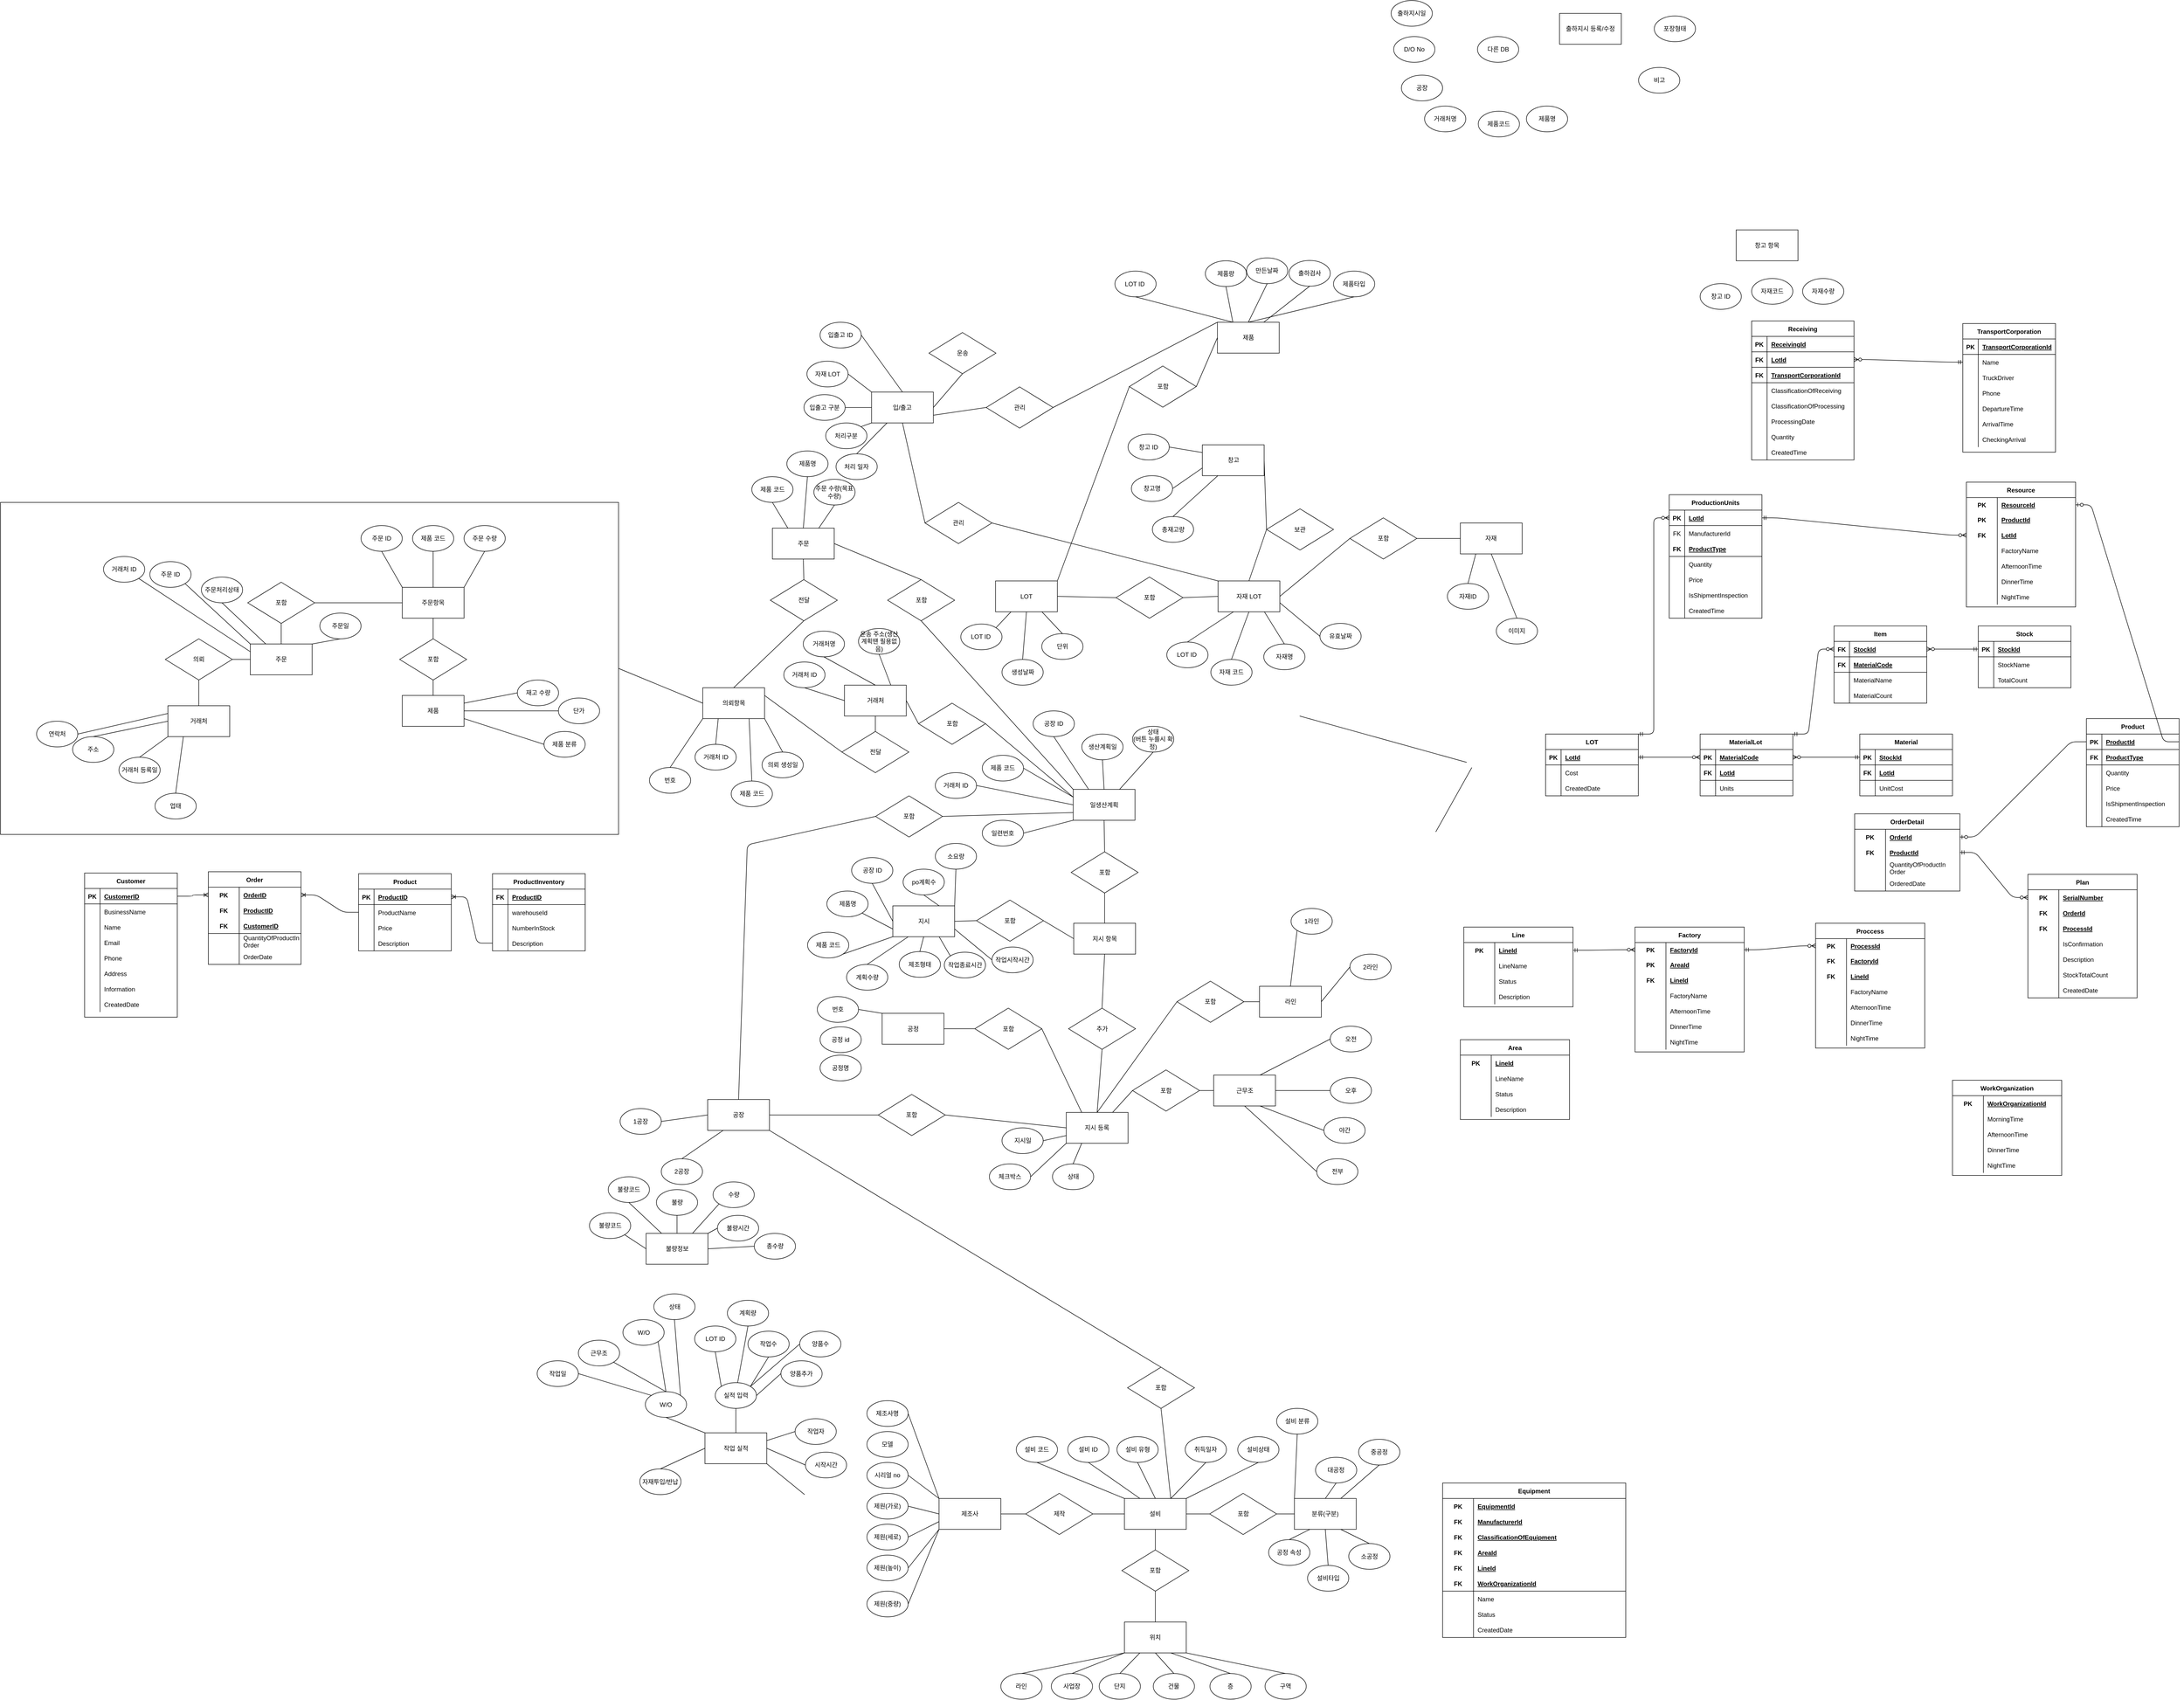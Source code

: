 <mxfile version="13.7.3" type="device"><diagram id="RHQPbxgDC7hqef-pwODt" name="Page-1"><mxGraphModel dx="1826" dy="759" grid="1" gridSize="10" guides="1" tooltips="1" connect="1" arrows="1" fold="1" page="1" pageScale="1" pageWidth="2339" pageHeight="3300" math="0" shadow="0"><root><mxCell id="0"/><mxCell id="1" parent="0"/><mxCell id="I9uWeD4eMwKaIvpezrn_-111" value="" style="rounded=0;whiteSpace=wrap;html=1;" vertex="1" parent="1"><mxGeometry x="200" y="1115" width="1200" height="645" as="geometry"/></mxCell><mxCell id="I9uWeD4eMwKaIvpezrn_-716" value="Stock" style="shape=table;startSize=30;container=1;collapsible=1;childLayout=tableLayout;fixedRows=1;rowLines=0;fontStyle=1;align=center;resizeLast=1;" vertex="1" parent="1"><mxGeometry x="4040" y="1355" width="180" height="120" as="geometry"/></mxCell><mxCell id="I9uWeD4eMwKaIvpezrn_-717" value="" style="shape=partialRectangle;collapsible=0;dropTarget=0;pointerEvents=0;fillColor=none;top=0;left=0;bottom=1;right=0;points=[[0,0.5],[1,0.5]];portConstraint=eastwest;" vertex="1" parent="I9uWeD4eMwKaIvpezrn_-716"><mxGeometry y="30" width="180" height="30" as="geometry"/></mxCell><mxCell id="I9uWeD4eMwKaIvpezrn_-718" value="PK" style="shape=partialRectangle;connectable=0;fillColor=none;top=0;left=0;bottom=0;right=0;fontStyle=1;overflow=hidden;" vertex="1" parent="I9uWeD4eMwKaIvpezrn_-717"><mxGeometry width="30" height="30" as="geometry"/></mxCell><mxCell id="I9uWeD4eMwKaIvpezrn_-719" value="StockId" style="shape=partialRectangle;connectable=0;fillColor=none;top=0;left=0;bottom=0;right=0;align=left;spacingLeft=6;fontStyle=5;overflow=hidden;" vertex="1" parent="I9uWeD4eMwKaIvpezrn_-717"><mxGeometry x="30" width="150" height="30" as="geometry"/></mxCell><mxCell id="I9uWeD4eMwKaIvpezrn_-723" value="" style="shape=partialRectangle;collapsible=0;dropTarget=0;pointerEvents=0;fillColor=none;top=0;left=0;bottom=0;right=0;points=[[0,0.5],[1,0.5]];portConstraint=eastwest;" vertex="1" parent="I9uWeD4eMwKaIvpezrn_-716"><mxGeometry y="60" width="180" height="30" as="geometry"/></mxCell><mxCell id="I9uWeD4eMwKaIvpezrn_-724" value="" style="shape=partialRectangle;connectable=0;fillColor=none;top=0;left=0;bottom=0;right=0;editable=1;overflow=hidden;" vertex="1" parent="I9uWeD4eMwKaIvpezrn_-723"><mxGeometry width="30" height="30" as="geometry"/></mxCell><mxCell id="I9uWeD4eMwKaIvpezrn_-725" value="StockName" style="shape=partialRectangle;connectable=0;fillColor=none;top=0;left=0;bottom=0;right=0;align=left;spacingLeft=6;overflow=hidden;" vertex="1" parent="I9uWeD4eMwKaIvpezrn_-723"><mxGeometry x="30" width="150" height="30" as="geometry"/></mxCell><mxCell id="I9uWeD4eMwKaIvpezrn_-726" value="" style="shape=partialRectangle;collapsible=0;dropTarget=0;pointerEvents=0;fillColor=none;top=0;left=0;bottom=0;right=0;points=[[0,0.5],[1,0.5]];portConstraint=eastwest;" vertex="1" parent="I9uWeD4eMwKaIvpezrn_-716"><mxGeometry y="90" width="180" height="30" as="geometry"/></mxCell><mxCell id="I9uWeD4eMwKaIvpezrn_-727" value="" style="shape=partialRectangle;connectable=0;fillColor=none;top=0;left=0;bottom=0;right=0;editable=1;overflow=hidden;" vertex="1" parent="I9uWeD4eMwKaIvpezrn_-726"><mxGeometry width="30" height="30" as="geometry"/></mxCell><mxCell id="I9uWeD4eMwKaIvpezrn_-728" value="TotalCount" style="shape=partialRectangle;connectable=0;fillColor=none;top=0;left=0;bottom=0;right=0;align=left;spacingLeft=6;overflow=hidden;" vertex="1" parent="I9uWeD4eMwKaIvpezrn_-726"><mxGeometry x="30" width="150" height="30" as="geometry"/></mxCell><mxCell id="I9uWeD4eMwKaIvpezrn_-1" value="Receiving" style="shape=table;startSize=30;container=1;collapsible=1;childLayout=tableLayout;fixedRows=1;rowLines=0;fontStyle=1;align=center;resizeLast=1;" vertex="1" parent="1"><mxGeometry x="3600" y="762.5" width="198.75" height="270" as="geometry"/></mxCell><mxCell id="I9uWeD4eMwKaIvpezrn_-2" value="" style="shape=partialRectangle;collapsible=0;dropTarget=0;pointerEvents=0;fillColor=none;top=0;left=0;bottom=1;right=0;points=[[0,0.5],[1,0.5]];portConstraint=eastwest;" vertex="1" parent="I9uWeD4eMwKaIvpezrn_-1"><mxGeometry y="30" width="198.75" height="30" as="geometry"/></mxCell><mxCell id="I9uWeD4eMwKaIvpezrn_-3" value="PK" style="shape=partialRectangle;connectable=0;fillColor=none;top=0;left=0;bottom=0;right=0;fontStyle=1;overflow=hidden;" vertex="1" parent="I9uWeD4eMwKaIvpezrn_-2"><mxGeometry width="30" height="30" as="geometry"/></mxCell><mxCell id="I9uWeD4eMwKaIvpezrn_-4" value="ReceivingId" style="shape=partialRectangle;connectable=0;fillColor=none;top=0;left=0;bottom=0;right=0;align=left;spacingLeft=6;fontStyle=5;overflow=hidden;" vertex="1" parent="I9uWeD4eMwKaIvpezrn_-2"><mxGeometry x="30" width="168.75" height="30" as="geometry"/></mxCell><mxCell id="I9uWeD4eMwKaIvpezrn_-5" value="" style="shape=partialRectangle;collapsible=0;dropTarget=0;pointerEvents=0;fillColor=none;top=0;left=0;bottom=1;right=0;points=[[0,0.5],[1,0.5]];portConstraint=eastwest;" vertex="1" parent="I9uWeD4eMwKaIvpezrn_-1"><mxGeometry y="60" width="198.75" height="30" as="geometry"/></mxCell><mxCell id="I9uWeD4eMwKaIvpezrn_-6" value="FK" style="shape=partialRectangle;connectable=0;fillColor=none;top=0;left=0;bottom=0;right=0;fontStyle=1;overflow=hidden;" vertex="1" parent="I9uWeD4eMwKaIvpezrn_-5"><mxGeometry width="30" height="30" as="geometry"/></mxCell><mxCell id="I9uWeD4eMwKaIvpezrn_-7" value="LotId" style="shape=partialRectangle;connectable=0;fillColor=none;top=0;left=0;bottom=0;right=0;align=left;spacingLeft=6;fontStyle=5;overflow=hidden;" vertex="1" parent="I9uWeD4eMwKaIvpezrn_-5"><mxGeometry x="30" width="168.75" height="30" as="geometry"/></mxCell><mxCell id="I9uWeD4eMwKaIvpezrn_-8" value="" style="shape=partialRectangle;collapsible=0;dropTarget=0;pointerEvents=0;fillColor=none;top=0;left=0;bottom=1;right=0;points=[[0,0.5],[1,0.5]];portConstraint=eastwest;" vertex="1" parent="I9uWeD4eMwKaIvpezrn_-1"><mxGeometry y="90" width="198.75" height="30" as="geometry"/></mxCell><mxCell id="I9uWeD4eMwKaIvpezrn_-9" value="FK" style="shape=partialRectangle;connectable=0;fillColor=none;top=0;left=0;bottom=0;right=0;fontStyle=1;overflow=hidden;" vertex="1" parent="I9uWeD4eMwKaIvpezrn_-8"><mxGeometry width="30" height="30" as="geometry"/></mxCell><mxCell id="I9uWeD4eMwKaIvpezrn_-10" value="TransportCorporationId" style="shape=partialRectangle;connectable=0;fillColor=none;top=0;left=0;bottom=0;right=0;align=left;spacingLeft=6;fontStyle=5;overflow=hidden;" vertex="1" parent="I9uWeD4eMwKaIvpezrn_-8"><mxGeometry x="30" width="168.75" height="30" as="geometry"/></mxCell><mxCell id="I9uWeD4eMwKaIvpezrn_-11" value="" style="shape=partialRectangle;collapsible=0;dropTarget=0;pointerEvents=0;fillColor=none;top=0;left=0;bottom=0;right=0;points=[[0,0.5],[1,0.5]];portConstraint=eastwest;" vertex="1" parent="I9uWeD4eMwKaIvpezrn_-1"><mxGeometry y="120" width="198.75" height="30" as="geometry"/></mxCell><mxCell id="I9uWeD4eMwKaIvpezrn_-12" value="" style="shape=partialRectangle;connectable=0;fillColor=none;top=0;left=0;bottom=0;right=0;editable=1;overflow=hidden;" vertex="1" parent="I9uWeD4eMwKaIvpezrn_-11"><mxGeometry width="30" height="30" as="geometry"/></mxCell><mxCell id="I9uWeD4eMwKaIvpezrn_-13" value="ClassificationOfReceiving" style="shape=partialRectangle;connectable=0;fillColor=none;top=0;left=0;bottom=0;right=0;align=left;spacingLeft=6;overflow=hidden;" vertex="1" parent="I9uWeD4eMwKaIvpezrn_-11"><mxGeometry x="30" width="168.75" height="30" as="geometry"/></mxCell><mxCell id="I9uWeD4eMwKaIvpezrn_-14" value="" style="shape=partialRectangle;collapsible=0;dropTarget=0;pointerEvents=0;fillColor=none;top=0;left=0;bottom=0;right=0;points=[[0,0.5],[1,0.5]];portConstraint=eastwest;" vertex="1" parent="I9uWeD4eMwKaIvpezrn_-1"><mxGeometry y="150" width="198.75" height="30" as="geometry"/></mxCell><mxCell id="I9uWeD4eMwKaIvpezrn_-15" value="" style="shape=partialRectangle;connectable=0;fillColor=none;top=0;left=0;bottom=0;right=0;editable=1;overflow=hidden;" vertex="1" parent="I9uWeD4eMwKaIvpezrn_-14"><mxGeometry width="30" height="30" as="geometry"/></mxCell><mxCell id="I9uWeD4eMwKaIvpezrn_-16" value="ClassificationOfProcessing" style="shape=partialRectangle;connectable=0;fillColor=none;top=0;left=0;bottom=0;right=0;align=left;spacingLeft=6;overflow=hidden;" vertex="1" parent="I9uWeD4eMwKaIvpezrn_-14"><mxGeometry x="30" width="168.75" height="30" as="geometry"/></mxCell><mxCell id="I9uWeD4eMwKaIvpezrn_-17" value="" style="shape=partialRectangle;collapsible=0;dropTarget=0;pointerEvents=0;fillColor=none;top=0;left=0;bottom=0;right=0;points=[[0,0.5],[1,0.5]];portConstraint=eastwest;" vertex="1" parent="I9uWeD4eMwKaIvpezrn_-1"><mxGeometry y="180" width="198.75" height="30" as="geometry"/></mxCell><mxCell id="I9uWeD4eMwKaIvpezrn_-18" value="" style="shape=partialRectangle;connectable=0;fillColor=none;top=0;left=0;bottom=0;right=0;editable=1;overflow=hidden;" vertex="1" parent="I9uWeD4eMwKaIvpezrn_-17"><mxGeometry width="30" height="30" as="geometry"/></mxCell><mxCell id="I9uWeD4eMwKaIvpezrn_-19" value="ProcessingDate" style="shape=partialRectangle;connectable=0;fillColor=none;top=0;left=0;bottom=0;right=0;align=left;spacingLeft=6;overflow=hidden;" vertex="1" parent="I9uWeD4eMwKaIvpezrn_-17"><mxGeometry x="30" width="168.75" height="30" as="geometry"/></mxCell><mxCell id="I9uWeD4eMwKaIvpezrn_-20" value="" style="shape=partialRectangle;collapsible=0;dropTarget=0;pointerEvents=0;fillColor=none;top=0;left=0;bottom=0;right=0;points=[[0,0.5],[1,0.5]];portConstraint=eastwest;" vertex="1" parent="I9uWeD4eMwKaIvpezrn_-1"><mxGeometry y="210" width="198.75" height="30" as="geometry"/></mxCell><mxCell id="I9uWeD4eMwKaIvpezrn_-21" value="" style="shape=partialRectangle;connectable=0;fillColor=none;top=0;left=0;bottom=0;right=0;editable=1;overflow=hidden;" vertex="1" parent="I9uWeD4eMwKaIvpezrn_-20"><mxGeometry width="30" height="30" as="geometry"/></mxCell><mxCell id="I9uWeD4eMwKaIvpezrn_-22" value="Quantity" style="shape=partialRectangle;connectable=0;fillColor=none;top=0;left=0;bottom=0;right=0;align=left;spacingLeft=6;overflow=hidden;" vertex="1" parent="I9uWeD4eMwKaIvpezrn_-20"><mxGeometry x="30" width="168.75" height="30" as="geometry"/></mxCell><mxCell id="I9uWeD4eMwKaIvpezrn_-23" value="" style="shape=partialRectangle;collapsible=0;dropTarget=0;pointerEvents=0;fillColor=none;top=0;left=0;bottom=0;right=0;points=[[0,0.5],[1,0.5]];portConstraint=eastwest;" vertex="1" parent="I9uWeD4eMwKaIvpezrn_-1"><mxGeometry y="240" width="198.75" height="30" as="geometry"/></mxCell><mxCell id="I9uWeD4eMwKaIvpezrn_-24" value="" style="shape=partialRectangle;connectable=0;fillColor=none;top=0;left=0;bottom=0;right=0;editable=1;overflow=hidden;" vertex="1" parent="I9uWeD4eMwKaIvpezrn_-23"><mxGeometry width="30" height="30" as="geometry"/></mxCell><mxCell id="I9uWeD4eMwKaIvpezrn_-25" value="CreatedTime" style="shape=partialRectangle;connectable=0;fillColor=none;top=0;left=0;bottom=0;right=0;align=left;spacingLeft=6;overflow=hidden;" vertex="1" parent="I9uWeD4eMwKaIvpezrn_-23"><mxGeometry x="30" width="168.75" height="30" as="geometry"/></mxCell><mxCell id="I9uWeD4eMwKaIvpezrn_-73" value="TransportCorporation" style="shape=table;startSize=30;container=1;collapsible=1;childLayout=tableLayout;fixedRows=1;rowLines=0;fontStyle=1;align=center;resizeLast=1;" vertex="1" parent="1"><mxGeometry x="4010" y="767.5" width="180" height="250" as="geometry"/></mxCell><mxCell id="I9uWeD4eMwKaIvpezrn_-74" value="" style="shape=partialRectangle;collapsible=0;dropTarget=0;pointerEvents=0;fillColor=none;top=0;left=0;bottom=1;right=0;points=[[0,0.5],[1,0.5]];portConstraint=eastwest;" vertex="1" parent="I9uWeD4eMwKaIvpezrn_-73"><mxGeometry y="30" width="180" height="30" as="geometry"/></mxCell><mxCell id="I9uWeD4eMwKaIvpezrn_-75" value="PK" style="shape=partialRectangle;connectable=0;fillColor=none;top=0;left=0;bottom=0;right=0;fontStyle=1;overflow=hidden;" vertex="1" parent="I9uWeD4eMwKaIvpezrn_-74"><mxGeometry width="30" height="30" as="geometry"/></mxCell><mxCell id="I9uWeD4eMwKaIvpezrn_-76" value="TransportCorporationId" style="shape=partialRectangle;connectable=0;fillColor=none;top=0;left=0;bottom=0;right=0;align=left;spacingLeft=6;fontStyle=5;overflow=hidden;" vertex="1" parent="I9uWeD4eMwKaIvpezrn_-74"><mxGeometry x="30" width="150" height="30" as="geometry"/></mxCell><mxCell id="I9uWeD4eMwKaIvpezrn_-77" value="" style="shape=partialRectangle;collapsible=0;dropTarget=0;pointerEvents=0;fillColor=none;top=0;left=0;bottom=0;right=0;points=[[0,0.5],[1,0.5]];portConstraint=eastwest;" vertex="1" parent="I9uWeD4eMwKaIvpezrn_-73"><mxGeometry y="60" width="180" height="30" as="geometry"/></mxCell><mxCell id="I9uWeD4eMwKaIvpezrn_-78" value="" style="shape=partialRectangle;connectable=0;fillColor=none;top=0;left=0;bottom=0;right=0;editable=1;overflow=hidden;" vertex="1" parent="I9uWeD4eMwKaIvpezrn_-77"><mxGeometry width="30" height="30" as="geometry"/></mxCell><mxCell id="I9uWeD4eMwKaIvpezrn_-79" value="Name" style="shape=partialRectangle;connectable=0;fillColor=none;top=0;left=0;bottom=0;right=0;align=left;spacingLeft=6;overflow=hidden;" vertex="1" parent="I9uWeD4eMwKaIvpezrn_-77"><mxGeometry x="30" width="150" height="30" as="geometry"/></mxCell><mxCell id="I9uWeD4eMwKaIvpezrn_-80" value="" style="shape=partialRectangle;collapsible=0;dropTarget=0;pointerEvents=0;fillColor=none;top=0;left=0;bottom=0;right=0;points=[[0,0.5],[1,0.5]];portConstraint=eastwest;" vertex="1" parent="I9uWeD4eMwKaIvpezrn_-73"><mxGeometry y="90" width="180" height="30" as="geometry"/></mxCell><mxCell id="I9uWeD4eMwKaIvpezrn_-81" value="" style="shape=partialRectangle;connectable=0;fillColor=none;top=0;left=0;bottom=0;right=0;editable=1;overflow=hidden;" vertex="1" parent="I9uWeD4eMwKaIvpezrn_-80"><mxGeometry width="30" height="30" as="geometry"/></mxCell><mxCell id="I9uWeD4eMwKaIvpezrn_-82" value="TruckDriver" style="shape=partialRectangle;connectable=0;fillColor=none;top=0;left=0;bottom=0;right=0;align=left;spacingLeft=6;overflow=hidden;" vertex="1" parent="I9uWeD4eMwKaIvpezrn_-80"><mxGeometry x="30" width="150" height="30" as="geometry"/></mxCell><mxCell id="I9uWeD4eMwKaIvpezrn_-83" value="" style="shape=partialRectangle;collapsible=0;dropTarget=0;pointerEvents=0;fillColor=none;top=0;left=0;bottom=0;right=0;points=[[0,0.5],[1,0.5]];portConstraint=eastwest;" vertex="1" parent="I9uWeD4eMwKaIvpezrn_-73"><mxGeometry y="120" width="180" height="30" as="geometry"/></mxCell><mxCell id="I9uWeD4eMwKaIvpezrn_-84" value="" style="shape=partialRectangle;connectable=0;fillColor=none;top=0;left=0;bottom=0;right=0;editable=1;overflow=hidden;" vertex="1" parent="I9uWeD4eMwKaIvpezrn_-83"><mxGeometry width="30" height="30" as="geometry"/></mxCell><mxCell id="I9uWeD4eMwKaIvpezrn_-85" value="Phone" style="shape=partialRectangle;connectable=0;fillColor=none;top=0;left=0;bottom=0;right=0;align=left;spacingLeft=6;overflow=hidden;" vertex="1" parent="I9uWeD4eMwKaIvpezrn_-83"><mxGeometry x="30" width="150" height="30" as="geometry"/></mxCell><mxCell id="I9uWeD4eMwKaIvpezrn_-86" value="" style="shape=partialRectangle;collapsible=0;dropTarget=0;pointerEvents=0;fillColor=none;top=0;left=0;bottom=0;right=0;points=[[0,0.5],[1,0.5]];portConstraint=eastwest;" vertex="1" parent="I9uWeD4eMwKaIvpezrn_-73"><mxGeometry y="150" width="180" height="30" as="geometry"/></mxCell><mxCell id="I9uWeD4eMwKaIvpezrn_-87" value="" style="shape=partialRectangle;connectable=0;fillColor=none;top=0;left=0;bottom=0;right=0;editable=1;overflow=hidden;" vertex="1" parent="I9uWeD4eMwKaIvpezrn_-86"><mxGeometry width="30" height="30" as="geometry"/></mxCell><mxCell id="I9uWeD4eMwKaIvpezrn_-88" value="DepartureTime" style="shape=partialRectangle;connectable=0;fillColor=none;top=0;left=0;bottom=0;right=0;align=left;spacingLeft=6;overflow=hidden;" vertex="1" parent="I9uWeD4eMwKaIvpezrn_-86"><mxGeometry x="30" width="150" height="30" as="geometry"/></mxCell><mxCell id="I9uWeD4eMwKaIvpezrn_-89" value="" style="shape=partialRectangle;collapsible=0;dropTarget=0;pointerEvents=0;fillColor=none;top=0;left=0;bottom=0;right=0;points=[[0,0.5],[1,0.5]];portConstraint=eastwest;" vertex="1" parent="I9uWeD4eMwKaIvpezrn_-73"><mxGeometry y="180" width="180" height="30" as="geometry"/></mxCell><mxCell id="I9uWeD4eMwKaIvpezrn_-90" value="" style="shape=partialRectangle;connectable=0;fillColor=none;top=0;left=0;bottom=0;right=0;editable=1;overflow=hidden;" vertex="1" parent="I9uWeD4eMwKaIvpezrn_-89"><mxGeometry width="30" height="30" as="geometry"/></mxCell><mxCell id="I9uWeD4eMwKaIvpezrn_-91" value="ArrivalTime" style="shape=partialRectangle;connectable=0;fillColor=none;top=0;left=0;bottom=0;right=0;align=left;spacingLeft=6;overflow=hidden;" vertex="1" parent="I9uWeD4eMwKaIvpezrn_-89"><mxGeometry x="30" width="150" height="30" as="geometry"/></mxCell><mxCell id="I9uWeD4eMwKaIvpezrn_-92" value="" style="shape=partialRectangle;collapsible=0;dropTarget=0;pointerEvents=0;fillColor=none;top=0;left=0;bottom=0;right=0;points=[[0,0.5],[1,0.5]];portConstraint=eastwest;" vertex="1" parent="I9uWeD4eMwKaIvpezrn_-73"><mxGeometry y="210" width="180" height="30" as="geometry"/></mxCell><mxCell id="I9uWeD4eMwKaIvpezrn_-93" value="" style="shape=partialRectangle;connectable=0;fillColor=none;top=0;left=0;bottom=0;right=0;editable=1;overflow=hidden;" vertex="1" parent="I9uWeD4eMwKaIvpezrn_-92"><mxGeometry width="30" height="30" as="geometry"/></mxCell><mxCell id="I9uWeD4eMwKaIvpezrn_-94" value="CheckingArrival" style="shape=partialRectangle;connectable=0;fillColor=none;top=0;left=0;bottom=0;right=0;align=left;spacingLeft=6;overflow=hidden;" vertex="1" parent="I9uWeD4eMwKaIvpezrn_-92"><mxGeometry x="30" width="150" height="30" as="geometry"/></mxCell><mxCell id="I9uWeD4eMwKaIvpezrn_-112" value="일생산계획" style="rounded=0;whiteSpace=wrap;html=1;" vertex="1" parent="1"><mxGeometry x="2282.75" y="1672.5" width="120" height="60" as="geometry"/></mxCell><mxCell id="I9uWeD4eMwKaIvpezrn_-113" value="주문" style="rounded=0;whiteSpace=wrap;html=1;" vertex="1" parent="1"><mxGeometry x="685" y="1390" width="120" height="60" as="geometry"/></mxCell><mxCell id="I9uWeD4eMwKaIvpezrn_-114" value="창고" style="rounded=0;whiteSpace=wrap;html=1;" vertex="1" parent="1"><mxGeometry x="2533.5" y="1003.13" width="120" height="60" as="geometry"/></mxCell><mxCell id="I9uWeD4eMwKaIvpezrn_-115" value="거래처" style="rounded=0;whiteSpace=wrap;html=1;" vertex="1" parent="1"><mxGeometry x="525" y="1510" width="120" height="60" as="geometry"/></mxCell><mxCell id="I9uWeD4eMwKaIvpezrn_-116" value="의뢰" style="rhombus;whiteSpace=wrap;html=1;" vertex="1" parent="1"><mxGeometry x="520" y="1380" width="130" height="80" as="geometry"/></mxCell><mxCell id="I9uWeD4eMwKaIvpezrn_-117" value="" style="endArrow=none;html=1;entryX=0;entryY=0.5;entryDx=0;entryDy=0;exitX=1;exitY=0.5;exitDx=0;exitDy=0;" edge="1" parent="1" source="I9uWeD4eMwKaIvpezrn_-116" target="I9uWeD4eMwKaIvpezrn_-113"><mxGeometry width="50" height="50" relative="1" as="geometry"><mxPoint x="1105" y="1608" as="sourcePoint"/><mxPoint x="1175" y="1608" as="targetPoint"/></mxGeometry></mxCell><mxCell id="I9uWeD4eMwKaIvpezrn_-118" value="주문항목" style="rounded=0;whiteSpace=wrap;html=1;" vertex="1" parent="1"><mxGeometry x="980" y="1280" width="120" height="60" as="geometry"/></mxCell><mxCell id="I9uWeD4eMwKaIvpezrn_-119" value="포함" style="rhombus;whiteSpace=wrap;html=1;" vertex="1" parent="1"><mxGeometry x="680" y="1270" width="130" height="80" as="geometry"/></mxCell><mxCell id="I9uWeD4eMwKaIvpezrn_-120" value="" style="endArrow=none;html=1;entryX=0;entryY=0.5;entryDx=0;entryDy=0;exitX=1;exitY=0.5;exitDx=0;exitDy=0;" edge="1" parent="1" source="I9uWeD4eMwKaIvpezrn_-119" target="I9uWeD4eMwKaIvpezrn_-118"><mxGeometry width="50" height="50" relative="1" as="geometry"><mxPoint x="460" y="1430.0" as="sourcePoint"/><mxPoint x="550" y="1440.0" as="targetPoint"/></mxGeometry></mxCell><mxCell id="I9uWeD4eMwKaIvpezrn_-121" value="" style="endArrow=none;html=1;entryX=0.5;entryY=1;entryDx=0;entryDy=0;exitX=0.5;exitY=0;exitDx=0;exitDy=0;" edge="1" parent="1" source="I9uWeD4eMwKaIvpezrn_-113" target="I9uWeD4eMwKaIvpezrn_-119"><mxGeometry width="50" height="50" relative="1" as="geometry"><mxPoint x="672.5" y="1140.0" as="sourcePoint"/><mxPoint x="762.5" y="1150.0" as="targetPoint"/></mxGeometry></mxCell><mxCell id="I9uWeD4eMwKaIvpezrn_-122" value="포함" style="rhombus;whiteSpace=wrap;html=1;" vertex="1" parent="1"><mxGeometry x="975" y="1380" width="130" height="80" as="geometry"/></mxCell><mxCell id="I9uWeD4eMwKaIvpezrn_-123" value="제품" style="rounded=0;whiteSpace=wrap;html=1;" vertex="1" parent="1"><mxGeometry x="980" y="1490" width="120" height="60" as="geometry"/></mxCell><mxCell id="I9uWeD4eMwKaIvpezrn_-124" value="" style="endArrow=none;html=1;entryX=0.5;entryY=1;entryDx=0;entryDy=0;exitX=0.5;exitY=0;exitDx=0;exitDy=0;" edge="1" parent="1" source="I9uWeD4eMwKaIvpezrn_-122" target="I9uWeD4eMwKaIvpezrn_-118"><mxGeometry width="50" height="50" relative="1" as="geometry"><mxPoint x="950" y="1500" as="sourcePoint"/><mxPoint x="1000" y="1450" as="targetPoint"/></mxGeometry></mxCell><mxCell id="I9uWeD4eMwKaIvpezrn_-125" value="" style="endArrow=none;html=1;entryX=0.5;entryY=0;entryDx=0;entryDy=0;exitX=0.5;exitY=1;exitDx=0;exitDy=0;" edge="1" parent="1" source="I9uWeD4eMwKaIvpezrn_-122" target="I9uWeD4eMwKaIvpezrn_-123"><mxGeometry width="50" height="50" relative="1" as="geometry"><mxPoint x="1055" y="1470" as="sourcePoint"/><mxPoint x="1110" y="1320" as="targetPoint"/></mxGeometry></mxCell><mxCell id="I9uWeD4eMwKaIvpezrn_-126" value="운송" style="rhombus;whiteSpace=wrap;html=1;" vertex="1" parent="1"><mxGeometry x="2002.75" y="785" width="130" height="80" as="geometry"/></mxCell><mxCell id="I9uWeD4eMwKaIvpezrn_-127" value="" style="endArrow=none;html=1;entryX=0.5;entryY=1;entryDx=0;entryDy=0;exitX=1;exitY=0.5;exitDx=0;exitDy=0;" edge="1" parent="1" source="I9uWeD4eMwKaIvpezrn_-145" target="I9uWeD4eMwKaIvpezrn_-126"><mxGeometry width="50" height="50" relative="1" as="geometry"><mxPoint x="2332.75" y="915" as="sourcePoint"/><mxPoint x="2155.25" y="301" as="targetPoint"/></mxGeometry></mxCell><mxCell id="I9uWeD4eMwKaIvpezrn_-128" value="관리" style="rhombus;whiteSpace=wrap;html=1;" vertex="1" parent="1"><mxGeometry x="1995" y="1115" width="130" height="80" as="geometry"/></mxCell><mxCell id="I9uWeD4eMwKaIvpezrn_-129" value="" style="endArrow=none;html=1;entryX=1;entryY=0.5;entryDx=0;entryDy=0;exitX=0;exitY=0;exitDx=0;exitDy=0;" edge="1" parent="1" source="I9uWeD4eMwKaIvpezrn_-155" target="I9uWeD4eMwKaIvpezrn_-128"><mxGeometry width="50" height="50" relative="1" as="geometry"><mxPoint x="2075.25" y="1151" as="sourcePoint"/><mxPoint x="2082.75" y="1231" as="targetPoint"/></mxGeometry></mxCell><mxCell id="I9uWeD4eMwKaIvpezrn_-130" value="LOT" style="rounded=0;whiteSpace=wrap;html=1;" vertex="1" parent="1"><mxGeometry x="2132" y="1267.5" width="120" height="60" as="geometry"/></mxCell><mxCell id="I9uWeD4eMwKaIvpezrn_-131" value="보관" style="rhombus;whiteSpace=wrap;html=1;" vertex="1" parent="1"><mxGeometry x="2658.18" y="1127.5" width="130" height="80" as="geometry"/></mxCell><mxCell id="I9uWeD4eMwKaIvpezrn_-132" value="" style="endArrow=none;html=1;entryX=0.5;entryY=1;entryDx=0;entryDy=0;exitX=0.5;exitY=0;exitDx=0;exitDy=0;" edge="1" parent="1" source="I9uWeD4eMwKaIvpezrn_-115" target="I9uWeD4eMwKaIvpezrn_-116"><mxGeometry width="50" height="50" relative="1" as="geometry"><mxPoint x="660" y="1670" as="sourcePoint"/><mxPoint x="975" y="1670" as="targetPoint"/></mxGeometry></mxCell><mxCell id="I9uWeD4eMwKaIvpezrn_-133" value="연락처" style="ellipse;whiteSpace=wrap;html=1;" vertex="1" parent="1"><mxGeometry x="270" y="1540" width="80" height="50" as="geometry"/></mxCell><mxCell id="I9uWeD4eMwKaIvpezrn_-134" value="주소" style="ellipse;whiteSpace=wrap;html=1;" vertex="1" parent="1"><mxGeometry x="340" y="1570" width="80" height="50" as="geometry"/></mxCell><mxCell id="I9uWeD4eMwKaIvpezrn_-135" value="주문 ID" style="ellipse;whiteSpace=wrap;html=1;" vertex="1" parent="1"><mxGeometry x="900" y="1160" width="80" height="50" as="geometry"/></mxCell><mxCell id="I9uWeD4eMwKaIvpezrn_-136" value="제품 코드" style="ellipse;whiteSpace=wrap;html=1;" vertex="1" parent="1"><mxGeometry x="1000" y="1160" width="80" height="50" as="geometry"/></mxCell><mxCell id="I9uWeD4eMwKaIvpezrn_-137" value="주문 수량" style="ellipse;whiteSpace=wrap;html=1;" vertex="1" parent="1"><mxGeometry x="1100" y="1160" width="80" height="50" as="geometry"/></mxCell><mxCell id="I9uWeD4eMwKaIvpezrn_-138" value="주문일" style="ellipse;whiteSpace=wrap;html=1;" vertex="1" parent="1"><mxGeometry x="820" y="1330" width="80" height="50" as="geometry"/></mxCell><mxCell id="I9uWeD4eMwKaIvpezrn_-139" value="주문 ID" style="ellipse;whiteSpace=wrap;html=1;" vertex="1" parent="1"><mxGeometry x="490" y="1230" width="80" height="50" as="geometry"/></mxCell><mxCell id="I9uWeD4eMwKaIvpezrn_-140" value="재고 수량" style="ellipse;whiteSpace=wrap;html=1;" vertex="1" parent="1"><mxGeometry x="1203.5" y="1460" width="80" height="50" as="geometry"/></mxCell><mxCell id="I9uWeD4eMwKaIvpezrn_-141" value="단가" style="ellipse;whiteSpace=wrap;html=1;" vertex="1" parent="1"><mxGeometry x="1283.25" y="1495" width="80" height="50" as="geometry"/></mxCell><mxCell id="I9uWeD4eMwKaIvpezrn_-142" value="제품 분류" style="ellipse;whiteSpace=wrap;html=1;" vertex="1" parent="1"><mxGeometry x="1255.25" y="1560" width="80" height="50" as="geometry"/></mxCell><mxCell id="I9uWeD4eMwKaIvpezrn_-143" value="입출고 ID" style="ellipse;whiteSpace=wrap;html=1;" vertex="1" parent="1"><mxGeometry x="1791.25" y="765" width="80" height="50" as="geometry"/></mxCell><mxCell id="I9uWeD4eMwKaIvpezrn_-144" value="거래처 등록일" style="ellipse;whiteSpace=wrap;html=1;" vertex="1" parent="1"><mxGeometry x="430" y="1610" width="80" height="50" as="geometry"/></mxCell><mxCell id="I9uWeD4eMwKaIvpezrn_-145" value="입/출고" style="rounded=0;whiteSpace=wrap;html=1;" vertex="1" parent="1"><mxGeometry x="1891.25" y="900.63" width="120" height="60" as="geometry"/></mxCell><mxCell id="I9uWeD4eMwKaIvpezrn_-146" value="" style="endArrow=none;html=1;entryX=0.5;entryY=1;entryDx=0;entryDy=0;exitX=0;exitY=0.5;exitDx=0;exitDy=0;" edge="1" parent="1" source="I9uWeD4eMwKaIvpezrn_-128" target="I9uWeD4eMwKaIvpezrn_-145"><mxGeometry width="50" height="50" relative="1" as="geometry"><mxPoint x="1862.75" y="885" as="sourcePoint"/><mxPoint x="1812.75" y="885" as="targetPoint"/></mxGeometry></mxCell><mxCell id="I9uWeD4eMwKaIvpezrn_-147" value="" style="endArrow=none;html=1;entryX=1;entryY=0.5;entryDx=0;entryDy=0;exitX=0;exitY=0.5;exitDx=0;exitDy=0;" edge="1" parent="1" source="I9uWeD4eMwKaIvpezrn_-131" target="I9uWeD4eMwKaIvpezrn_-114"><mxGeometry width="50" height="50" relative="1" as="geometry"><mxPoint x="2671.68" y="1092.5" as="sourcePoint"/><mxPoint x="2781.68" y="1082.5" as="targetPoint"/></mxGeometry></mxCell><mxCell id="I9uWeD4eMwKaIvpezrn_-148" value="입출고 구분" style="ellipse;whiteSpace=wrap;html=1;" vertex="1" parent="1"><mxGeometry x="1760" y="905.63" width="80" height="50" as="geometry"/></mxCell><mxCell id="I9uWeD4eMwKaIvpezrn_-149" value="처리 일자" style="ellipse;whiteSpace=wrap;html=1;" vertex="1" parent="1"><mxGeometry x="1822.25" y="1020.63" width="80" height="50" as="geometry"/></mxCell><mxCell id="I9uWeD4eMwKaIvpezrn_-150" value="처리구분" style="ellipse;whiteSpace=wrap;html=1;" vertex="1" parent="1"><mxGeometry x="1802.25" y="960.63" width="80" height="50" as="geometry"/></mxCell><mxCell id="I9uWeD4eMwKaIvpezrn_-151" value="포함" style="rhombus;whiteSpace=wrap;html=1;" vertex="1" parent="1"><mxGeometry x="2365.91" y="1260" width="130" height="80" as="geometry"/></mxCell><mxCell id="I9uWeD4eMwKaIvpezrn_-152" value="LOT ID&amp;nbsp;" style="ellipse;whiteSpace=wrap;html=1;" vertex="1" parent="1"><mxGeometry x="2064.5" y="1351.25" width="80" height="50" as="geometry"/></mxCell><mxCell id="I9uWeD4eMwKaIvpezrn_-153" value="" style="endArrow=none;html=1;entryX=1;entryY=0.5;entryDx=0;entryDy=0;exitX=0;exitY=0.5;exitDx=0;exitDy=0;" edge="1" parent="1" source="I9uWeD4eMwKaIvpezrn_-151" target="I9uWeD4eMwKaIvpezrn_-130"><mxGeometry width="50" height="50" relative="1" as="geometry"><mxPoint x="2261.25" y="1275" as="sourcePoint"/><mxPoint x="2091.25" y="915" as="targetPoint"/></mxGeometry></mxCell><mxCell id="I9uWeD4eMwKaIvpezrn_-154" value="" style="endArrow=none;html=1;entryX=0;entryY=0.5;entryDx=0;entryDy=0;exitX=1;exitY=0.5;exitDx=0;exitDy=0;" edge="1" parent="1" source="I9uWeD4eMwKaIvpezrn_-151" target="I9uWeD4eMwKaIvpezrn_-155"><mxGeometry width="50" height="50" relative="1" as="geometry"><mxPoint x="2388.98" y="1267.5" as="sourcePoint"/><mxPoint x="2558.98" y="1297.5" as="targetPoint"/></mxGeometry></mxCell><mxCell id="I9uWeD4eMwKaIvpezrn_-155" value="자재 LOT" style="rounded=0;whiteSpace=wrap;html=1;" vertex="1" parent="1"><mxGeometry x="2563.98" y="1267.5" width="120" height="60" as="geometry"/></mxCell><mxCell id="I9uWeD4eMwKaIvpezrn_-156" value="" style="endArrow=none;html=1;entryX=0.25;entryY=1;entryDx=0;entryDy=0;exitX=1;exitY=0;exitDx=0;exitDy=0;" edge="1" parent="1" source="I9uWeD4eMwKaIvpezrn_-152" target="I9uWeD4eMwKaIvpezrn_-130"><mxGeometry width="50" height="50" relative="1" as="geometry"><mxPoint x="2094.5" y="1407.5" as="sourcePoint"/><mxPoint x="2172" y="1337.5" as="targetPoint"/></mxGeometry></mxCell><mxCell id="I9uWeD4eMwKaIvpezrn_-157" value="" style="endArrow=none;html=1;entryX=0.5;entryY=0;entryDx=0;entryDy=0;exitX=1;exitY=0.5;exitDx=0;exitDy=0;" edge="1" parent="1" source="I9uWeD4eMwKaIvpezrn_-143" target="I9uWeD4eMwKaIvpezrn_-145"><mxGeometry width="50" height="50" relative="1" as="geometry"><mxPoint x="1782.89" y="864.63" as="sourcePoint"/><mxPoint x="1901.25" y="910.63" as="targetPoint"/></mxGeometry></mxCell><mxCell id="I9uWeD4eMwKaIvpezrn_-158" value="" style="endArrow=none;html=1;entryX=0;entryY=0.5;entryDx=0;entryDy=0;exitX=1;exitY=0.5;exitDx=0;exitDy=0;" edge="1" parent="1" source="I9uWeD4eMwKaIvpezrn_-148" target="I9uWeD4eMwKaIvpezrn_-145"><mxGeometry width="50" height="50" relative="1" as="geometry"><mxPoint x="1871.25" y="925.63" as="sourcePoint"/><mxPoint x="1901.25" y="925.63" as="targetPoint"/></mxGeometry></mxCell><mxCell id="I9uWeD4eMwKaIvpezrn_-159" value="" style="endArrow=none;html=1;entryX=0.25;entryY=1;entryDx=0;entryDy=0;exitX=0.5;exitY=0;exitDx=0;exitDy=0;" edge="1" parent="1" source="I9uWeD4eMwKaIvpezrn_-149" target="I9uWeD4eMwKaIvpezrn_-145"><mxGeometry width="50" height="50" relative="1" as="geometry"><mxPoint x="1871.25" y="985.63" as="sourcePoint"/><mxPoint x="1901.25" y="970.63" as="targetPoint"/></mxGeometry></mxCell><mxCell id="I9uWeD4eMwKaIvpezrn_-160" value="" style="endArrow=none;html=1;exitX=1;exitY=0;exitDx=0;exitDy=0;entryX=0;entryY=1;entryDx=0;entryDy=0;" edge="1" parent="1" source="I9uWeD4eMwKaIvpezrn_-150" target="I9uWeD4eMwKaIvpezrn_-145"><mxGeometry width="50" height="50" relative="1" as="geometry"><mxPoint x="1861.25" y="1065.63" as="sourcePoint"/><mxPoint x="1906.25" y="960.63" as="targetPoint"/></mxGeometry></mxCell><mxCell id="I9uWeD4eMwKaIvpezrn_-161" value="총재고량" style="ellipse;whiteSpace=wrap;html=1;" vertex="1" parent="1"><mxGeometry x="2436.5" y="1142.5" width="80" height="50" as="geometry"/></mxCell><mxCell id="I9uWeD4eMwKaIvpezrn_-162" value="" style="endArrow=none;html=1;entryX=0.5;entryY=0;entryDx=0;entryDy=0;exitX=0.25;exitY=1;exitDx=0;exitDy=0;" edge="1" parent="1" source="I9uWeD4eMwKaIvpezrn_-114" target="I9uWeD4eMwKaIvpezrn_-161"><mxGeometry width="50" height="50" relative="1" as="geometry"><mxPoint x="2557.43" y="1213.75" as="sourcePoint"/><mxPoint x="2518.458" y="1246.226" as="targetPoint"/></mxGeometry></mxCell><mxCell id="I9uWeD4eMwKaIvpezrn_-163" value="" style="endArrow=none;html=1;exitX=0.5;exitY=1;exitDx=0;exitDy=0;" edge="1" parent="1" source="I9uWeD4eMwKaIvpezrn_-138"><mxGeometry width="50" height="50" relative="1" as="geometry"><mxPoint x="820" y="1320" as="sourcePoint"/><mxPoint x="805" y="1390" as="targetPoint"/></mxGeometry></mxCell><mxCell id="I9uWeD4eMwKaIvpezrn_-164" value="" style="endArrow=none;html=1;entryX=0;entryY=0;entryDx=0;entryDy=0;exitX=1;exitY=1;exitDx=0;exitDy=0;" edge="1" parent="1" source="I9uWeD4eMwKaIvpezrn_-139" target="I9uWeD4eMwKaIvpezrn_-113"><mxGeometry width="50" height="50" relative="1" as="geometry"><mxPoint x="830" y="1330" as="sourcePoint"/><mxPoint x="1000" y="1330" as="targetPoint"/></mxGeometry></mxCell><mxCell id="I9uWeD4eMwKaIvpezrn_-165" value="" style="endArrow=none;html=1;entryX=0;entryY=0.25;entryDx=0;entryDy=0;exitX=1;exitY=0.5;exitDx=0;exitDy=0;" edge="1" parent="1" source="I9uWeD4eMwKaIvpezrn_-133" target="I9uWeD4eMwKaIvpezrn_-115"><mxGeometry width="50" height="50" relative="1" as="geometry"><mxPoint x="290" y="1545" as="sourcePoint"/><mxPoint x="535" y="1535" as="targetPoint"/></mxGeometry></mxCell><mxCell id="I9uWeD4eMwKaIvpezrn_-166" value="" style="endArrow=none;html=1;exitX=0.5;exitY=0;exitDx=0;exitDy=0;entryX=0;entryY=0.5;entryDx=0;entryDy=0;" edge="1" parent="1" source="I9uWeD4eMwKaIvpezrn_-134" target="I9uWeD4eMwKaIvpezrn_-115"><mxGeometry width="50" height="50" relative="1" as="geometry"><mxPoint x="360" y="1575" as="sourcePoint"/><mxPoint x="490" y="1570" as="targetPoint"/></mxGeometry></mxCell><mxCell id="I9uWeD4eMwKaIvpezrn_-167" value="" style="endArrow=none;html=1;exitX=0.5;exitY=0;exitDx=0;exitDy=0;entryX=0;entryY=1;entryDx=0;entryDy=0;" edge="1" parent="1" source="I9uWeD4eMwKaIvpezrn_-144" target="I9uWeD4eMwKaIvpezrn_-115"><mxGeometry width="50" height="50" relative="1" as="geometry"><mxPoint x="400" y="1590" as="sourcePoint"/><mxPoint x="545" y="1560" as="targetPoint"/></mxGeometry></mxCell><mxCell id="I9uWeD4eMwKaIvpezrn_-168" value="거래처 ID" style="ellipse;whiteSpace=wrap;html=1;" vertex="1" parent="1"><mxGeometry x="400" y="1220" width="80" height="50" as="geometry"/></mxCell><mxCell id="I9uWeD4eMwKaIvpezrn_-169" value="" style="endArrow=none;html=1;entryX=0;entryY=0.25;entryDx=0;entryDy=0;exitX=1;exitY=1;exitDx=0;exitDy=0;" edge="1" parent="1" source="I9uWeD4eMwKaIvpezrn_-168" target="I9uWeD4eMwKaIvpezrn_-113"><mxGeometry width="50" height="50" relative="1" as="geometry"><mxPoint x="643.284" y="1312.678" as="sourcePoint"/><mxPoint x="695" y="1400" as="targetPoint"/></mxGeometry></mxCell><mxCell id="I9uWeD4eMwKaIvpezrn_-170" value="주문처리상태" style="ellipse;whiteSpace=wrap;html=1;" vertex="1" parent="1"><mxGeometry x="590" y="1260" width="80" height="50" as="geometry"/></mxCell><mxCell id="I9uWeD4eMwKaIvpezrn_-171" value="" style="endArrow=none;html=1;entryX=0.25;entryY=0;entryDx=0;entryDy=0;exitX=0.5;exitY=1;exitDx=0;exitDy=0;" edge="1" parent="1" source="I9uWeD4eMwKaIvpezrn_-170" target="I9uWeD4eMwKaIvpezrn_-113"><mxGeometry width="50" height="50" relative="1" as="geometry"><mxPoint x="523.284" y="1252.678" as="sourcePoint"/><mxPoint x="695" y="1400" as="targetPoint"/></mxGeometry></mxCell><mxCell id="I9uWeD4eMwKaIvpezrn_-172" value="" style="endArrow=none;html=1;entryX=0.5;entryY=1;entryDx=0;entryDy=0;exitX=0;exitY=0;exitDx=0;exitDy=0;" edge="1" parent="1" source="I9uWeD4eMwKaIvpezrn_-118" target="I9uWeD4eMwKaIvpezrn_-135"><mxGeometry width="50" height="50" relative="1" as="geometry"><mxPoint x="448.451" y="1262.573" as="sourcePoint"/><mxPoint x="695" y="1415" as="targetPoint"/></mxGeometry></mxCell><mxCell id="I9uWeD4eMwKaIvpezrn_-173" value="" style="endArrow=none;html=1;entryX=0.5;entryY=1;entryDx=0;entryDy=0;exitX=0.5;exitY=0;exitDx=0;exitDy=0;" edge="1" parent="1" source="I9uWeD4eMwKaIvpezrn_-118" target="I9uWeD4eMwKaIvpezrn_-136"><mxGeometry width="50" height="50" relative="1" as="geometry"><mxPoint x="990" y="1290" as="sourcePoint"/><mxPoint x="950" y="1220" as="targetPoint"/></mxGeometry></mxCell><mxCell id="I9uWeD4eMwKaIvpezrn_-174" value="" style="endArrow=none;html=1;exitX=1;exitY=0;exitDx=0;exitDy=0;entryX=0.5;entryY=1;entryDx=0;entryDy=0;" edge="1" parent="1" source="I9uWeD4eMwKaIvpezrn_-118" target="I9uWeD4eMwKaIvpezrn_-137"><mxGeometry width="50" height="50" relative="1" as="geometry"><mxPoint x="1050" y="1290" as="sourcePoint"/><mxPoint x="1140" y="1220" as="targetPoint"/></mxGeometry></mxCell><mxCell id="I9uWeD4eMwKaIvpezrn_-175" value="" style="endArrow=none;html=1;exitX=1;exitY=0.25;exitDx=0;exitDy=0;entryX=0;entryY=0.5;entryDx=0;entryDy=0;" edge="1" parent="1" source="I9uWeD4eMwKaIvpezrn_-123" target="I9uWeD4eMwKaIvpezrn_-140"><mxGeometry width="50" height="50" relative="1" as="geometry"><mxPoint x="1110" y="1500" as="sourcePoint"/><mxPoint x="1237" y="1440" as="targetPoint"/></mxGeometry></mxCell><mxCell id="I9uWeD4eMwKaIvpezrn_-176" value="" style="endArrow=none;html=1;exitX=1;exitY=0.5;exitDx=0;exitDy=0;entryX=0;entryY=0.5;entryDx=0;entryDy=0;" edge="1" parent="1" source="I9uWeD4eMwKaIvpezrn_-123" target="I9uWeD4eMwKaIvpezrn_-141"><mxGeometry width="50" height="50" relative="1" as="geometry"><mxPoint x="1110" y="1515" as="sourcePoint"/><mxPoint x="1180" y="1495" as="targetPoint"/></mxGeometry></mxCell><mxCell id="I9uWeD4eMwKaIvpezrn_-177" value="" style="endArrow=none;html=1;exitX=1;exitY=0.75;exitDx=0;exitDy=0;entryX=0;entryY=0.5;entryDx=0;entryDy=0;" edge="1" parent="1" source="I9uWeD4eMwKaIvpezrn_-123" target="I9uWeD4eMwKaIvpezrn_-142"><mxGeometry width="50" height="50" relative="1" as="geometry"><mxPoint x="1110" y="1530" as="sourcePoint"/><mxPoint x="1253" y="1530" as="targetPoint"/></mxGeometry></mxCell><mxCell id="I9uWeD4eMwKaIvpezrn_-178" value="이미지" style="ellipse;whiteSpace=wrap;html=1;" vertex="1" parent="1"><mxGeometry x="3104.25" y="1340" width="80" height="50" as="geometry"/></mxCell><mxCell id="I9uWeD4eMwKaIvpezrn_-179" value="" style="endArrow=none;html=1;entryX=0.5;entryY=1;entryDx=0;entryDy=0;exitX=0.5;exitY=0;exitDx=0;exitDy=0;" edge="1" parent="1" source="I9uWeD4eMwKaIvpezrn_-178" target="I9uWeD4eMwKaIvpezrn_-539"><mxGeometry width="50" height="50" relative="1" as="geometry"><mxPoint x="3206.25" y="1517.5" as="sourcePoint"/><mxPoint x="3166.25" y="1427.5" as="targetPoint"/></mxGeometry></mxCell><mxCell id="I9uWeD4eMwKaIvpezrn_-180" value="자재 LOT" style="ellipse;whiteSpace=wrap;html=1;" vertex="1" parent="1"><mxGeometry x="1765.75" y="840.63" width="80" height="50" as="geometry"/></mxCell><mxCell id="I9uWeD4eMwKaIvpezrn_-181" value="" style="endArrow=none;html=1;exitX=1;exitY=0.5;exitDx=0;exitDy=0;entryX=0;entryY=0;entryDx=0;entryDy=0;" edge="1" parent="1" source="I9uWeD4eMwKaIvpezrn_-180" target="I9uWeD4eMwKaIvpezrn_-145"><mxGeometry width="50" height="50" relative="1" as="geometry"><mxPoint x="1841.25" y="960.63" as="sourcePoint"/><mxPoint x="1911.25" y="980.63" as="targetPoint"/></mxGeometry></mxCell><mxCell id="I9uWeD4eMwKaIvpezrn_-182" value="일련번호" style="ellipse;whiteSpace=wrap;html=1;" vertex="1" parent="1"><mxGeometry x="2106.25" y="1732.5" width="80" height="50" as="geometry"/></mxCell><mxCell id="I9uWeD4eMwKaIvpezrn_-183" value="업태" style="ellipse;whiteSpace=wrap;html=1;" vertex="1" parent="1"><mxGeometry x="500" y="1680" width="80" height="50" as="geometry"/></mxCell><mxCell id="I9uWeD4eMwKaIvpezrn_-741" value="MaterialLot " style="shape=table;startSize=30;container=1;collapsible=1;childLayout=tableLayout;fixedRows=1;rowLines=0;fontStyle=1;align=center;resizeLast=1;" vertex="1" parent="1"><mxGeometry x="3500" y="1565" width="180" height="120" as="geometry"/></mxCell><mxCell id="I9uWeD4eMwKaIvpezrn_-742" value="" style="shape=partialRectangle;collapsible=0;dropTarget=0;pointerEvents=0;fillColor=none;top=0;left=0;bottom=1;right=0;points=[[0,0.5],[1,0.5]];portConstraint=eastwest;" vertex="1" parent="I9uWeD4eMwKaIvpezrn_-741"><mxGeometry y="30" width="180" height="30" as="geometry"/></mxCell><mxCell id="I9uWeD4eMwKaIvpezrn_-743" value="PK" style="shape=partialRectangle;connectable=0;fillColor=none;top=0;left=0;bottom=0;right=0;fontStyle=1;overflow=hidden;" vertex="1" parent="I9uWeD4eMwKaIvpezrn_-742"><mxGeometry width="30" height="30" as="geometry"/></mxCell><mxCell id="I9uWeD4eMwKaIvpezrn_-744" value="MaterialCode" style="shape=partialRectangle;connectable=0;fillColor=none;top=0;left=0;bottom=0;right=0;align=left;spacingLeft=6;fontStyle=5;overflow=hidden;" vertex="1" parent="I9uWeD4eMwKaIvpezrn_-742"><mxGeometry x="30" width="150" height="30" as="geometry"/></mxCell><mxCell id="I9uWeD4eMwKaIvpezrn_-745" value="" style="shape=partialRectangle;collapsible=0;dropTarget=0;pointerEvents=0;fillColor=none;top=0;left=0;bottom=1;right=0;points=[[0,0.5],[1,0.5]];portConstraint=eastwest;" vertex="1" parent="I9uWeD4eMwKaIvpezrn_-741"><mxGeometry y="60" width="180" height="30" as="geometry"/></mxCell><mxCell id="I9uWeD4eMwKaIvpezrn_-746" value="FK" style="shape=partialRectangle;connectable=0;fillColor=none;top=0;left=0;bottom=0;right=0;fontStyle=1;overflow=hidden;" vertex="1" parent="I9uWeD4eMwKaIvpezrn_-745"><mxGeometry width="30" height="30" as="geometry"/></mxCell><mxCell id="I9uWeD4eMwKaIvpezrn_-747" value="LotId" style="shape=partialRectangle;connectable=0;fillColor=none;top=0;left=0;bottom=0;right=0;align=left;spacingLeft=6;fontStyle=5;overflow=hidden;" vertex="1" parent="I9uWeD4eMwKaIvpezrn_-745"><mxGeometry x="30" width="150" height="30" as="geometry"/></mxCell><mxCell id="I9uWeD4eMwKaIvpezrn_-761" value="" style="shape=partialRectangle;collapsible=0;dropTarget=0;pointerEvents=0;fillColor=none;top=0;left=0;bottom=0;right=0;points=[[0,0.5],[1,0.5]];portConstraint=eastwest;" vertex="1" parent="I9uWeD4eMwKaIvpezrn_-741"><mxGeometry y="90" width="180" height="30" as="geometry"/></mxCell><mxCell id="I9uWeD4eMwKaIvpezrn_-762" value="" style="shape=partialRectangle;connectable=0;fillColor=none;top=0;left=0;bottom=0;right=0;editable=1;overflow=hidden;" vertex="1" parent="I9uWeD4eMwKaIvpezrn_-761"><mxGeometry width="30" height="30" as="geometry"/></mxCell><mxCell id="I9uWeD4eMwKaIvpezrn_-763" value="Units" style="shape=partialRectangle;connectable=0;fillColor=none;top=0;left=0;bottom=0;right=0;align=left;spacingLeft=6;overflow=hidden;" vertex="1" parent="I9uWeD4eMwKaIvpezrn_-761"><mxGeometry x="30" width="150" height="30" as="geometry"/></mxCell><mxCell id="I9uWeD4eMwKaIvpezrn_-751" value="Material" style="shape=table;startSize=30;container=1;collapsible=1;childLayout=tableLayout;fixedRows=1;rowLines=0;fontStyle=1;align=center;resizeLast=1;" vertex="1" parent="1"><mxGeometry x="3810" y="1565" width="180" height="120" as="geometry"/></mxCell><mxCell id="I9uWeD4eMwKaIvpezrn_-752" value="" style="shape=partialRectangle;collapsible=0;dropTarget=0;pointerEvents=0;fillColor=none;top=0;left=0;bottom=1;right=0;points=[[0,0.5],[1,0.5]];portConstraint=eastwest;" vertex="1" parent="I9uWeD4eMwKaIvpezrn_-751"><mxGeometry y="30" width="180" height="30" as="geometry"/></mxCell><mxCell id="I9uWeD4eMwKaIvpezrn_-753" value="PK" style="shape=partialRectangle;connectable=0;fillColor=none;top=0;left=0;bottom=0;right=0;fontStyle=1;overflow=hidden;" vertex="1" parent="I9uWeD4eMwKaIvpezrn_-752"><mxGeometry width="30" height="30" as="geometry"/></mxCell><mxCell id="I9uWeD4eMwKaIvpezrn_-754" value="StockId" style="shape=partialRectangle;connectable=0;fillColor=none;top=0;left=0;bottom=0;right=0;align=left;spacingLeft=6;fontStyle=5;overflow=hidden;" vertex="1" parent="I9uWeD4eMwKaIvpezrn_-752"><mxGeometry x="30" width="150" height="30" as="geometry"/></mxCell><mxCell id="I9uWeD4eMwKaIvpezrn_-755" value="" style="shape=partialRectangle;collapsible=0;dropTarget=0;pointerEvents=0;fillColor=none;top=0;left=0;bottom=1;right=0;points=[[0,0.5],[1,0.5]];portConstraint=eastwest;" vertex="1" parent="I9uWeD4eMwKaIvpezrn_-751"><mxGeometry y="60" width="180" height="30" as="geometry"/></mxCell><mxCell id="I9uWeD4eMwKaIvpezrn_-756" value="FK" style="shape=partialRectangle;connectable=0;fillColor=none;top=0;left=0;bottom=0;right=0;fontStyle=1;overflow=hidden;" vertex="1" parent="I9uWeD4eMwKaIvpezrn_-755"><mxGeometry width="30" height="30" as="geometry"/></mxCell><mxCell id="I9uWeD4eMwKaIvpezrn_-757" value="LotId" style="shape=partialRectangle;connectable=0;fillColor=none;top=0;left=0;bottom=0;right=0;align=left;spacingLeft=6;fontStyle=5;overflow=hidden;" vertex="1" parent="I9uWeD4eMwKaIvpezrn_-755"><mxGeometry x="30" width="150" height="30" as="geometry"/></mxCell><mxCell id="I9uWeD4eMwKaIvpezrn_-758" value="" style="shape=partialRectangle;collapsible=0;dropTarget=0;pointerEvents=0;fillColor=none;top=0;left=0;bottom=0;right=0;points=[[0,0.5],[1,0.5]];portConstraint=eastwest;" vertex="1" parent="I9uWeD4eMwKaIvpezrn_-751"><mxGeometry y="90" width="180" height="30" as="geometry"/></mxCell><mxCell id="I9uWeD4eMwKaIvpezrn_-759" value="" style="shape=partialRectangle;connectable=0;fillColor=none;top=0;left=0;bottom=0;right=0;editable=1;overflow=hidden;" vertex="1" parent="I9uWeD4eMwKaIvpezrn_-758"><mxGeometry width="30" height="30" as="geometry"/></mxCell><mxCell id="I9uWeD4eMwKaIvpezrn_-760" value="UnitCost" style="shape=partialRectangle;connectable=0;fillColor=none;top=0;left=0;bottom=0;right=0;align=left;spacingLeft=6;overflow=hidden;" vertex="1" parent="I9uWeD4eMwKaIvpezrn_-758"><mxGeometry x="30" width="150" height="30" as="geometry"/></mxCell><mxCell id="I9uWeD4eMwKaIvpezrn_-777" value="LOT" style="shape=table;startSize=30;container=1;collapsible=1;childLayout=tableLayout;fixedRows=1;rowLines=0;fontStyle=1;align=center;resizeLast=1;" vertex="1" parent="1"><mxGeometry x="3200" y="1565" width="180" height="120" as="geometry"/></mxCell><mxCell id="I9uWeD4eMwKaIvpezrn_-778" value="" style="shape=partialRectangle;collapsible=0;dropTarget=0;pointerEvents=0;fillColor=none;top=0;left=0;bottom=1;right=0;points=[[0,0.5],[1,0.5]];portConstraint=eastwest;" vertex="1" parent="I9uWeD4eMwKaIvpezrn_-777"><mxGeometry y="30" width="180" height="30" as="geometry"/></mxCell><mxCell id="I9uWeD4eMwKaIvpezrn_-779" value="PK" style="shape=partialRectangle;connectable=0;fillColor=none;top=0;left=0;bottom=0;right=0;fontStyle=1;overflow=hidden;" vertex="1" parent="I9uWeD4eMwKaIvpezrn_-778"><mxGeometry width="30" height="30" as="geometry"/></mxCell><mxCell id="I9uWeD4eMwKaIvpezrn_-780" value="LotId" style="shape=partialRectangle;connectable=0;fillColor=none;top=0;left=0;bottom=0;right=0;align=left;spacingLeft=6;fontStyle=5;overflow=hidden;" vertex="1" parent="I9uWeD4eMwKaIvpezrn_-778"><mxGeometry x="30" width="150" height="30" as="geometry"/></mxCell><mxCell id="I9uWeD4eMwKaIvpezrn_-784" value="" style="shape=partialRectangle;collapsible=0;dropTarget=0;pointerEvents=0;fillColor=none;top=0;left=0;bottom=0;right=0;points=[[0,0.5],[1,0.5]];portConstraint=eastwest;" vertex="1" parent="I9uWeD4eMwKaIvpezrn_-777"><mxGeometry y="60" width="180" height="30" as="geometry"/></mxCell><mxCell id="I9uWeD4eMwKaIvpezrn_-785" value="" style="shape=partialRectangle;connectable=0;fillColor=none;top=0;left=0;bottom=0;right=0;editable=1;overflow=hidden;" vertex="1" parent="I9uWeD4eMwKaIvpezrn_-784"><mxGeometry width="30" height="30" as="geometry"/></mxCell><mxCell id="I9uWeD4eMwKaIvpezrn_-786" value="Cost" style="shape=partialRectangle;connectable=0;fillColor=none;top=0;left=0;bottom=0;right=0;align=left;spacingLeft=6;overflow=hidden;" vertex="1" parent="I9uWeD4eMwKaIvpezrn_-784"><mxGeometry x="30" width="150" height="30" as="geometry"/></mxCell><mxCell id="I9uWeD4eMwKaIvpezrn_-787" value="" style="shape=partialRectangle;collapsible=0;dropTarget=0;pointerEvents=0;fillColor=none;top=0;left=0;bottom=0;right=0;points=[[0,0.5],[1,0.5]];portConstraint=eastwest;" vertex="1" parent="I9uWeD4eMwKaIvpezrn_-777"><mxGeometry y="90" width="180" height="30" as="geometry"/></mxCell><mxCell id="I9uWeD4eMwKaIvpezrn_-788" value="" style="shape=partialRectangle;connectable=0;fillColor=none;top=0;left=0;bottom=0;right=0;editable=1;overflow=hidden;" vertex="1" parent="I9uWeD4eMwKaIvpezrn_-787"><mxGeometry width="30" height="30" as="geometry"/></mxCell><mxCell id="I9uWeD4eMwKaIvpezrn_-789" value="CreatedDate" style="shape=partialRectangle;connectable=0;fillColor=none;top=0;left=0;bottom=0;right=0;align=left;spacingLeft=6;overflow=hidden;" vertex="1" parent="I9uWeD4eMwKaIvpezrn_-787"><mxGeometry x="30" width="150" height="30" as="geometry"/></mxCell><mxCell id="I9uWeD4eMwKaIvpezrn_-48" value="Item" style="shape=table;startSize=30;container=1;collapsible=1;childLayout=tableLayout;fixedRows=1;rowLines=0;fontStyle=1;align=center;resizeLast=1;" vertex="1" parent="1"><mxGeometry x="3760" y="1355" width="180" height="150" as="geometry"/></mxCell><mxCell id="I9uWeD4eMwKaIvpezrn_-49" value="" style="shape=partialRectangle;collapsible=0;dropTarget=0;pointerEvents=0;fillColor=none;top=0;left=0;bottom=1;right=0;points=[[0,0.5],[1,0.5]];portConstraint=eastwest;" vertex="1" parent="I9uWeD4eMwKaIvpezrn_-48"><mxGeometry y="30" width="180" height="30" as="geometry"/></mxCell><mxCell id="I9uWeD4eMwKaIvpezrn_-50" value="FK" style="shape=partialRectangle;connectable=0;fillColor=none;top=0;left=0;bottom=0;right=0;fontStyle=1;overflow=hidden;" vertex="1" parent="I9uWeD4eMwKaIvpezrn_-49"><mxGeometry width="30" height="30" as="geometry"/></mxCell><mxCell id="I9uWeD4eMwKaIvpezrn_-51" value="StockId" style="shape=partialRectangle;connectable=0;fillColor=none;top=0;left=0;bottom=0;right=0;align=left;spacingLeft=6;fontStyle=5;overflow=hidden;" vertex="1" parent="I9uWeD4eMwKaIvpezrn_-49"><mxGeometry x="30" width="150" height="30" as="geometry"/></mxCell><mxCell id="I9uWeD4eMwKaIvpezrn_-52" value="" style="shape=partialRectangle;collapsible=0;dropTarget=0;pointerEvents=0;fillColor=none;top=0;left=0;bottom=1;right=0;points=[[0,0.5],[1,0.5]];portConstraint=eastwest;" vertex="1" parent="I9uWeD4eMwKaIvpezrn_-48"><mxGeometry y="60" width="180" height="30" as="geometry"/></mxCell><mxCell id="I9uWeD4eMwKaIvpezrn_-53" value="FK" style="shape=partialRectangle;connectable=0;fillColor=none;top=0;left=0;bottom=0;right=0;fontStyle=1;overflow=hidden;" vertex="1" parent="I9uWeD4eMwKaIvpezrn_-52"><mxGeometry width="30" height="30" as="geometry"/></mxCell><mxCell id="I9uWeD4eMwKaIvpezrn_-54" value="MaterialCode" style="shape=partialRectangle;connectable=0;fillColor=none;top=0;left=0;bottom=0;right=0;align=left;spacingLeft=6;fontStyle=5;overflow=hidden;" vertex="1" parent="I9uWeD4eMwKaIvpezrn_-52"><mxGeometry x="30" width="150" height="30" as="geometry"/></mxCell><mxCell id="I9uWeD4eMwKaIvpezrn_-55" value="" style="shape=partialRectangle;collapsible=0;dropTarget=0;pointerEvents=0;fillColor=none;top=0;left=0;bottom=0;right=0;points=[[0,0.5],[1,0.5]];portConstraint=eastwest;" vertex="1" parent="I9uWeD4eMwKaIvpezrn_-48"><mxGeometry y="90" width="180" height="30" as="geometry"/></mxCell><mxCell id="I9uWeD4eMwKaIvpezrn_-56" value="" style="shape=partialRectangle;connectable=0;fillColor=none;top=0;left=0;bottom=0;right=0;editable=1;overflow=hidden;" vertex="1" parent="I9uWeD4eMwKaIvpezrn_-55"><mxGeometry width="30" height="30" as="geometry"/></mxCell><mxCell id="I9uWeD4eMwKaIvpezrn_-57" value="MaterialName" style="shape=partialRectangle;connectable=0;fillColor=none;top=0;left=0;bottom=0;right=0;align=left;spacingLeft=6;overflow=hidden;" vertex="1" parent="I9uWeD4eMwKaIvpezrn_-55"><mxGeometry x="30" width="150" height="30" as="geometry"/></mxCell><mxCell id="I9uWeD4eMwKaIvpezrn_-817" value="" style="shape=partialRectangle;collapsible=0;dropTarget=0;pointerEvents=0;fillColor=none;top=0;left=0;bottom=0;right=0;points=[[0,0.5],[1,0.5]];portConstraint=eastwest;" vertex="1" parent="I9uWeD4eMwKaIvpezrn_-48"><mxGeometry y="120" width="180" height="30" as="geometry"/></mxCell><mxCell id="I9uWeD4eMwKaIvpezrn_-818" value="" style="shape=partialRectangle;connectable=0;fillColor=none;top=0;left=0;bottom=0;right=0;editable=1;overflow=hidden;" vertex="1" parent="I9uWeD4eMwKaIvpezrn_-817"><mxGeometry width="30" height="30" as="geometry"/></mxCell><mxCell id="I9uWeD4eMwKaIvpezrn_-819" value="MaterialCount" style="shape=partialRectangle;connectable=0;fillColor=none;top=0;left=0;bottom=0;right=0;align=left;spacingLeft=6;overflow=hidden;" vertex="1" parent="I9uWeD4eMwKaIvpezrn_-817"><mxGeometry x="30" width="150" height="30" as="geometry"/></mxCell><mxCell id="I9uWeD4eMwKaIvpezrn_-26" value="ProductionUnits" style="shape=table;startSize=30;container=1;collapsible=1;childLayout=tableLayout;fixedRows=1;rowLines=0;fontStyle=1;align=center;resizeLast=1;" vertex="1" parent="1"><mxGeometry x="3440" y="1100" width="180" height="240" as="geometry"/></mxCell><mxCell id="I9uWeD4eMwKaIvpezrn_-27" value="" style="shape=partialRectangle;collapsible=0;dropTarget=0;pointerEvents=0;fillColor=none;top=0;left=0;bottom=1;right=0;points=[[0,0.5],[1,0.5]];portConstraint=eastwest;" vertex="1" parent="I9uWeD4eMwKaIvpezrn_-26"><mxGeometry y="30" width="180" height="30" as="geometry"/></mxCell><mxCell id="I9uWeD4eMwKaIvpezrn_-28" value="PK" style="shape=partialRectangle;connectable=0;fillColor=none;top=0;left=0;bottom=0;right=0;fontStyle=1;overflow=hidden;" vertex="1" parent="I9uWeD4eMwKaIvpezrn_-27"><mxGeometry width="30" height="30" as="geometry"/></mxCell><mxCell id="I9uWeD4eMwKaIvpezrn_-29" value="LotId" style="shape=partialRectangle;connectable=0;fillColor=none;top=0;left=0;bottom=0;right=0;align=left;spacingLeft=6;fontStyle=5;overflow=hidden;" vertex="1" parent="I9uWeD4eMwKaIvpezrn_-27"><mxGeometry x="30" width="150" height="30" as="geometry"/></mxCell><mxCell id="I9uWeD4eMwKaIvpezrn_-814" value="" style="shape=partialRectangle;collapsible=0;dropTarget=0;pointerEvents=0;fillColor=none;top=0;left=0;bottom=0;right=0;points=[[0,0.5],[1,0.5]];portConstraint=eastwest;" vertex="1" parent="I9uWeD4eMwKaIvpezrn_-26"><mxGeometry y="60" width="180" height="30" as="geometry"/></mxCell><mxCell id="I9uWeD4eMwKaIvpezrn_-815" value="FK" style="shape=partialRectangle;connectable=0;fillColor=none;top=0;left=0;bottom=0;right=0;editable=1;overflow=hidden;" vertex="1" parent="I9uWeD4eMwKaIvpezrn_-814"><mxGeometry width="30" height="30" as="geometry"/></mxCell><mxCell id="I9uWeD4eMwKaIvpezrn_-816" value="ManufacturerId" style="shape=partialRectangle;connectable=0;fillColor=none;top=0;left=0;bottom=0;right=0;align=left;spacingLeft=6;overflow=hidden;" vertex="1" parent="I9uWeD4eMwKaIvpezrn_-814"><mxGeometry x="30" width="150" height="30" as="geometry"/></mxCell><mxCell id="I9uWeD4eMwKaIvpezrn_-33" value="" style="shape=partialRectangle;collapsible=0;dropTarget=0;pointerEvents=0;fillColor=none;top=0;left=0;bottom=1;right=0;points=[[0,0.5],[1,0.5]];portConstraint=eastwest;" vertex="1" parent="I9uWeD4eMwKaIvpezrn_-26"><mxGeometry y="90" width="180" height="30" as="geometry"/></mxCell><mxCell id="I9uWeD4eMwKaIvpezrn_-34" value="FK" style="shape=partialRectangle;connectable=0;fillColor=none;top=0;left=0;bottom=0;right=0;fontStyle=1;overflow=hidden;" vertex="1" parent="I9uWeD4eMwKaIvpezrn_-33"><mxGeometry width="30" height="30" as="geometry"/></mxCell><mxCell id="I9uWeD4eMwKaIvpezrn_-35" value="ProductType" style="shape=partialRectangle;connectable=0;fillColor=none;top=0;left=0;bottom=0;right=0;align=left;spacingLeft=6;fontStyle=5;overflow=hidden;" vertex="1" parent="I9uWeD4eMwKaIvpezrn_-33"><mxGeometry x="30" width="150" height="30" as="geometry"/></mxCell><mxCell id="I9uWeD4eMwKaIvpezrn_-36" value="" style="shape=partialRectangle;collapsible=0;dropTarget=0;pointerEvents=0;fillColor=none;top=0;left=0;bottom=0;right=0;points=[[0,0.5],[1,0.5]];portConstraint=eastwest;" vertex="1" parent="I9uWeD4eMwKaIvpezrn_-26"><mxGeometry y="120" width="180" height="30" as="geometry"/></mxCell><mxCell id="I9uWeD4eMwKaIvpezrn_-37" value="" style="shape=partialRectangle;connectable=0;fillColor=none;top=0;left=0;bottom=0;right=0;editable=1;overflow=hidden;" vertex="1" parent="I9uWeD4eMwKaIvpezrn_-36"><mxGeometry width="30" height="30" as="geometry"/></mxCell><mxCell id="I9uWeD4eMwKaIvpezrn_-38" value="Quantity" style="shape=partialRectangle;connectable=0;fillColor=none;top=0;left=0;bottom=0;right=0;align=left;spacingLeft=6;overflow=hidden;" vertex="1" parent="I9uWeD4eMwKaIvpezrn_-36"><mxGeometry x="30" width="150" height="30" as="geometry"/></mxCell><mxCell id="I9uWeD4eMwKaIvpezrn_-39" value="" style="shape=partialRectangle;collapsible=0;dropTarget=0;pointerEvents=0;fillColor=none;top=0;left=0;bottom=0;right=0;points=[[0,0.5],[1,0.5]];portConstraint=eastwest;" vertex="1" parent="I9uWeD4eMwKaIvpezrn_-26"><mxGeometry y="150" width="180" height="30" as="geometry"/></mxCell><mxCell id="I9uWeD4eMwKaIvpezrn_-40" value="" style="shape=partialRectangle;connectable=0;fillColor=none;top=0;left=0;bottom=0;right=0;editable=1;overflow=hidden;" vertex="1" parent="I9uWeD4eMwKaIvpezrn_-39"><mxGeometry width="30" height="30" as="geometry"/></mxCell><mxCell id="I9uWeD4eMwKaIvpezrn_-41" value="Price" style="shape=partialRectangle;connectable=0;fillColor=none;top=0;left=0;bottom=0;right=0;align=left;spacingLeft=6;overflow=hidden;" vertex="1" parent="I9uWeD4eMwKaIvpezrn_-39"><mxGeometry x="30" width="150" height="30" as="geometry"/></mxCell><mxCell id="I9uWeD4eMwKaIvpezrn_-42" value="" style="shape=partialRectangle;collapsible=0;dropTarget=0;pointerEvents=0;fillColor=none;top=0;left=0;bottom=0;right=0;points=[[0,0.5],[1,0.5]];portConstraint=eastwest;" vertex="1" parent="I9uWeD4eMwKaIvpezrn_-26"><mxGeometry y="180" width="180" height="30" as="geometry"/></mxCell><mxCell id="I9uWeD4eMwKaIvpezrn_-43" value="" style="shape=partialRectangle;connectable=0;fillColor=none;top=0;left=0;bottom=0;right=0;editable=1;overflow=hidden;" vertex="1" parent="I9uWeD4eMwKaIvpezrn_-42"><mxGeometry width="30" height="30" as="geometry"/></mxCell><mxCell id="I9uWeD4eMwKaIvpezrn_-44" value="IsShipmentInspection" style="shape=partialRectangle;connectable=0;fillColor=none;top=0;left=0;bottom=0;right=0;align=left;spacingLeft=6;overflow=hidden;" vertex="1" parent="I9uWeD4eMwKaIvpezrn_-42"><mxGeometry x="30" width="150" height="30" as="geometry"/></mxCell><mxCell id="I9uWeD4eMwKaIvpezrn_-45" value="" style="shape=partialRectangle;collapsible=0;dropTarget=0;pointerEvents=0;fillColor=none;top=0;left=0;bottom=0;right=0;points=[[0,0.5],[1,0.5]];portConstraint=eastwest;" vertex="1" parent="I9uWeD4eMwKaIvpezrn_-26"><mxGeometry y="210" width="180" height="30" as="geometry"/></mxCell><mxCell id="I9uWeD4eMwKaIvpezrn_-46" value="" style="shape=partialRectangle;connectable=0;fillColor=none;top=0;left=0;bottom=0;right=0;editable=1;overflow=hidden;" vertex="1" parent="I9uWeD4eMwKaIvpezrn_-45"><mxGeometry width="30" height="30" as="geometry"/></mxCell><mxCell id="I9uWeD4eMwKaIvpezrn_-47" value="CreatedTime" style="shape=partialRectangle;connectable=0;fillColor=none;top=0;left=0;bottom=0;right=0;align=left;spacingLeft=6;overflow=hidden;" vertex="1" parent="I9uWeD4eMwKaIvpezrn_-45"><mxGeometry x="30" width="150" height="30" as="geometry"/></mxCell><mxCell id="I9uWeD4eMwKaIvpezrn_-688" value="OrderDetail" style="shape=table;startSize=30;container=1;collapsible=1;childLayout=tableLayout;fixedRows=1;rowLines=0;fontStyle=1;align=center;resizeLast=1;" vertex="1" parent="1"><mxGeometry x="3800" y="1720" width="204.43" height="150" as="geometry"/></mxCell><mxCell id="I9uWeD4eMwKaIvpezrn_-689" value="" style="shape=partialRectangle;collapsible=0;dropTarget=0;pointerEvents=0;fillColor=none;top=0;left=0;bottom=0;right=0;points=[[0,0.5],[1,0.5]];portConstraint=eastwest;" vertex="1" parent="I9uWeD4eMwKaIvpezrn_-688"><mxGeometry y="30" width="204.43" height="30" as="geometry"/></mxCell><mxCell id="I9uWeD4eMwKaIvpezrn_-690" value="PK" style="shape=partialRectangle;connectable=0;fillColor=none;top=0;left=0;bottom=0;right=0;fontStyle=1;overflow=hidden;" vertex="1" parent="I9uWeD4eMwKaIvpezrn_-689"><mxGeometry width="60" height="30" as="geometry"/></mxCell><mxCell id="I9uWeD4eMwKaIvpezrn_-691" value="OrderId" style="shape=partialRectangle;connectable=0;fillColor=none;top=0;left=0;bottom=0;right=0;align=left;spacingLeft=6;fontStyle=5;overflow=hidden;" vertex="1" parent="I9uWeD4eMwKaIvpezrn_-689"><mxGeometry x="60" width="144.43" height="30" as="geometry"/></mxCell><mxCell id="I9uWeD4eMwKaIvpezrn_-692" value="" style="shape=partialRectangle;collapsible=0;dropTarget=0;pointerEvents=0;fillColor=none;top=0;left=0;bottom=0;right=0;points=[[0,0.5],[1,0.5]];portConstraint=eastwest;" vertex="1" parent="I9uWeD4eMwKaIvpezrn_-688"><mxGeometry y="60" width="204.43" height="30" as="geometry"/></mxCell><mxCell id="I9uWeD4eMwKaIvpezrn_-693" value="FK" style="shape=partialRectangle;connectable=0;fillColor=none;top=0;left=0;bottom=0;right=0;fontStyle=1;overflow=hidden;" vertex="1" parent="I9uWeD4eMwKaIvpezrn_-692"><mxGeometry width="60" height="30" as="geometry"/></mxCell><mxCell id="I9uWeD4eMwKaIvpezrn_-694" value="ProductId" style="shape=partialRectangle;connectable=0;fillColor=none;top=0;left=0;bottom=0;right=0;align=left;spacingLeft=6;fontStyle=5;overflow=hidden;" vertex="1" parent="I9uWeD4eMwKaIvpezrn_-692"><mxGeometry x="60" width="144.43" height="30" as="geometry"/></mxCell><mxCell id="I9uWeD4eMwKaIvpezrn_-698" value="" style="shape=partialRectangle;collapsible=0;dropTarget=0;pointerEvents=0;fillColor=none;top=0;left=0;bottom=0;right=0;points=[[0,0.5],[1,0.5]];portConstraint=eastwest;" vertex="1" parent="I9uWeD4eMwKaIvpezrn_-688"><mxGeometry y="90" width="204.43" height="30" as="geometry"/></mxCell><mxCell id="I9uWeD4eMwKaIvpezrn_-699" value="" style="shape=partialRectangle;connectable=0;fillColor=none;top=0;left=0;bottom=0;right=0;editable=1;overflow=hidden;" vertex="1" parent="I9uWeD4eMwKaIvpezrn_-698"><mxGeometry width="60" height="30" as="geometry"/></mxCell><mxCell id="I9uWeD4eMwKaIvpezrn_-700" value="QuantityOfProductIn&#10;Order" style="shape=partialRectangle;connectable=0;fillColor=none;top=0;left=0;bottom=0;right=0;align=left;spacingLeft=6;overflow=hidden;" vertex="1" parent="I9uWeD4eMwKaIvpezrn_-698"><mxGeometry x="60" width="144.43" height="30" as="geometry"/></mxCell><mxCell id="I9uWeD4eMwKaIvpezrn_-701" value="" style="shape=partialRectangle;collapsible=0;dropTarget=0;pointerEvents=0;fillColor=none;top=0;left=0;bottom=0;right=0;points=[[0,0.5],[1,0.5]];portConstraint=eastwest;" vertex="1" parent="I9uWeD4eMwKaIvpezrn_-688"><mxGeometry y="120" width="204.43" height="30" as="geometry"/></mxCell><mxCell id="I9uWeD4eMwKaIvpezrn_-702" value="" style="shape=partialRectangle;connectable=0;fillColor=none;top=0;left=0;bottom=0;right=0;editable=1;overflow=hidden;" vertex="1" parent="I9uWeD4eMwKaIvpezrn_-701"><mxGeometry width="60" height="30" as="geometry"/></mxCell><mxCell id="I9uWeD4eMwKaIvpezrn_-703" value="OrderedDate" style="shape=partialRectangle;connectable=0;fillColor=none;top=0;left=0;bottom=0;right=0;align=left;spacingLeft=6;overflow=hidden;" vertex="1" parent="I9uWeD4eMwKaIvpezrn_-701"><mxGeometry x="60" width="144.43" height="30" as="geometry"/></mxCell><mxCell id="I9uWeD4eMwKaIvpezrn_-921" value="Resource" style="shape=table;startSize=30;container=1;collapsible=1;childLayout=tableLayout;fixedRows=1;rowLines=0;fontStyle=1;align=center;resizeLast=1;" vertex="1" parent="1"><mxGeometry x="4017" y="1075.63" width="212" height="242.5" as="geometry"/></mxCell><mxCell id="I9uWeD4eMwKaIvpezrn_-922" value="" style="shape=partialRectangle;collapsible=0;dropTarget=0;pointerEvents=0;fillColor=none;top=0;left=0;bottom=0;right=0;points=[[0,0.5],[1,0.5]];portConstraint=eastwest;" vertex="1" parent="I9uWeD4eMwKaIvpezrn_-921"><mxGeometry y="30" width="212" height="28" as="geometry"/></mxCell><mxCell id="I9uWeD4eMwKaIvpezrn_-923" value="PK" style="shape=partialRectangle;connectable=0;fillColor=none;top=0;left=0;bottom=0;right=0;fontStyle=1;overflow=hidden;" vertex="1" parent="I9uWeD4eMwKaIvpezrn_-922"><mxGeometry width="60" height="28" as="geometry"/></mxCell><mxCell id="I9uWeD4eMwKaIvpezrn_-924" value="ResourceId" style="shape=partialRectangle;connectable=0;fillColor=none;top=0;left=0;bottom=0;right=0;align=left;spacingLeft=6;fontStyle=5;overflow=hidden;" vertex="1" parent="I9uWeD4eMwKaIvpezrn_-922"><mxGeometry x="60" width="152" height="28" as="geometry"/></mxCell><mxCell id="I9uWeD4eMwKaIvpezrn_-925" value="" style="shape=partialRectangle;collapsible=0;dropTarget=0;pointerEvents=0;fillColor=none;top=0;left=0;bottom=0;right=0;points=[[0,0.5],[1,0.5]];portConstraint=eastwest;" vertex="1" parent="I9uWeD4eMwKaIvpezrn_-921"><mxGeometry y="58" width="212" height="30" as="geometry"/></mxCell><mxCell id="I9uWeD4eMwKaIvpezrn_-926" value="PK" style="shape=partialRectangle;connectable=0;fillColor=none;top=0;left=0;bottom=0;right=0;fontStyle=1;overflow=hidden;" vertex="1" parent="I9uWeD4eMwKaIvpezrn_-925"><mxGeometry width="60" height="30" as="geometry"/></mxCell><mxCell id="I9uWeD4eMwKaIvpezrn_-927" value="ProductId" style="shape=partialRectangle;connectable=0;fillColor=none;top=0;left=0;bottom=0;right=0;align=left;spacingLeft=6;fontStyle=5;overflow=hidden;" vertex="1" parent="I9uWeD4eMwKaIvpezrn_-925"><mxGeometry x="60" width="152" height="30" as="geometry"/></mxCell><mxCell id="I9uWeD4eMwKaIvpezrn_-928" value="" style="shape=partialRectangle;collapsible=0;dropTarget=0;pointerEvents=0;fillColor=none;top=0;left=0;bottom=0;right=0;points=[[0,0.5],[1,0.5]];portConstraint=eastwest;" vertex="1" parent="I9uWeD4eMwKaIvpezrn_-921"><mxGeometry y="88" width="212" height="30" as="geometry"/></mxCell><mxCell id="I9uWeD4eMwKaIvpezrn_-929" value="FK" style="shape=partialRectangle;connectable=0;fillColor=none;top=0;left=0;bottom=0;right=0;fontStyle=1;overflow=hidden;" vertex="1" parent="I9uWeD4eMwKaIvpezrn_-928"><mxGeometry width="60" height="30" as="geometry"/></mxCell><mxCell id="I9uWeD4eMwKaIvpezrn_-930" value="LotId" style="shape=partialRectangle;connectable=0;fillColor=none;top=0;left=0;bottom=0;right=0;align=left;spacingLeft=6;fontStyle=5;overflow=hidden;" vertex="1" parent="I9uWeD4eMwKaIvpezrn_-928"><mxGeometry x="60" width="152" height="30" as="geometry"/></mxCell><mxCell id="I9uWeD4eMwKaIvpezrn_-931" value="" style="shape=partialRectangle;collapsible=0;dropTarget=0;pointerEvents=0;fillColor=none;top=0;left=0;bottom=0;right=0;points=[[0,0.5],[1,0.5]];portConstraint=eastwest;" vertex="1" parent="I9uWeD4eMwKaIvpezrn_-921"><mxGeometry y="118" width="212" height="30" as="geometry"/></mxCell><mxCell id="I9uWeD4eMwKaIvpezrn_-932" value="" style="shape=partialRectangle;connectable=0;fillColor=none;top=0;left=0;bottom=0;right=0;editable=1;overflow=hidden;" vertex="1" parent="I9uWeD4eMwKaIvpezrn_-931"><mxGeometry width="60" height="30" as="geometry"/></mxCell><mxCell id="I9uWeD4eMwKaIvpezrn_-933" value="FactoryName" style="shape=partialRectangle;connectable=0;fillColor=none;top=0;left=0;bottom=0;right=0;align=left;spacingLeft=6;overflow=hidden;" vertex="1" parent="I9uWeD4eMwKaIvpezrn_-931"><mxGeometry x="60" width="152" height="30" as="geometry"/></mxCell><mxCell id="I9uWeD4eMwKaIvpezrn_-934" value="" style="shape=partialRectangle;collapsible=0;dropTarget=0;pointerEvents=0;fillColor=none;top=0;left=0;bottom=0;right=0;points=[[0,0.5],[1,0.5]];portConstraint=eastwest;" vertex="1" parent="I9uWeD4eMwKaIvpezrn_-921"><mxGeometry y="148" width="212" height="30" as="geometry"/></mxCell><mxCell id="I9uWeD4eMwKaIvpezrn_-935" value="" style="shape=partialRectangle;connectable=0;fillColor=none;top=0;left=0;bottom=0;right=0;editable=1;overflow=hidden;" vertex="1" parent="I9uWeD4eMwKaIvpezrn_-934"><mxGeometry width="60" height="30" as="geometry"/></mxCell><mxCell id="I9uWeD4eMwKaIvpezrn_-936" value="AfternoonTime" style="shape=partialRectangle;connectable=0;fillColor=none;top=0;left=0;bottom=0;right=0;align=left;spacingLeft=6;overflow=hidden;" vertex="1" parent="I9uWeD4eMwKaIvpezrn_-934"><mxGeometry x="60" width="152" height="30" as="geometry"/></mxCell><mxCell id="I9uWeD4eMwKaIvpezrn_-937" value="" style="shape=partialRectangle;collapsible=0;dropTarget=0;pointerEvents=0;fillColor=none;top=0;left=0;bottom=0;right=0;points=[[0,0.5],[1,0.5]];portConstraint=eastwest;" vertex="1" parent="I9uWeD4eMwKaIvpezrn_-921"><mxGeometry y="178" width="212" height="30" as="geometry"/></mxCell><mxCell id="I9uWeD4eMwKaIvpezrn_-938" value="" style="shape=partialRectangle;connectable=0;fillColor=none;top=0;left=0;bottom=0;right=0;editable=1;overflow=hidden;" vertex="1" parent="I9uWeD4eMwKaIvpezrn_-937"><mxGeometry width="60" height="30" as="geometry"/></mxCell><mxCell id="I9uWeD4eMwKaIvpezrn_-939" value="DinnerTime" style="shape=partialRectangle;connectable=0;fillColor=none;top=0;left=0;bottom=0;right=0;align=left;spacingLeft=6;overflow=hidden;" vertex="1" parent="I9uWeD4eMwKaIvpezrn_-937"><mxGeometry x="60" width="152" height="30" as="geometry"/></mxCell><mxCell id="I9uWeD4eMwKaIvpezrn_-940" value="" style="shape=partialRectangle;collapsible=0;dropTarget=0;pointerEvents=0;fillColor=none;top=0;left=0;bottom=0;right=0;points=[[0,0.5],[1,0.5]];portConstraint=eastwest;" vertex="1" parent="I9uWeD4eMwKaIvpezrn_-921"><mxGeometry y="208" width="212" height="30" as="geometry"/></mxCell><mxCell id="I9uWeD4eMwKaIvpezrn_-941" value="" style="shape=partialRectangle;connectable=0;fillColor=none;top=0;left=0;bottom=0;right=0;editable=1;overflow=hidden;" vertex="1" parent="I9uWeD4eMwKaIvpezrn_-940"><mxGeometry width="60" height="30" as="geometry"/></mxCell><mxCell id="I9uWeD4eMwKaIvpezrn_-942" value="NightTime" style="shape=partialRectangle;connectable=0;fillColor=none;top=0;left=0;bottom=0;right=0;align=left;spacingLeft=6;overflow=hidden;" vertex="1" parent="I9uWeD4eMwKaIvpezrn_-940"><mxGeometry x="60" width="152" height="30" as="geometry"/></mxCell><mxCell id="I9uWeD4eMwKaIvpezrn_-312" value="Plan" style="shape=table;startSize=30;container=1;collapsible=1;childLayout=tableLayout;fixedRows=1;rowLines=0;fontStyle=1;align=center;resizeLast=1;" vertex="1" parent="1"><mxGeometry x="4136.43" y="1837.5" width="212" height="240" as="geometry"/></mxCell><mxCell id="I9uWeD4eMwKaIvpezrn_-313" value="" style="shape=partialRectangle;collapsible=0;dropTarget=0;pointerEvents=0;fillColor=none;top=0;left=0;bottom=0;right=0;points=[[0,0.5],[1,0.5]];portConstraint=eastwest;" vertex="1" parent="I9uWeD4eMwKaIvpezrn_-312"><mxGeometry y="30" width="212" height="30" as="geometry"/></mxCell><mxCell id="I9uWeD4eMwKaIvpezrn_-314" value="PK" style="shape=partialRectangle;connectable=0;fillColor=none;top=0;left=0;bottom=0;right=0;fontStyle=1;overflow=hidden;" vertex="1" parent="I9uWeD4eMwKaIvpezrn_-313"><mxGeometry width="60" height="30" as="geometry"/></mxCell><mxCell id="I9uWeD4eMwKaIvpezrn_-315" value="SerialNumber" style="shape=partialRectangle;connectable=0;fillColor=none;top=0;left=0;bottom=0;right=0;align=left;spacingLeft=6;fontStyle=5;overflow=hidden;" vertex="1" parent="I9uWeD4eMwKaIvpezrn_-313"><mxGeometry x="60" width="152" height="30" as="geometry"/></mxCell><mxCell id="I9uWeD4eMwKaIvpezrn_-826" value="" style="shape=partialRectangle;collapsible=0;dropTarget=0;pointerEvents=0;fillColor=none;top=0;left=0;bottom=0;right=0;points=[[0,0.5],[1,0.5]];portConstraint=eastwest;" vertex="1" parent="I9uWeD4eMwKaIvpezrn_-312"><mxGeometry y="60" width="212" height="30" as="geometry"/></mxCell><mxCell id="I9uWeD4eMwKaIvpezrn_-827" value="FK" style="shape=partialRectangle;connectable=0;fillColor=none;top=0;left=0;bottom=0;right=0;fontStyle=1;overflow=hidden;" vertex="1" parent="I9uWeD4eMwKaIvpezrn_-826"><mxGeometry width="60" height="30" as="geometry"/></mxCell><mxCell id="I9uWeD4eMwKaIvpezrn_-828" value="OrderId" style="shape=partialRectangle;connectable=0;fillColor=none;top=0;left=0;bottom=0;right=0;align=left;spacingLeft=6;fontStyle=5;overflow=hidden;" vertex="1" parent="I9uWeD4eMwKaIvpezrn_-826"><mxGeometry x="60" width="152" height="30" as="geometry"/></mxCell><mxCell id="I9uWeD4eMwKaIvpezrn_-823" value="" style="shape=partialRectangle;collapsible=0;dropTarget=0;pointerEvents=0;fillColor=none;top=0;left=0;bottom=0;right=0;points=[[0,0.5],[1,0.5]];portConstraint=eastwest;" vertex="1" parent="I9uWeD4eMwKaIvpezrn_-312"><mxGeometry y="90" width="212" height="30" as="geometry"/></mxCell><mxCell id="I9uWeD4eMwKaIvpezrn_-824" value="FK" style="shape=partialRectangle;connectable=0;fillColor=none;top=0;left=0;bottom=0;right=0;fontStyle=1;overflow=hidden;" vertex="1" parent="I9uWeD4eMwKaIvpezrn_-823"><mxGeometry width="60" height="30" as="geometry"/></mxCell><mxCell id="I9uWeD4eMwKaIvpezrn_-825" value="ProcessId" style="shape=partialRectangle;connectable=0;fillColor=none;top=0;left=0;bottom=0;right=0;align=left;spacingLeft=6;fontStyle=5;overflow=hidden;" vertex="1" parent="I9uWeD4eMwKaIvpezrn_-823"><mxGeometry x="60" width="152" height="30" as="geometry"/></mxCell><mxCell id="I9uWeD4eMwKaIvpezrn_-331" value="" style="shape=partialRectangle;collapsible=0;dropTarget=0;pointerEvents=0;fillColor=none;top=0;left=0;bottom=0;right=0;points=[[0,0.5],[1,0.5]];portConstraint=eastwest;" vertex="1" parent="I9uWeD4eMwKaIvpezrn_-312"><mxGeometry y="120" width="212" height="30" as="geometry"/></mxCell><mxCell id="I9uWeD4eMwKaIvpezrn_-332" value="" style="shape=partialRectangle;connectable=0;fillColor=none;top=0;left=0;bottom=0;right=0;editable=1;overflow=hidden;" vertex="1" parent="I9uWeD4eMwKaIvpezrn_-331"><mxGeometry width="60" height="30" as="geometry"/></mxCell><mxCell id="I9uWeD4eMwKaIvpezrn_-333" value="IsConfirmation" style="shape=partialRectangle;connectable=0;fillColor=none;top=0;left=0;bottom=0;right=0;align=left;spacingLeft=6;overflow=hidden;" vertex="1" parent="I9uWeD4eMwKaIvpezrn_-331"><mxGeometry x="60" width="152" height="30" as="geometry"/></mxCell><mxCell id="I9uWeD4eMwKaIvpezrn_-334" value="" style="shape=partialRectangle;collapsible=0;dropTarget=0;pointerEvents=0;fillColor=none;top=0;left=0;bottom=0;right=0;points=[[0,0.5],[1,0.5]];portConstraint=eastwest;" vertex="1" parent="I9uWeD4eMwKaIvpezrn_-312"><mxGeometry y="150" width="212" height="30" as="geometry"/></mxCell><mxCell id="I9uWeD4eMwKaIvpezrn_-335" value="" style="shape=partialRectangle;connectable=0;fillColor=none;top=0;left=0;bottom=0;right=0;editable=1;overflow=hidden;" vertex="1" parent="I9uWeD4eMwKaIvpezrn_-334"><mxGeometry width="60" height="30" as="geometry"/></mxCell><mxCell id="I9uWeD4eMwKaIvpezrn_-336" value="Description" style="shape=partialRectangle;connectable=0;fillColor=none;top=0;left=0;bottom=0;right=0;align=left;spacingLeft=6;overflow=hidden;" vertex="1" parent="I9uWeD4eMwKaIvpezrn_-334"><mxGeometry x="60" width="152" height="30" as="geometry"/></mxCell><mxCell id="I9uWeD4eMwKaIvpezrn_-871" value="" style="shape=partialRectangle;collapsible=0;dropTarget=0;pointerEvents=0;fillColor=none;top=0;left=0;bottom=0;right=0;points=[[0,0.5],[1,0.5]];portConstraint=eastwest;" vertex="1" parent="I9uWeD4eMwKaIvpezrn_-312"><mxGeometry y="180" width="212" height="30" as="geometry"/></mxCell><mxCell id="I9uWeD4eMwKaIvpezrn_-872" value="" style="shape=partialRectangle;connectable=0;fillColor=none;top=0;left=0;bottom=0;right=0;editable=1;overflow=hidden;" vertex="1" parent="I9uWeD4eMwKaIvpezrn_-871"><mxGeometry width="60" height="30" as="geometry"/></mxCell><mxCell id="I9uWeD4eMwKaIvpezrn_-873" value="StockTotalCount" style="shape=partialRectangle;connectable=0;fillColor=none;top=0;left=0;bottom=0;right=0;align=left;spacingLeft=6;overflow=hidden;" vertex="1" parent="I9uWeD4eMwKaIvpezrn_-871"><mxGeometry x="60" width="152" height="30" as="geometry"/></mxCell><mxCell id="I9uWeD4eMwKaIvpezrn_-874" value="" style="shape=partialRectangle;collapsible=0;dropTarget=0;pointerEvents=0;fillColor=none;top=0;left=0;bottom=0;right=0;points=[[0,0.5],[1,0.5]];portConstraint=eastwest;" vertex="1" parent="I9uWeD4eMwKaIvpezrn_-312"><mxGeometry y="210" width="212" height="30" as="geometry"/></mxCell><mxCell id="I9uWeD4eMwKaIvpezrn_-875" value="" style="shape=partialRectangle;connectable=0;fillColor=none;top=0;left=0;bottom=0;right=0;editable=1;overflow=hidden;" vertex="1" parent="I9uWeD4eMwKaIvpezrn_-874"><mxGeometry width="60" height="30" as="geometry"/></mxCell><mxCell id="I9uWeD4eMwKaIvpezrn_-876" value="CreatedDate" style="shape=partialRectangle;connectable=0;fillColor=none;top=0;left=0;bottom=0;right=0;align=left;spacingLeft=6;overflow=hidden;" vertex="1" parent="I9uWeD4eMwKaIvpezrn_-874"><mxGeometry x="60" width="152" height="30" as="geometry"/></mxCell><mxCell id="I9uWeD4eMwKaIvpezrn_-790" value="Product" style="shape=table;startSize=30;container=1;collapsible=1;childLayout=tableLayout;fixedRows=1;rowLines=0;fontStyle=1;align=center;resizeLast=1;" vertex="1" parent="1"><mxGeometry x="4250" y="1535" width="180" height="210" as="geometry"/></mxCell><mxCell id="I9uWeD4eMwKaIvpezrn_-791" value="" style="shape=partialRectangle;collapsible=0;dropTarget=0;pointerEvents=0;fillColor=none;top=0;left=0;bottom=1;right=0;points=[[0,0.5],[1,0.5]];portConstraint=eastwest;" vertex="1" parent="I9uWeD4eMwKaIvpezrn_-790"><mxGeometry y="30" width="180" height="30" as="geometry"/></mxCell><mxCell id="I9uWeD4eMwKaIvpezrn_-792" value="PK" style="shape=partialRectangle;connectable=0;fillColor=none;top=0;left=0;bottom=0;right=0;fontStyle=1;overflow=hidden;" vertex="1" parent="I9uWeD4eMwKaIvpezrn_-791"><mxGeometry width="30" height="30" as="geometry"/></mxCell><mxCell id="I9uWeD4eMwKaIvpezrn_-793" value="ProductId" style="shape=partialRectangle;connectable=0;fillColor=none;top=0;left=0;bottom=0;right=0;align=left;spacingLeft=6;fontStyle=5;overflow=hidden;" vertex="1" parent="I9uWeD4eMwKaIvpezrn_-791"><mxGeometry x="30" width="150" height="30" as="geometry"/></mxCell><mxCell id="I9uWeD4eMwKaIvpezrn_-794" value="" style="shape=partialRectangle;collapsible=0;dropTarget=0;pointerEvents=0;fillColor=none;top=0;left=0;bottom=1;right=0;points=[[0,0.5],[1,0.5]];portConstraint=eastwest;" vertex="1" parent="I9uWeD4eMwKaIvpezrn_-790"><mxGeometry y="60" width="180" height="30" as="geometry"/></mxCell><mxCell id="I9uWeD4eMwKaIvpezrn_-795" value="FK" style="shape=partialRectangle;connectable=0;fillColor=none;top=0;left=0;bottom=0;right=0;fontStyle=1;overflow=hidden;" vertex="1" parent="I9uWeD4eMwKaIvpezrn_-794"><mxGeometry width="30" height="30" as="geometry"/></mxCell><mxCell id="I9uWeD4eMwKaIvpezrn_-796" value="ProductType" style="shape=partialRectangle;connectable=0;fillColor=none;top=0;left=0;bottom=0;right=0;align=left;spacingLeft=6;fontStyle=5;overflow=hidden;" vertex="1" parent="I9uWeD4eMwKaIvpezrn_-794"><mxGeometry x="30" width="150" height="30" as="geometry"/></mxCell><mxCell id="I9uWeD4eMwKaIvpezrn_-797" value="" style="shape=partialRectangle;collapsible=0;dropTarget=0;pointerEvents=0;fillColor=none;top=0;left=0;bottom=0;right=0;points=[[0,0.5],[1,0.5]];portConstraint=eastwest;" vertex="1" parent="I9uWeD4eMwKaIvpezrn_-790"><mxGeometry y="90" width="180" height="30" as="geometry"/></mxCell><mxCell id="I9uWeD4eMwKaIvpezrn_-798" value="" style="shape=partialRectangle;connectable=0;fillColor=none;top=0;left=0;bottom=0;right=0;editable=1;overflow=hidden;" vertex="1" parent="I9uWeD4eMwKaIvpezrn_-797"><mxGeometry width="30" height="30" as="geometry"/></mxCell><mxCell id="I9uWeD4eMwKaIvpezrn_-799" value="Quantity" style="shape=partialRectangle;connectable=0;fillColor=none;top=0;left=0;bottom=0;right=0;align=left;spacingLeft=6;overflow=hidden;" vertex="1" parent="I9uWeD4eMwKaIvpezrn_-797"><mxGeometry x="30" width="150" height="30" as="geometry"/></mxCell><mxCell id="I9uWeD4eMwKaIvpezrn_-800" value="" style="shape=partialRectangle;collapsible=0;dropTarget=0;pointerEvents=0;fillColor=none;top=0;left=0;bottom=0;right=0;points=[[0,0.5],[1,0.5]];portConstraint=eastwest;" vertex="1" parent="I9uWeD4eMwKaIvpezrn_-790"><mxGeometry y="120" width="180" height="30" as="geometry"/></mxCell><mxCell id="I9uWeD4eMwKaIvpezrn_-801" value="" style="shape=partialRectangle;connectable=0;fillColor=none;top=0;left=0;bottom=0;right=0;editable=1;overflow=hidden;" vertex="1" parent="I9uWeD4eMwKaIvpezrn_-800"><mxGeometry width="30" height="30" as="geometry"/></mxCell><mxCell id="I9uWeD4eMwKaIvpezrn_-802" value="Price" style="shape=partialRectangle;connectable=0;fillColor=none;top=0;left=0;bottom=0;right=0;align=left;spacingLeft=6;overflow=hidden;" vertex="1" parent="I9uWeD4eMwKaIvpezrn_-800"><mxGeometry x="30" width="150" height="30" as="geometry"/></mxCell><mxCell id="I9uWeD4eMwKaIvpezrn_-803" value="" style="shape=partialRectangle;collapsible=0;dropTarget=0;pointerEvents=0;fillColor=none;top=0;left=0;bottom=0;right=0;points=[[0,0.5],[1,0.5]];portConstraint=eastwest;" vertex="1" parent="I9uWeD4eMwKaIvpezrn_-790"><mxGeometry y="150" width="180" height="30" as="geometry"/></mxCell><mxCell id="I9uWeD4eMwKaIvpezrn_-804" value="" style="shape=partialRectangle;connectable=0;fillColor=none;top=0;left=0;bottom=0;right=0;editable=1;overflow=hidden;" vertex="1" parent="I9uWeD4eMwKaIvpezrn_-803"><mxGeometry width="30" height="30" as="geometry"/></mxCell><mxCell id="I9uWeD4eMwKaIvpezrn_-805" value="IsShipmentInspection" style="shape=partialRectangle;connectable=0;fillColor=none;top=0;left=0;bottom=0;right=0;align=left;spacingLeft=6;overflow=hidden;" vertex="1" parent="I9uWeD4eMwKaIvpezrn_-803"><mxGeometry x="30" width="150" height="30" as="geometry"/></mxCell><mxCell id="I9uWeD4eMwKaIvpezrn_-806" value="" style="shape=partialRectangle;collapsible=0;dropTarget=0;pointerEvents=0;fillColor=none;top=0;left=0;bottom=0;right=0;points=[[0,0.5],[1,0.5]];portConstraint=eastwest;" vertex="1" parent="I9uWeD4eMwKaIvpezrn_-790"><mxGeometry y="180" width="180" height="30" as="geometry"/></mxCell><mxCell id="I9uWeD4eMwKaIvpezrn_-807" value="" style="shape=partialRectangle;connectable=0;fillColor=none;top=0;left=0;bottom=0;right=0;editable=1;overflow=hidden;" vertex="1" parent="I9uWeD4eMwKaIvpezrn_-806"><mxGeometry width="30" height="30" as="geometry"/></mxCell><mxCell id="I9uWeD4eMwKaIvpezrn_-808" value="CreatedTime" style="shape=partialRectangle;connectable=0;fillColor=none;top=0;left=0;bottom=0;right=0;align=left;spacingLeft=6;overflow=hidden;" vertex="1" parent="I9uWeD4eMwKaIvpezrn_-806"><mxGeometry x="30" width="150" height="30" as="geometry"/></mxCell><mxCell id="I9uWeD4eMwKaIvpezrn_-225" value="Line" style="shape=table;startSize=30;container=1;collapsible=1;childLayout=tableLayout;fixedRows=1;rowLines=0;fontStyle=1;align=center;resizeLast=1;" vertex="1" parent="1"><mxGeometry x="3041.18" y="1940" width="212" height="155" as="geometry"/></mxCell><mxCell id="I9uWeD4eMwKaIvpezrn_-226" value="" style="shape=partialRectangle;collapsible=0;dropTarget=0;pointerEvents=0;fillColor=none;top=0;left=0;bottom=0;right=0;points=[[0,0.5],[1,0.5]];portConstraint=eastwest;" vertex="1" parent="I9uWeD4eMwKaIvpezrn_-225"><mxGeometry y="30" width="212" height="30" as="geometry"/></mxCell><mxCell id="I9uWeD4eMwKaIvpezrn_-227" value="PK" style="shape=partialRectangle;connectable=0;fillColor=none;top=0;left=0;bottom=0;right=0;fontStyle=1;overflow=hidden;" vertex="1" parent="I9uWeD4eMwKaIvpezrn_-226"><mxGeometry width="60" height="30" as="geometry"/></mxCell><mxCell id="I9uWeD4eMwKaIvpezrn_-228" value="LineId" style="shape=partialRectangle;connectable=0;fillColor=none;top=0;left=0;bottom=0;right=0;align=left;spacingLeft=6;fontStyle=5;overflow=hidden;" vertex="1" parent="I9uWeD4eMwKaIvpezrn_-226"><mxGeometry x="60" width="152" height="30" as="geometry"/></mxCell><mxCell id="I9uWeD4eMwKaIvpezrn_-229" value="" style="shape=partialRectangle;collapsible=0;dropTarget=0;pointerEvents=0;fillColor=none;top=0;left=0;bottom=0;right=0;points=[[0,0.5],[1,0.5]];portConstraint=eastwest;" vertex="1" parent="I9uWeD4eMwKaIvpezrn_-225"><mxGeometry y="60" width="212" height="30" as="geometry"/></mxCell><mxCell id="I9uWeD4eMwKaIvpezrn_-230" value="" style="shape=partialRectangle;connectable=0;fillColor=none;top=0;left=0;bottom=0;right=0;editable=1;overflow=hidden;" vertex="1" parent="I9uWeD4eMwKaIvpezrn_-229"><mxGeometry width="60" height="30" as="geometry"/></mxCell><mxCell id="I9uWeD4eMwKaIvpezrn_-231" value="LineName" style="shape=partialRectangle;connectable=0;fillColor=none;top=0;left=0;bottom=0;right=0;align=left;spacingLeft=6;overflow=hidden;" vertex="1" parent="I9uWeD4eMwKaIvpezrn_-229"><mxGeometry x="60" width="152" height="30" as="geometry"/></mxCell><mxCell id="I9uWeD4eMwKaIvpezrn_-232" value="" style="shape=partialRectangle;collapsible=0;dropTarget=0;pointerEvents=0;fillColor=none;top=0;left=0;bottom=0;right=0;points=[[0,0.5],[1,0.5]];portConstraint=eastwest;" vertex="1" parent="I9uWeD4eMwKaIvpezrn_-225"><mxGeometry y="90" width="212" height="30" as="geometry"/></mxCell><mxCell id="I9uWeD4eMwKaIvpezrn_-233" value="" style="shape=partialRectangle;connectable=0;fillColor=none;top=0;left=0;bottom=0;right=0;editable=1;overflow=hidden;" vertex="1" parent="I9uWeD4eMwKaIvpezrn_-232"><mxGeometry width="60" height="30" as="geometry"/></mxCell><mxCell id="I9uWeD4eMwKaIvpezrn_-234" value="Status" style="shape=partialRectangle;connectable=0;fillColor=none;top=0;left=0;bottom=0;right=0;align=left;spacingLeft=6;overflow=hidden;" vertex="1" parent="I9uWeD4eMwKaIvpezrn_-232"><mxGeometry x="60" width="152" height="30" as="geometry"/></mxCell><mxCell id="I9uWeD4eMwKaIvpezrn_-235" value="" style="shape=partialRectangle;collapsible=0;dropTarget=0;pointerEvents=0;fillColor=none;top=0;left=0;bottom=0;right=0;points=[[0,0.5],[1,0.5]];portConstraint=eastwest;" vertex="1" parent="I9uWeD4eMwKaIvpezrn_-225"><mxGeometry y="120" width="212" height="30" as="geometry"/></mxCell><mxCell id="I9uWeD4eMwKaIvpezrn_-236" value="" style="shape=partialRectangle;connectable=0;fillColor=none;top=0;left=0;bottom=0;right=0;editable=1;overflow=hidden;" vertex="1" parent="I9uWeD4eMwKaIvpezrn_-235"><mxGeometry width="60" height="30" as="geometry"/></mxCell><mxCell id="I9uWeD4eMwKaIvpezrn_-237" value="Description" style="shape=partialRectangle;connectable=0;fillColor=none;top=0;left=0;bottom=0;right=0;align=left;spacingLeft=6;overflow=hidden;" vertex="1" parent="I9uWeD4eMwKaIvpezrn_-235"><mxGeometry x="60" width="152" height="30" as="geometry"/></mxCell><mxCell id="I9uWeD4eMwKaIvpezrn_-849" value="Factory" style="shape=table;startSize=30;container=1;collapsible=1;childLayout=tableLayout;fixedRows=1;rowLines=0;fontStyle=1;align=center;resizeLast=1;" vertex="1" parent="1"><mxGeometry x="3373.61" y="1940" width="212" height="242.5" as="geometry"/></mxCell><mxCell id="I9uWeD4eMwKaIvpezrn_-850" value="" style="shape=partialRectangle;collapsible=0;dropTarget=0;pointerEvents=0;fillColor=none;top=0;left=0;bottom=0;right=0;points=[[0,0.5],[1,0.5]];portConstraint=eastwest;" vertex="1" parent="I9uWeD4eMwKaIvpezrn_-849"><mxGeometry y="30" width="212" height="28" as="geometry"/></mxCell><mxCell id="I9uWeD4eMwKaIvpezrn_-851" value="PK" style="shape=partialRectangle;connectable=0;fillColor=none;top=0;left=0;bottom=0;right=0;fontStyle=1;overflow=hidden;" vertex="1" parent="I9uWeD4eMwKaIvpezrn_-850"><mxGeometry width="60" height="28" as="geometry"/></mxCell><mxCell id="I9uWeD4eMwKaIvpezrn_-852" value="FactoryId" style="shape=partialRectangle;connectable=0;fillColor=none;top=0;left=0;bottom=0;right=0;align=left;spacingLeft=6;fontStyle=5;overflow=hidden;" vertex="1" parent="I9uWeD4eMwKaIvpezrn_-850"><mxGeometry x="60" width="152" height="28" as="geometry"/></mxCell><mxCell id="I9uWeD4eMwKaIvpezrn_-877" value="" style="shape=partialRectangle;collapsible=0;dropTarget=0;pointerEvents=0;fillColor=none;top=0;left=0;bottom=0;right=0;points=[[0,0.5],[1,0.5]];portConstraint=eastwest;" vertex="1" parent="I9uWeD4eMwKaIvpezrn_-849"><mxGeometry y="58" width="212" height="30" as="geometry"/></mxCell><mxCell id="I9uWeD4eMwKaIvpezrn_-878" value="PK" style="shape=partialRectangle;connectable=0;fillColor=none;top=0;left=0;bottom=0;right=0;fontStyle=1;overflow=hidden;" vertex="1" parent="I9uWeD4eMwKaIvpezrn_-877"><mxGeometry width="60" height="30" as="geometry"/></mxCell><mxCell id="I9uWeD4eMwKaIvpezrn_-879" value="AreaId" style="shape=partialRectangle;connectable=0;fillColor=none;top=0;left=0;bottom=0;right=0;align=left;spacingLeft=6;fontStyle=5;overflow=hidden;" vertex="1" parent="I9uWeD4eMwKaIvpezrn_-877"><mxGeometry x="60" width="152" height="30" as="geometry"/></mxCell><mxCell id="I9uWeD4eMwKaIvpezrn_-880" value="" style="shape=partialRectangle;collapsible=0;dropTarget=0;pointerEvents=0;fillColor=none;top=0;left=0;bottom=0;right=0;points=[[0,0.5],[1,0.5]];portConstraint=eastwest;" vertex="1" parent="I9uWeD4eMwKaIvpezrn_-849"><mxGeometry y="88" width="212" height="30" as="geometry"/></mxCell><mxCell id="I9uWeD4eMwKaIvpezrn_-881" value="FK" style="shape=partialRectangle;connectable=0;fillColor=none;top=0;left=0;bottom=0;right=0;fontStyle=1;overflow=hidden;" vertex="1" parent="I9uWeD4eMwKaIvpezrn_-880"><mxGeometry width="60" height="30" as="geometry"/></mxCell><mxCell id="I9uWeD4eMwKaIvpezrn_-882" value="LineId" style="shape=partialRectangle;connectable=0;fillColor=none;top=0;left=0;bottom=0;right=0;align=left;spacingLeft=6;fontStyle=5;overflow=hidden;" vertex="1" parent="I9uWeD4eMwKaIvpezrn_-880"><mxGeometry x="60" width="152" height="30" as="geometry"/></mxCell><mxCell id="I9uWeD4eMwKaIvpezrn_-853" value="" style="shape=partialRectangle;collapsible=0;dropTarget=0;pointerEvents=0;fillColor=none;top=0;left=0;bottom=0;right=0;points=[[0,0.5],[1,0.5]];portConstraint=eastwest;" vertex="1" parent="I9uWeD4eMwKaIvpezrn_-849"><mxGeometry y="118" width="212" height="30" as="geometry"/></mxCell><mxCell id="I9uWeD4eMwKaIvpezrn_-854" value="" style="shape=partialRectangle;connectable=0;fillColor=none;top=0;left=0;bottom=0;right=0;editable=1;overflow=hidden;" vertex="1" parent="I9uWeD4eMwKaIvpezrn_-853"><mxGeometry width="60" height="30" as="geometry"/></mxCell><mxCell id="I9uWeD4eMwKaIvpezrn_-855" value="FactoryName" style="shape=partialRectangle;connectable=0;fillColor=none;top=0;left=0;bottom=0;right=0;align=left;spacingLeft=6;overflow=hidden;" vertex="1" parent="I9uWeD4eMwKaIvpezrn_-853"><mxGeometry x="60" width="152" height="30" as="geometry"/></mxCell><mxCell id="I9uWeD4eMwKaIvpezrn_-856" value="" style="shape=partialRectangle;collapsible=0;dropTarget=0;pointerEvents=0;fillColor=none;top=0;left=0;bottom=0;right=0;points=[[0,0.5],[1,0.5]];portConstraint=eastwest;" vertex="1" parent="I9uWeD4eMwKaIvpezrn_-849"><mxGeometry y="148" width="212" height="30" as="geometry"/></mxCell><mxCell id="I9uWeD4eMwKaIvpezrn_-857" value="" style="shape=partialRectangle;connectable=0;fillColor=none;top=0;left=0;bottom=0;right=0;editable=1;overflow=hidden;" vertex="1" parent="I9uWeD4eMwKaIvpezrn_-856"><mxGeometry width="60" height="30" as="geometry"/></mxCell><mxCell id="I9uWeD4eMwKaIvpezrn_-858" value="AfternoonTime" style="shape=partialRectangle;connectable=0;fillColor=none;top=0;left=0;bottom=0;right=0;align=left;spacingLeft=6;overflow=hidden;" vertex="1" parent="I9uWeD4eMwKaIvpezrn_-856"><mxGeometry x="60" width="152" height="30" as="geometry"/></mxCell><mxCell id="I9uWeD4eMwKaIvpezrn_-859" value="" style="shape=partialRectangle;collapsible=0;dropTarget=0;pointerEvents=0;fillColor=none;top=0;left=0;bottom=0;right=0;points=[[0,0.5],[1,0.5]];portConstraint=eastwest;" vertex="1" parent="I9uWeD4eMwKaIvpezrn_-849"><mxGeometry y="178" width="212" height="30" as="geometry"/></mxCell><mxCell id="I9uWeD4eMwKaIvpezrn_-860" value="" style="shape=partialRectangle;connectable=0;fillColor=none;top=0;left=0;bottom=0;right=0;editable=1;overflow=hidden;" vertex="1" parent="I9uWeD4eMwKaIvpezrn_-859"><mxGeometry width="60" height="30" as="geometry"/></mxCell><mxCell id="I9uWeD4eMwKaIvpezrn_-861" value="DinnerTime" style="shape=partialRectangle;connectable=0;fillColor=none;top=0;left=0;bottom=0;right=0;align=left;spacingLeft=6;overflow=hidden;" vertex="1" parent="I9uWeD4eMwKaIvpezrn_-859"><mxGeometry x="60" width="152" height="30" as="geometry"/></mxCell><mxCell id="I9uWeD4eMwKaIvpezrn_-862" value="" style="shape=partialRectangle;collapsible=0;dropTarget=0;pointerEvents=0;fillColor=none;top=0;left=0;bottom=0;right=0;points=[[0,0.5],[1,0.5]];portConstraint=eastwest;" vertex="1" parent="I9uWeD4eMwKaIvpezrn_-849"><mxGeometry y="208" width="212" height="30" as="geometry"/></mxCell><mxCell id="I9uWeD4eMwKaIvpezrn_-863" value="" style="shape=partialRectangle;connectable=0;fillColor=none;top=0;left=0;bottom=0;right=0;editable=1;overflow=hidden;" vertex="1" parent="I9uWeD4eMwKaIvpezrn_-862"><mxGeometry width="60" height="30" as="geometry"/></mxCell><mxCell id="I9uWeD4eMwKaIvpezrn_-864" value="NightTime" style="shape=partialRectangle;connectable=0;fillColor=none;top=0;left=0;bottom=0;right=0;align=left;spacingLeft=6;overflow=hidden;" vertex="1" parent="I9uWeD4eMwKaIvpezrn_-862"><mxGeometry x="60" width="152" height="30" as="geometry"/></mxCell><mxCell id="I9uWeD4eMwKaIvpezrn_-899" value="Proccess" style="shape=table;startSize=30;container=1;collapsible=1;childLayout=tableLayout;fixedRows=1;rowLines=0;fontStyle=1;align=center;resizeLast=1;" vertex="1" parent="1"><mxGeometry x="3724.18" y="1932.5" width="212" height="242.5" as="geometry"/></mxCell><mxCell id="I9uWeD4eMwKaIvpezrn_-900" value="" style="shape=partialRectangle;collapsible=0;dropTarget=0;pointerEvents=0;fillColor=none;top=0;left=0;bottom=0;right=0;points=[[0,0.5],[1,0.5]];portConstraint=eastwest;" vertex="1" parent="I9uWeD4eMwKaIvpezrn_-899"><mxGeometry y="30" width="212" height="28" as="geometry"/></mxCell><mxCell id="I9uWeD4eMwKaIvpezrn_-901" value="PK" style="shape=partialRectangle;connectable=0;fillColor=none;top=0;left=0;bottom=0;right=0;fontStyle=1;overflow=hidden;" vertex="1" parent="I9uWeD4eMwKaIvpezrn_-900"><mxGeometry width="60" height="28" as="geometry"/></mxCell><mxCell id="I9uWeD4eMwKaIvpezrn_-902" value="ProcessId" style="shape=partialRectangle;connectable=0;fillColor=none;top=0;left=0;bottom=0;right=0;align=left;spacingLeft=6;fontStyle=5;overflow=hidden;" vertex="1" parent="I9uWeD4eMwKaIvpezrn_-900"><mxGeometry x="60" width="152" height="28" as="geometry"/></mxCell><mxCell id="I9uWeD4eMwKaIvpezrn_-903" value="" style="shape=partialRectangle;collapsible=0;dropTarget=0;pointerEvents=0;fillColor=none;top=0;left=0;bottom=0;right=0;points=[[0,0.5],[1,0.5]];portConstraint=eastwest;" vertex="1" parent="I9uWeD4eMwKaIvpezrn_-899"><mxGeometry y="58" width="212" height="30" as="geometry"/></mxCell><mxCell id="I9uWeD4eMwKaIvpezrn_-904" value="FK" style="shape=partialRectangle;connectable=0;fillColor=none;top=0;left=0;bottom=0;right=0;fontStyle=1;overflow=hidden;" vertex="1" parent="I9uWeD4eMwKaIvpezrn_-903"><mxGeometry width="60" height="30" as="geometry"/></mxCell><mxCell id="I9uWeD4eMwKaIvpezrn_-905" value="FactoryId" style="shape=partialRectangle;connectable=0;fillColor=none;top=0;left=0;bottom=0;right=0;align=left;spacingLeft=6;fontStyle=5;overflow=hidden;" vertex="1" parent="I9uWeD4eMwKaIvpezrn_-903"><mxGeometry x="60" width="152" height="30" as="geometry"/></mxCell><mxCell id="I9uWeD4eMwKaIvpezrn_-906" value="" style="shape=partialRectangle;collapsible=0;dropTarget=0;pointerEvents=0;fillColor=none;top=0;left=0;bottom=0;right=0;points=[[0,0.5],[1,0.5]];portConstraint=eastwest;" vertex="1" parent="I9uWeD4eMwKaIvpezrn_-899"><mxGeometry y="88" width="212" height="30" as="geometry"/></mxCell><mxCell id="I9uWeD4eMwKaIvpezrn_-907" value="FK" style="shape=partialRectangle;connectable=0;fillColor=none;top=0;left=0;bottom=0;right=0;fontStyle=1;overflow=hidden;" vertex="1" parent="I9uWeD4eMwKaIvpezrn_-906"><mxGeometry width="60" height="30" as="geometry"/></mxCell><mxCell id="I9uWeD4eMwKaIvpezrn_-908" value="LineId" style="shape=partialRectangle;connectable=0;fillColor=none;top=0;left=0;bottom=0;right=0;align=left;spacingLeft=6;fontStyle=5;overflow=hidden;" vertex="1" parent="I9uWeD4eMwKaIvpezrn_-906"><mxGeometry x="60" width="152" height="30" as="geometry"/></mxCell><mxCell id="I9uWeD4eMwKaIvpezrn_-909" value="" style="shape=partialRectangle;collapsible=0;dropTarget=0;pointerEvents=0;fillColor=none;top=0;left=0;bottom=0;right=0;points=[[0,0.5],[1,0.5]];portConstraint=eastwest;" vertex="1" parent="I9uWeD4eMwKaIvpezrn_-899"><mxGeometry y="118" width="212" height="30" as="geometry"/></mxCell><mxCell id="I9uWeD4eMwKaIvpezrn_-910" value="" style="shape=partialRectangle;connectable=0;fillColor=none;top=0;left=0;bottom=0;right=0;editable=1;overflow=hidden;" vertex="1" parent="I9uWeD4eMwKaIvpezrn_-909"><mxGeometry width="60" height="30" as="geometry"/></mxCell><mxCell id="I9uWeD4eMwKaIvpezrn_-911" value="FactoryName" style="shape=partialRectangle;connectable=0;fillColor=none;top=0;left=0;bottom=0;right=0;align=left;spacingLeft=6;overflow=hidden;" vertex="1" parent="I9uWeD4eMwKaIvpezrn_-909"><mxGeometry x="60" width="152" height="30" as="geometry"/></mxCell><mxCell id="I9uWeD4eMwKaIvpezrn_-912" value="" style="shape=partialRectangle;collapsible=0;dropTarget=0;pointerEvents=0;fillColor=none;top=0;left=0;bottom=0;right=0;points=[[0,0.5],[1,0.5]];portConstraint=eastwest;" vertex="1" parent="I9uWeD4eMwKaIvpezrn_-899"><mxGeometry y="148" width="212" height="30" as="geometry"/></mxCell><mxCell id="I9uWeD4eMwKaIvpezrn_-913" value="" style="shape=partialRectangle;connectable=0;fillColor=none;top=0;left=0;bottom=0;right=0;editable=1;overflow=hidden;" vertex="1" parent="I9uWeD4eMwKaIvpezrn_-912"><mxGeometry width="60" height="30" as="geometry"/></mxCell><mxCell id="I9uWeD4eMwKaIvpezrn_-914" value="AfternoonTime" style="shape=partialRectangle;connectable=0;fillColor=none;top=0;left=0;bottom=0;right=0;align=left;spacingLeft=6;overflow=hidden;" vertex="1" parent="I9uWeD4eMwKaIvpezrn_-912"><mxGeometry x="60" width="152" height="30" as="geometry"/></mxCell><mxCell id="I9uWeD4eMwKaIvpezrn_-915" value="" style="shape=partialRectangle;collapsible=0;dropTarget=0;pointerEvents=0;fillColor=none;top=0;left=0;bottom=0;right=0;points=[[0,0.5],[1,0.5]];portConstraint=eastwest;" vertex="1" parent="I9uWeD4eMwKaIvpezrn_-899"><mxGeometry y="178" width="212" height="30" as="geometry"/></mxCell><mxCell id="I9uWeD4eMwKaIvpezrn_-916" value="" style="shape=partialRectangle;connectable=0;fillColor=none;top=0;left=0;bottom=0;right=0;editable=1;overflow=hidden;" vertex="1" parent="I9uWeD4eMwKaIvpezrn_-915"><mxGeometry width="60" height="30" as="geometry"/></mxCell><mxCell id="I9uWeD4eMwKaIvpezrn_-917" value="DinnerTime" style="shape=partialRectangle;connectable=0;fillColor=none;top=0;left=0;bottom=0;right=0;align=left;spacingLeft=6;overflow=hidden;" vertex="1" parent="I9uWeD4eMwKaIvpezrn_-915"><mxGeometry x="60" width="152" height="30" as="geometry"/></mxCell><mxCell id="I9uWeD4eMwKaIvpezrn_-918" value="" style="shape=partialRectangle;collapsible=0;dropTarget=0;pointerEvents=0;fillColor=none;top=0;left=0;bottom=0;right=0;points=[[0,0.5],[1,0.5]];portConstraint=eastwest;" vertex="1" parent="I9uWeD4eMwKaIvpezrn_-899"><mxGeometry y="208" width="212" height="30" as="geometry"/></mxCell><mxCell id="I9uWeD4eMwKaIvpezrn_-919" value="" style="shape=partialRectangle;connectable=0;fillColor=none;top=0;left=0;bottom=0;right=0;editable=1;overflow=hidden;" vertex="1" parent="I9uWeD4eMwKaIvpezrn_-918"><mxGeometry width="60" height="30" as="geometry"/></mxCell><mxCell id="I9uWeD4eMwKaIvpezrn_-920" value="NightTime" style="shape=partialRectangle;connectable=0;fillColor=none;top=0;left=0;bottom=0;right=0;align=left;spacingLeft=6;overflow=hidden;" vertex="1" parent="I9uWeD4eMwKaIvpezrn_-918"><mxGeometry x="60" width="152" height="30" as="geometry"/></mxCell><mxCell id="I9uWeD4eMwKaIvpezrn_-883" value="Area" style="shape=table;startSize=30;container=1;collapsible=1;childLayout=tableLayout;fixedRows=1;rowLines=0;fontStyle=1;align=center;resizeLast=1;" vertex="1" parent="1"><mxGeometry x="3034.43" y="2158.75" width="212" height="155" as="geometry"/></mxCell><mxCell id="I9uWeD4eMwKaIvpezrn_-884" value="" style="shape=partialRectangle;collapsible=0;dropTarget=0;pointerEvents=0;fillColor=none;top=0;left=0;bottom=0;right=0;points=[[0,0.5],[1,0.5]];portConstraint=eastwest;" vertex="1" parent="I9uWeD4eMwKaIvpezrn_-883"><mxGeometry y="30" width="212" height="30" as="geometry"/></mxCell><mxCell id="I9uWeD4eMwKaIvpezrn_-885" value="PK" style="shape=partialRectangle;connectable=0;fillColor=none;top=0;left=0;bottom=0;right=0;fontStyle=1;overflow=hidden;" vertex="1" parent="I9uWeD4eMwKaIvpezrn_-884"><mxGeometry width="60" height="30" as="geometry"/></mxCell><mxCell id="I9uWeD4eMwKaIvpezrn_-886" value="LineId" style="shape=partialRectangle;connectable=0;fillColor=none;top=0;left=0;bottom=0;right=0;align=left;spacingLeft=6;fontStyle=5;overflow=hidden;" vertex="1" parent="I9uWeD4eMwKaIvpezrn_-884"><mxGeometry x="60" width="152" height="30" as="geometry"/></mxCell><mxCell id="I9uWeD4eMwKaIvpezrn_-887" value="" style="shape=partialRectangle;collapsible=0;dropTarget=0;pointerEvents=0;fillColor=none;top=0;left=0;bottom=0;right=0;points=[[0,0.5],[1,0.5]];portConstraint=eastwest;" vertex="1" parent="I9uWeD4eMwKaIvpezrn_-883"><mxGeometry y="60" width="212" height="30" as="geometry"/></mxCell><mxCell id="I9uWeD4eMwKaIvpezrn_-888" value="" style="shape=partialRectangle;connectable=0;fillColor=none;top=0;left=0;bottom=0;right=0;editable=1;overflow=hidden;" vertex="1" parent="I9uWeD4eMwKaIvpezrn_-887"><mxGeometry width="60" height="30" as="geometry"/></mxCell><mxCell id="I9uWeD4eMwKaIvpezrn_-889" value="LineName" style="shape=partialRectangle;connectable=0;fillColor=none;top=0;left=0;bottom=0;right=0;align=left;spacingLeft=6;overflow=hidden;" vertex="1" parent="I9uWeD4eMwKaIvpezrn_-887"><mxGeometry x="60" width="152" height="30" as="geometry"/></mxCell><mxCell id="I9uWeD4eMwKaIvpezrn_-890" value="" style="shape=partialRectangle;collapsible=0;dropTarget=0;pointerEvents=0;fillColor=none;top=0;left=0;bottom=0;right=0;points=[[0,0.5],[1,0.5]];portConstraint=eastwest;" vertex="1" parent="I9uWeD4eMwKaIvpezrn_-883"><mxGeometry y="90" width="212" height="30" as="geometry"/></mxCell><mxCell id="I9uWeD4eMwKaIvpezrn_-891" value="" style="shape=partialRectangle;connectable=0;fillColor=none;top=0;left=0;bottom=0;right=0;editable=1;overflow=hidden;" vertex="1" parent="I9uWeD4eMwKaIvpezrn_-890"><mxGeometry width="60" height="30" as="geometry"/></mxCell><mxCell id="I9uWeD4eMwKaIvpezrn_-892" value="Status" style="shape=partialRectangle;connectable=0;fillColor=none;top=0;left=0;bottom=0;right=0;align=left;spacingLeft=6;overflow=hidden;" vertex="1" parent="I9uWeD4eMwKaIvpezrn_-890"><mxGeometry x="60" width="152" height="30" as="geometry"/></mxCell><mxCell id="I9uWeD4eMwKaIvpezrn_-893" value="" style="shape=partialRectangle;collapsible=0;dropTarget=0;pointerEvents=0;fillColor=none;top=0;left=0;bottom=0;right=0;points=[[0,0.5],[1,0.5]];portConstraint=eastwest;" vertex="1" parent="I9uWeD4eMwKaIvpezrn_-883"><mxGeometry y="120" width="212" height="30" as="geometry"/></mxCell><mxCell id="I9uWeD4eMwKaIvpezrn_-894" value="" style="shape=partialRectangle;connectable=0;fillColor=none;top=0;left=0;bottom=0;right=0;editable=1;overflow=hidden;" vertex="1" parent="I9uWeD4eMwKaIvpezrn_-893"><mxGeometry width="60" height="30" as="geometry"/></mxCell><mxCell id="I9uWeD4eMwKaIvpezrn_-895" value="Description" style="shape=partialRectangle;connectable=0;fillColor=none;top=0;left=0;bottom=0;right=0;align=left;spacingLeft=6;overflow=hidden;" vertex="1" parent="I9uWeD4eMwKaIvpezrn_-893"><mxGeometry x="60" width="152" height="30" as="geometry"/></mxCell><mxCell id="I9uWeD4eMwKaIvpezrn_-209" value="WorkOrganization" style="shape=table;startSize=30;container=1;collapsible=1;childLayout=tableLayout;fixedRows=1;rowLines=0;fontStyle=1;align=center;resizeLast=1;" vertex="1" parent="1"><mxGeometry x="3990.0" y="2237.5" width="212" height="185" as="geometry"/></mxCell><mxCell id="I9uWeD4eMwKaIvpezrn_-210" value="" style="shape=partialRectangle;collapsible=0;dropTarget=0;pointerEvents=0;fillColor=none;top=0;left=0;bottom=0;right=0;points=[[0,0.5],[1,0.5]];portConstraint=eastwest;" vertex="1" parent="I9uWeD4eMwKaIvpezrn_-209"><mxGeometry y="30" width="212" height="30" as="geometry"/></mxCell><mxCell id="I9uWeD4eMwKaIvpezrn_-211" value="PK" style="shape=partialRectangle;connectable=0;fillColor=none;top=0;left=0;bottom=0;right=0;fontStyle=1;overflow=hidden;" vertex="1" parent="I9uWeD4eMwKaIvpezrn_-210"><mxGeometry width="60" height="30" as="geometry"/></mxCell><mxCell id="I9uWeD4eMwKaIvpezrn_-212" value="WorkOrganizationId" style="shape=partialRectangle;connectable=0;fillColor=none;top=0;left=0;bottom=0;right=0;align=left;spacingLeft=6;fontStyle=5;overflow=hidden;" vertex="1" parent="I9uWeD4eMwKaIvpezrn_-210"><mxGeometry x="60" width="152" height="30" as="geometry"/></mxCell><mxCell id="I9uWeD4eMwKaIvpezrn_-213" value="" style="shape=partialRectangle;collapsible=0;dropTarget=0;pointerEvents=0;fillColor=none;top=0;left=0;bottom=0;right=0;points=[[0,0.5],[1,0.5]];portConstraint=eastwest;" vertex="1" parent="I9uWeD4eMwKaIvpezrn_-209"><mxGeometry y="60" width="212" height="30" as="geometry"/></mxCell><mxCell id="I9uWeD4eMwKaIvpezrn_-214" value="" style="shape=partialRectangle;connectable=0;fillColor=none;top=0;left=0;bottom=0;right=0;editable=1;overflow=hidden;" vertex="1" parent="I9uWeD4eMwKaIvpezrn_-213"><mxGeometry width="60" height="30" as="geometry"/></mxCell><mxCell id="I9uWeD4eMwKaIvpezrn_-215" value="MorningTime" style="shape=partialRectangle;connectable=0;fillColor=none;top=0;left=0;bottom=0;right=0;align=left;spacingLeft=6;overflow=hidden;" vertex="1" parent="I9uWeD4eMwKaIvpezrn_-213"><mxGeometry x="60" width="152" height="30" as="geometry"/></mxCell><mxCell id="I9uWeD4eMwKaIvpezrn_-216" value="" style="shape=partialRectangle;collapsible=0;dropTarget=0;pointerEvents=0;fillColor=none;top=0;left=0;bottom=0;right=0;points=[[0,0.5],[1,0.5]];portConstraint=eastwest;" vertex="1" parent="I9uWeD4eMwKaIvpezrn_-209"><mxGeometry y="90" width="212" height="30" as="geometry"/></mxCell><mxCell id="I9uWeD4eMwKaIvpezrn_-217" value="" style="shape=partialRectangle;connectable=0;fillColor=none;top=0;left=0;bottom=0;right=0;editable=1;overflow=hidden;" vertex="1" parent="I9uWeD4eMwKaIvpezrn_-216"><mxGeometry width="60" height="30" as="geometry"/></mxCell><mxCell id="I9uWeD4eMwKaIvpezrn_-218" value="AfternoonTime" style="shape=partialRectangle;connectable=0;fillColor=none;top=0;left=0;bottom=0;right=0;align=left;spacingLeft=6;overflow=hidden;" vertex="1" parent="I9uWeD4eMwKaIvpezrn_-216"><mxGeometry x="60" width="152" height="30" as="geometry"/></mxCell><mxCell id="I9uWeD4eMwKaIvpezrn_-219" value="" style="shape=partialRectangle;collapsible=0;dropTarget=0;pointerEvents=0;fillColor=none;top=0;left=0;bottom=0;right=0;points=[[0,0.5],[1,0.5]];portConstraint=eastwest;" vertex="1" parent="I9uWeD4eMwKaIvpezrn_-209"><mxGeometry y="120" width="212" height="30" as="geometry"/></mxCell><mxCell id="I9uWeD4eMwKaIvpezrn_-220" value="" style="shape=partialRectangle;connectable=0;fillColor=none;top=0;left=0;bottom=0;right=0;editable=1;overflow=hidden;" vertex="1" parent="I9uWeD4eMwKaIvpezrn_-219"><mxGeometry width="60" height="30" as="geometry"/></mxCell><mxCell id="I9uWeD4eMwKaIvpezrn_-221" value="DinnerTime" style="shape=partialRectangle;connectable=0;fillColor=none;top=0;left=0;bottom=0;right=0;align=left;spacingLeft=6;overflow=hidden;" vertex="1" parent="I9uWeD4eMwKaIvpezrn_-219"><mxGeometry x="60" width="152" height="30" as="geometry"/></mxCell><mxCell id="I9uWeD4eMwKaIvpezrn_-222" value="" style="shape=partialRectangle;collapsible=0;dropTarget=0;pointerEvents=0;fillColor=none;top=0;left=0;bottom=0;right=0;points=[[0,0.5],[1,0.5]];portConstraint=eastwest;" vertex="1" parent="I9uWeD4eMwKaIvpezrn_-209"><mxGeometry y="150" width="212" height="30" as="geometry"/></mxCell><mxCell id="I9uWeD4eMwKaIvpezrn_-223" value="" style="shape=partialRectangle;connectable=0;fillColor=none;top=0;left=0;bottom=0;right=0;editable=1;overflow=hidden;" vertex="1" parent="I9uWeD4eMwKaIvpezrn_-222"><mxGeometry width="60" height="30" as="geometry"/></mxCell><mxCell id="I9uWeD4eMwKaIvpezrn_-224" value="NightTime" style="shape=partialRectangle;connectable=0;fillColor=none;top=0;left=0;bottom=0;right=0;align=left;spacingLeft=6;overflow=hidden;" vertex="1" parent="I9uWeD4eMwKaIvpezrn_-222"><mxGeometry x="60" width="152" height="30" as="geometry"/></mxCell><mxCell id="I9uWeD4eMwKaIvpezrn_-241" value="제조사" style="rounded=0;whiteSpace=wrap;html=1;" vertex="1" parent="1"><mxGeometry x="2022.25" y="3050" width="120" height="60" as="geometry"/></mxCell><mxCell id="I9uWeD4eMwKaIvpezrn_-242" value="" style="endArrow=none;html=1;exitX=0.5;exitY=0;exitDx=0;exitDy=0;entryX=0.25;entryY=1;entryDx=0;entryDy=0;" edge="1" parent="1" source="I9uWeD4eMwKaIvpezrn_-183" target="I9uWeD4eMwKaIvpezrn_-115"><mxGeometry width="50" height="50" relative="1" as="geometry"><mxPoint x="480" y="1620" as="sourcePoint"/><mxPoint x="535" y="1580" as="targetPoint"/></mxGeometry></mxCell><mxCell id="I9uWeD4eMwKaIvpezrn_-243" value="" style="endArrow=none;html=1;exitX=1;exitY=0.5;exitDx=0;exitDy=0;entryX=0;entryY=1;entryDx=0;entryDy=0;" edge="1" parent="1" source="I9uWeD4eMwKaIvpezrn_-182" target="I9uWeD4eMwKaIvpezrn_-112"><mxGeometry width="50" height="50" relative="1" as="geometry"><mxPoint x="2455.25" y="1712.5" as="sourcePoint"/><mxPoint x="2412.75" y="1712.5" as="targetPoint"/></mxGeometry></mxCell><mxCell id="I9uWeD4eMwKaIvpezrn_-244" value="설비" style="rounded=0;whiteSpace=wrap;html=1;" vertex="1" parent="1"><mxGeometry x="2382.25" y="3050" width="120" height="60" as="geometry"/></mxCell><mxCell id="I9uWeD4eMwKaIvpezrn_-245" value="Customer" style="shape=table;startSize=30;container=1;collapsible=1;childLayout=tableLayout;fixedRows=1;rowLines=0;fontStyle=1;align=center;resizeLast=1;" vertex="1" parent="1"><mxGeometry x="363.25" y="1835" width="180" height="280" as="geometry"/></mxCell><mxCell id="I9uWeD4eMwKaIvpezrn_-246" value="" style="shape=partialRectangle;collapsible=0;dropTarget=0;pointerEvents=0;fillColor=none;top=0;left=0;bottom=1;right=0;points=[[0,0.5],[1,0.5]];portConstraint=eastwest;" vertex="1" parent="I9uWeD4eMwKaIvpezrn_-245"><mxGeometry y="30" width="180" height="30" as="geometry"/></mxCell><mxCell id="I9uWeD4eMwKaIvpezrn_-247" value="PK" style="shape=partialRectangle;connectable=0;fillColor=none;top=0;left=0;bottom=0;right=0;fontStyle=1;overflow=hidden;" vertex="1" parent="I9uWeD4eMwKaIvpezrn_-246"><mxGeometry width="30" height="30" as="geometry"/></mxCell><mxCell id="I9uWeD4eMwKaIvpezrn_-248" value="CustomerID" style="shape=partialRectangle;connectable=0;fillColor=none;top=0;left=0;bottom=0;right=0;align=left;spacingLeft=6;fontStyle=5;overflow=hidden;" vertex="1" parent="I9uWeD4eMwKaIvpezrn_-246"><mxGeometry x="30" width="150" height="30" as="geometry"/></mxCell><mxCell id="I9uWeD4eMwKaIvpezrn_-249" value="" style="shape=partialRectangle;collapsible=0;dropTarget=0;pointerEvents=0;fillColor=none;top=0;left=0;bottom=0;right=0;points=[[0,0.5],[1,0.5]];portConstraint=eastwest;" vertex="1" parent="I9uWeD4eMwKaIvpezrn_-245"><mxGeometry y="60" width="180" height="30" as="geometry"/></mxCell><mxCell id="I9uWeD4eMwKaIvpezrn_-250" value="" style="shape=partialRectangle;connectable=0;fillColor=none;top=0;left=0;bottom=0;right=0;editable=1;overflow=hidden;" vertex="1" parent="I9uWeD4eMwKaIvpezrn_-249"><mxGeometry width="30" height="30" as="geometry"/></mxCell><mxCell id="I9uWeD4eMwKaIvpezrn_-251" value="BusinessName" style="shape=partialRectangle;connectable=0;fillColor=none;top=0;left=0;bottom=0;right=0;align=left;spacingLeft=6;overflow=hidden;" vertex="1" parent="I9uWeD4eMwKaIvpezrn_-249"><mxGeometry x="30" width="150" height="30" as="geometry"/></mxCell><mxCell id="I9uWeD4eMwKaIvpezrn_-252" value="" style="shape=partialRectangle;collapsible=0;dropTarget=0;pointerEvents=0;fillColor=none;top=0;left=0;bottom=0;right=0;points=[[0,0.5],[1,0.5]];portConstraint=eastwest;" vertex="1" parent="I9uWeD4eMwKaIvpezrn_-245"><mxGeometry y="90" width="180" height="30" as="geometry"/></mxCell><mxCell id="I9uWeD4eMwKaIvpezrn_-253" value="" style="shape=partialRectangle;connectable=0;fillColor=none;top=0;left=0;bottom=0;right=0;editable=1;overflow=hidden;" vertex="1" parent="I9uWeD4eMwKaIvpezrn_-252"><mxGeometry width="30" height="30" as="geometry"/></mxCell><mxCell id="I9uWeD4eMwKaIvpezrn_-254" value="Name" style="shape=partialRectangle;connectable=0;fillColor=none;top=0;left=0;bottom=0;right=0;align=left;spacingLeft=6;overflow=hidden;" vertex="1" parent="I9uWeD4eMwKaIvpezrn_-252"><mxGeometry x="30" width="150" height="30" as="geometry"/></mxCell><mxCell id="I9uWeD4eMwKaIvpezrn_-255" value="" style="shape=partialRectangle;collapsible=0;dropTarget=0;pointerEvents=0;fillColor=none;top=0;left=0;bottom=0;right=0;points=[[0,0.5],[1,0.5]];portConstraint=eastwest;" vertex="1" parent="I9uWeD4eMwKaIvpezrn_-245"><mxGeometry y="120" width="180" height="30" as="geometry"/></mxCell><mxCell id="I9uWeD4eMwKaIvpezrn_-256" value="" style="shape=partialRectangle;connectable=0;fillColor=none;top=0;left=0;bottom=0;right=0;editable=1;overflow=hidden;" vertex="1" parent="I9uWeD4eMwKaIvpezrn_-255"><mxGeometry width="30" height="30" as="geometry"/></mxCell><mxCell id="I9uWeD4eMwKaIvpezrn_-257" value="Email" style="shape=partialRectangle;connectable=0;fillColor=none;top=0;left=0;bottom=0;right=0;align=left;spacingLeft=6;overflow=hidden;" vertex="1" parent="I9uWeD4eMwKaIvpezrn_-255"><mxGeometry x="30" width="150" height="30" as="geometry"/></mxCell><mxCell id="I9uWeD4eMwKaIvpezrn_-258" value="" style="shape=partialRectangle;collapsible=0;dropTarget=0;pointerEvents=0;fillColor=none;top=0;left=0;bottom=0;right=0;points=[[0,0.5],[1,0.5]];portConstraint=eastwest;" vertex="1" parent="I9uWeD4eMwKaIvpezrn_-245"><mxGeometry y="150" width="180" height="30" as="geometry"/></mxCell><mxCell id="I9uWeD4eMwKaIvpezrn_-259" value="" style="shape=partialRectangle;connectable=0;fillColor=none;top=0;left=0;bottom=0;right=0;editable=1;overflow=hidden;" vertex="1" parent="I9uWeD4eMwKaIvpezrn_-258"><mxGeometry width="30" height="30" as="geometry"/></mxCell><mxCell id="I9uWeD4eMwKaIvpezrn_-260" value="Phone" style="shape=partialRectangle;connectable=0;fillColor=none;top=0;left=0;bottom=0;right=0;align=left;spacingLeft=6;overflow=hidden;" vertex="1" parent="I9uWeD4eMwKaIvpezrn_-258"><mxGeometry x="30" width="150" height="30" as="geometry"/></mxCell><mxCell id="I9uWeD4eMwKaIvpezrn_-261" value="" style="shape=partialRectangle;collapsible=0;dropTarget=0;pointerEvents=0;fillColor=none;top=0;left=0;bottom=0;right=0;points=[[0,0.5],[1,0.5]];portConstraint=eastwest;" vertex="1" parent="I9uWeD4eMwKaIvpezrn_-245"><mxGeometry y="180" width="180" height="30" as="geometry"/></mxCell><mxCell id="I9uWeD4eMwKaIvpezrn_-262" value="" style="shape=partialRectangle;connectable=0;fillColor=none;top=0;left=0;bottom=0;right=0;editable=1;overflow=hidden;" vertex="1" parent="I9uWeD4eMwKaIvpezrn_-261"><mxGeometry width="30" height="30" as="geometry"/></mxCell><mxCell id="I9uWeD4eMwKaIvpezrn_-263" value="Address" style="shape=partialRectangle;connectable=0;fillColor=none;top=0;left=0;bottom=0;right=0;align=left;spacingLeft=6;overflow=hidden;" vertex="1" parent="I9uWeD4eMwKaIvpezrn_-261"><mxGeometry x="30" width="150" height="30" as="geometry"/></mxCell><mxCell id="I9uWeD4eMwKaIvpezrn_-264" value="" style="shape=partialRectangle;collapsible=0;dropTarget=0;pointerEvents=0;fillColor=none;top=0;left=0;bottom=0;right=0;points=[[0,0.5],[1,0.5]];portConstraint=eastwest;" vertex="1" parent="I9uWeD4eMwKaIvpezrn_-245"><mxGeometry y="210" width="180" height="30" as="geometry"/></mxCell><mxCell id="I9uWeD4eMwKaIvpezrn_-265" value="" style="shape=partialRectangle;connectable=0;fillColor=none;top=0;left=0;bottom=0;right=0;editable=1;overflow=hidden;" vertex="1" parent="I9uWeD4eMwKaIvpezrn_-264"><mxGeometry width="30" height="30" as="geometry"/></mxCell><mxCell id="I9uWeD4eMwKaIvpezrn_-266" value="Information" style="shape=partialRectangle;connectable=0;fillColor=none;top=0;left=0;bottom=0;right=0;align=left;spacingLeft=6;overflow=hidden;" vertex="1" parent="I9uWeD4eMwKaIvpezrn_-264"><mxGeometry x="30" width="150" height="30" as="geometry"/></mxCell><mxCell id="I9uWeD4eMwKaIvpezrn_-267" value="" style="shape=partialRectangle;collapsible=0;dropTarget=0;pointerEvents=0;fillColor=none;top=0;left=0;bottom=0;right=0;points=[[0,0.5],[1,0.5]];portConstraint=eastwest;" vertex="1" parent="I9uWeD4eMwKaIvpezrn_-245"><mxGeometry y="240" width="180" height="30" as="geometry"/></mxCell><mxCell id="I9uWeD4eMwKaIvpezrn_-268" value="" style="shape=partialRectangle;connectable=0;fillColor=none;top=0;left=0;bottom=0;right=0;editable=1;overflow=hidden;" vertex="1" parent="I9uWeD4eMwKaIvpezrn_-267"><mxGeometry width="30" height="30" as="geometry"/></mxCell><mxCell id="I9uWeD4eMwKaIvpezrn_-269" value="CreatedDate" style="shape=partialRectangle;connectable=0;fillColor=none;top=0;left=0;bottom=0;right=0;align=left;spacingLeft=6;overflow=hidden;" vertex="1" parent="I9uWeD4eMwKaIvpezrn_-267"><mxGeometry x="30" width="150" height="30" as="geometry"/></mxCell><mxCell id="I9uWeD4eMwKaIvpezrn_-270" value="Order" style="shape=table;startSize=30;container=1;collapsible=1;childLayout=tableLayout;fixedRows=1;rowLines=0;fontStyle=1;align=center;resizeLast=1;" vertex="1" parent="1"><mxGeometry x="603.5" y="1832.5" width="180" height="180" as="geometry"/></mxCell><mxCell id="I9uWeD4eMwKaIvpezrn_-271" value="" style="shape=partialRectangle;collapsible=0;dropTarget=0;pointerEvents=0;fillColor=none;top=0;left=0;bottom=0;right=0;points=[[0,0.5],[1,0.5]];portConstraint=eastwest;" vertex="1" parent="I9uWeD4eMwKaIvpezrn_-270"><mxGeometry y="30" width="180" height="30" as="geometry"/></mxCell><mxCell id="I9uWeD4eMwKaIvpezrn_-272" value="PK" style="shape=partialRectangle;connectable=0;fillColor=none;top=0;left=0;bottom=0;right=0;fontStyle=1;overflow=hidden;" vertex="1" parent="I9uWeD4eMwKaIvpezrn_-271"><mxGeometry width="60" height="30" as="geometry"/></mxCell><mxCell id="I9uWeD4eMwKaIvpezrn_-273" value="OrderID" style="shape=partialRectangle;connectable=0;fillColor=none;top=0;left=0;bottom=0;right=0;align=left;spacingLeft=6;fontStyle=5;overflow=hidden;" vertex="1" parent="I9uWeD4eMwKaIvpezrn_-271"><mxGeometry x="60" width="120" height="30" as="geometry"/></mxCell><mxCell id="I9uWeD4eMwKaIvpezrn_-274" value="" style="shape=partialRectangle;collapsible=0;dropTarget=0;pointerEvents=0;fillColor=none;top=0;left=0;bottom=0;right=0;points=[[0,0.5],[1,0.5]];portConstraint=eastwest;" vertex="1" parent="I9uWeD4eMwKaIvpezrn_-270"><mxGeometry y="60" width="180" height="30" as="geometry"/></mxCell><mxCell id="I9uWeD4eMwKaIvpezrn_-275" value="FK" style="shape=partialRectangle;connectable=0;fillColor=none;top=0;left=0;bottom=0;right=0;fontStyle=1;overflow=hidden;" vertex="1" parent="I9uWeD4eMwKaIvpezrn_-274"><mxGeometry width="60" height="30" as="geometry"/></mxCell><mxCell id="I9uWeD4eMwKaIvpezrn_-276" value="ProductID" style="shape=partialRectangle;connectable=0;fillColor=none;top=0;left=0;bottom=0;right=0;align=left;spacingLeft=6;fontStyle=5;overflow=hidden;" vertex="1" parent="I9uWeD4eMwKaIvpezrn_-274"><mxGeometry x="60" width="120" height="30" as="geometry"/></mxCell><mxCell id="I9uWeD4eMwKaIvpezrn_-277" value="" style="shape=partialRectangle;collapsible=0;dropTarget=0;pointerEvents=0;fillColor=none;top=0;left=0;bottom=1;right=0;points=[[0,0.5],[1,0.5]];portConstraint=eastwest;" vertex="1" parent="I9uWeD4eMwKaIvpezrn_-270"><mxGeometry y="90" width="180" height="30" as="geometry"/></mxCell><mxCell id="I9uWeD4eMwKaIvpezrn_-278" value="FK" style="shape=partialRectangle;connectable=0;fillColor=none;top=0;left=0;bottom=0;right=0;fontStyle=1;overflow=hidden;" vertex="1" parent="I9uWeD4eMwKaIvpezrn_-277"><mxGeometry width="60" height="30" as="geometry"/></mxCell><mxCell id="I9uWeD4eMwKaIvpezrn_-279" value="CustomerID" style="shape=partialRectangle;connectable=0;fillColor=none;top=0;left=0;bottom=0;right=0;align=left;spacingLeft=6;fontStyle=5;overflow=hidden;" vertex="1" parent="I9uWeD4eMwKaIvpezrn_-277"><mxGeometry x="60" width="120" height="30" as="geometry"/></mxCell><mxCell id="I9uWeD4eMwKaIvpezrn_-280" value="" style="shape=partialRectangle;collapsible=0;dropTarget=0;pointerEvents=0;fillColor=none;top=0;left=0;bottom=0;right=0;points=[[0,0.5],[1,0.5]];portConstraint=eastwest;" vertex="1" parent="I9uWeD4eMwKaIvpezrn_-270"><mxGeometry y="120" width="180" height="30" as="geometry"/></mxCell><mxCell id="I9uWeD4eMwKaIvpezrn_-281" value="" style="shape=partialRectangle;connectable=0;fillColor=none;top=0;left=0;bottom=0;right=0;editable=1;overflow=hidden;" vertex="1" parent="I9uWeD4eMwKaIvpezrn_-280"><mxGeometry width="60" height="30" as="geometry"/></mxCell><mxCell id="I9uWeD4eMwKaIvpezrn_-282" value="QuantityOfProductIn&#10;Order" style="shape=partialRectangle;connectable=0;fillColor=none;top=0;left=0;bottom=0;right=0;align=left;spacingLeft=6;overflow=hidden;" vertex="1" parent="I9uWeD4eMwKaIvpezrn_-280"><mxGeometry x="60" width="120" height="30" as="geometry"/></mxCell><mxCell id="I9uWeD4eMwKaIvpezrn_-283" value="" style="shape=partialRectangle;collapsible=0;dropTarget=0;pointerEvents=0;fillColor=none;top=0;left=0;bottom=0;right=0;points=[[0,0.5],[1,0.5]];portConstraint=eastwest;" vertex="1" parent="I9uWeD4eMwKaIvpezrn_-270"><mxGeometry y="150" width="180" height="30" as="geometry"/></mxCell><mxCell id="I9uWeD4eMwKaIvpezrn_-284" value="" style="shape=partialRectangle;connectable=0;fillColor=none;top=0;left=0;bottom=0;right=0;editable=1;overflow=hidden;" vertex="1" parent="I9uWeD4eMwKaIvpezrn_-283"><mxGeometry width="60" height="30" as="geometry"/></mxCell><mxCell id="I9uWeD4eMwKaIvpezrn_-285" value="OrderDate" style="shape=partialRectangle;connectable=0;fillColor=none;top=0;left=0;bottom=0;right=0;align=left;spacingLeft=6;overflow=hidden;" vertex="1" parent="I9uWeD4eMwKaIvpezrn_-283"><mxGeometry x="60" width="120" height="30" as="geometry"/></mxCell><mxCell id="I9uWeD4eMwKaIvpezrn_-286" value="Product" style="shape=table;startSize=30;container=1;collapsible=1;childLayout=tableLayout;fixedRows=1;rowLines=0;fontStyle=1;align=center;resizeLast=1;" vertex="1" parent="1"><mxGeometry x="895.25" y="1836.25" width="180" height="150" as="geometry"/></mxCell><mxCell id="I9uWeD4eMwKaIvpezrn_-287" value="" style="shape=partialRectangle;collapsible=0;dropTarget=0;pointerEvents=0;fillColor=none;top=0;left=0;bottom=1;right=0;points=[[0,0.5],[1,0.5]];portConstraint=eastwest;" vertex="1" parent="I9uWeD4eMwKaIvpezrn_-286"><mxGeometry y="30" width="180" height="30" as="geometry"/></mxCell><mxCell id="I9uWeD4eMwKaIvpezrn_-288" value="PK" style="shape=partialRectangle;connectable=0;fillColor=none;top=0;left=0;bottom=0;right=0;fontStyle=1;overflow=hidden;" vertex="1" parent="I9uWeD4eMwKaIvpezrn_-287"><mxGeometry width="30" height="30" as="geometry"/></mxCell><mxCell id="I9uWeD4eMwKaIvpezrn_-289" value="ProductID" style="shape=partialRectangle;connectable=0;fillColor=none;top=0;left=0;bottom=0;right=0;align=left;spacingLeft=6;fontStyle=5;overflow=hidden;" vertex="1" parent="I9uWeD4eMwKaIvpezrn_-287"><mxGeometry x="30" width="150" height="30" as="geometry"/></mxCell><mxCell id="I9uWeD4eMwKaIvpezrn_-290" value="" style="shape=partialRectangle;collapsible=0;dropTarget=0;pointerEvents=0;fillColor=none;top=0;left=0;bottom=0;right=0;points=[[0,0.5],[1,0.5]];portConstraint=eastwest;" vertex="1" parent="I9uWeD4eMwKaIvpezrn_-286"><mxGeometry y="60" width="180" height="30" as="geometry"/></mxCell><mxCell id="I9uWeD4eMwKaIvpezrn_-291" value="" style="shape=partialRectangle;connectable=0;fillColor=none;top=0;left=0;bottom=0;right=0;editable=1;overflow=hidden;" vertex="1" parent="I9uWeD4eMwKaIvpezrn_-290"><mxGeometry width="30" height="30" as="geometry"/></mxCell><mxCell id="I9uWeD4eMwKaIvpezrn_-292" value="ProductName" style="shape=partialRectangle;connectable=0;fillColor=none;top=0;left=0;bottom=0;right=0;align=left;spacingLeft=6;overflow=hidden;" vertex="1" parent="I9uWeD4eMwKaIvpezrn_-290"><mxGeometry x="30" width="150" height="30" as="geometry"/></mxCell><mxCell id="I9uWeD4eMwKaIvpezrn_-293" value="" style="shape=partialRectangle;collapsible=0;dropTarget=0;pointerEvents=0;fillColor=none;top=0;left=0;bottom=0;right=0;points=[[0,0.5],[1,0.5]];portConstraint=eastwest;" vertex="1" parent="I9uWeD4eMwKaIvpezrn_-286"><mxGeometry y="90" width="180" height="30" as="geometry"/></mxCell><mxCell id="I9uWeD4eMwKaIvpezrn_-294" value="" style="shape=partialRectangle;connectable=0;fillColor=none;top=0;left=0;bottom=0;right=0;editable=1;overflow=hidden;" vertex="1" parent="I9uWeD4eMwKaIvpezrn_-293"><mxGeometry width="30" height="30" as="geometry"/></mxCell><mxCell id="I9uWeD4eMwKaIvpezrn_-295" value="Price" style="shape=partialRectangle;connectable=0;fillColor=none;top=0;left=0;bottom=0;right=0;align=left;spacingLeft=6;overflow=hidden;" vertex="1" parent="I9uWeD4eMwKaIvpezrn_-293"><mxGeometry x="30" width="150" height="30" as="geometry"/></mxCell><mxCell id="I9uWeD4eMwKaIvpezrn_-296" value="" style="shape=partialRectangle;collapsible=0;dropTarget=0;pointerEvents=0;fillColor=none;top=0;left=0;bottom=0;right=0;points=[[0,0.5],[1,0.5]];portConstraint=eastwest;" vertex="1" parent="I9uWeD4eMwKaIvpezrn_-286"><mxGeometry y="120" width="180" height="30" as="geometry"/></mxCell><mxCell id="I9uWeD4eMwKaIvpezrn_-297" value="" style="shape=partialRectangle;connectable=0;fillColor=none;top=0;left=0;bottom=0;right=0;editable=1;overflow=hidden;" vertex="1" parent="I9uWeD4eMwKaIvpezrn_-296"><mxGeometry width="30" height="30" as="geometry"/></mxCell><mxCell id="I9uWeD4eMwKaIvpezrn_-298" value="Description" style="shape=partialRectangle;connectable=0;fillColor=none;top=0;left=0;bottom=0;right=0;align=left;spacingLeft=6;overflow=hidden;" vertex="1" parent="I9uWeD4eMwKaIvpezrn_-296"><mxGeometry x="30" width="150" height="30" as="geometry"/></mxCell><mxCell id="I9uWeD4eMwKaIvpezrn_-299" value="ProductInventory" style="shape=table;startSize=30;container=1;collapsible=1;childLayout=tableLayout;fixedRows=1;rowLines=0;fontStyle=1;align=center;resizeLast=1;" vertex="1" parent="1"><mxGeometry x="1155.25" y="1836.25" width="180" height="150" as="geometry"/></mxCell><mxCell id="I9uWeD4eMwKaIvpezrn_-300" value="" style="shape=partialRectangle;collapsible=0;dropTarget=0;pointerEvents=0;fillColor=none;top=0;left=0;bottom=1;right=0;points=[[0,0.5],[1,0.5]];portConstraint=eastwest;" vertex="1" parent="I9uWeD4eMwKaIvpezrn_-299"><mxGeometry y="30" width="180" height="30" as="geometry"/></mxCell><mxCell id="I9uWeD4eMwKaIvpezrn_-301" value="FK" style="shape=partialRectangle;connectable=0;fillColor=none;top=0;left=0;bottom=0;right=0;fontStyle=1;overflow=hidden;" vertex="1" parent="I9uWeD4eMwKaIvpezrn_-300"><mxGeometry width="30" height="30" as="geometry"/></mxCell><mxCell id="I9uWeD4eMwKaIvpezrn_-302" value="ProductID" style="shape=partialRectangle;connectable=0;fillColor=none;top=0;left=0;bottom=0;right=0;align=left;spacingLeft=6;fontStyle=5;overflow=hidden;" vertex="1" parent="I9uWeD4eMwKaIvpezrn_-300"><mxGeometry x="30" width="150" height="30" as="geometry"/></mxCell><mxCell id="I9uWeD4eMwKaIvpezrn_-303" value="" style="shape=partialRectangle;collapsible=0;dropTarget=0;pointerEvents=0;fillColor=none;top=0;left=0;bottom=0;right=0;points=[[0,0.5],[1,0.5]];portConstraint=eastwest;" vertex="1" parent="I9uWeD4eMwKaIvpezrn_-299"><mxGeometry y="60" width="180" height="30" as="geometry"/></mxCell><mxCell id="I9uWeD4eMwKaIvpezrn_-304" value="" style="shape=partialRectangle;connectable=0;fillColor=none;top=0;left=0;bottom=0;right=0;editable=1;overflow=hidden;" vertex="1" parent="I9uWeD4eMwKaIvpezrn_-303"><mxGeometry width="30" height="30" as="geometry"/></mxCell><mxCell id="I9uWeD4eMwKaIvpezrn_-305" value="warehouseId" style="shape=partialRectangle;connectable=0;fillColor=none;top=0;left=0;bottom=0;right=0;align=left;spacingLeft=6;overflow=hidden;" vertex="1" parent="I9uWeD4eMwKaIvpezrn_-303"><mxGeometry x="30" width="150" height="30" as="geometry"/></mxCell><mxCell id="I9uWeD4eMwKaIvpezrn_-306" value="" style="shape=partialRectangle;collapsible=0;dropTarget=0;pointerEvents=0;fillColor=none;top=0;left=0;bottom=0;right=0;points=[[0,0.5],[1,0.5]];portConstraint=eastwest;" vertex="1" parent="I9uWeD4eMwKaIvpezrn_-299"><mxGeometry y="90" width="180" height="30" as="geometry"/></mxCell><mxCell id="I9uWeD4eMwKaIvpezrn_-307" value="" style="shape=partialRectangle;connectable=0;fillColor=none;top=0;left=0;bottom=0;right=0;editable=1;overflow=hidden;" vertex="1" parent="I9uWeD4eMwKaIvpezrn_-306"><mxGeometry width="30" height="30" as="geometry"/></mxCell><mxCell id="I9uWeD4eMwKaIvpezrn_-308" value="NumberInStock" style="shape=partialRectangle;connectable=0;fillColor=none;top=0;left=0;bottom=0;right=0;align=left;spacingLeft=6;overflow=hidden;" vertex="1" parent="I9uWeD4eMwKaIvpezrn_-306"><mxGeometry x="30" width="150" height="30" as="geometry"/></mxCell><mxCell id="I9uWeD4eMwKaIvpezrn_-309" value="" style="shape=partialRectangle;collapsible=0;dropTarget=0;pointerEvents=0;fillColor=none;top=0;left=0;bottom=0;right=0;points=[[0,0.5],[1,0.5]];portConstraint=eastwest;" vertex="1" parent="I9uWeD4eMwKaIvpezrn_-299"><mxGeometry y="120" width="180" height="30" as="geometry"/></mxCell><mxCell id="I9uWeD4eMwKaIvpezrn_-310" value="" style="shape=partialRectangle;connectable=0;fillColor=none;top=0;left=0;bottom=0;right=0;editable=1;overflow=hidden;" vertex="1" parent="I9uWeD4eMwKaIvpezrn_-309"><mxGeometry width="30" height="30" as="geometry"/></mxCell><mxCell id="I9uWeD4eMwKaIvpezrn_-311" value="Description" style="shape=partialRectangle;connectable=0;fillColor=none;top=0;left=0;bottom=0;right=0;align=left;spacingLeft=6;overflow=hidden;" vertex="1" parent="I9uWeD4eMwKaIvpezrn_-309"><mxGeometry x="30" width="150" height="30" as="geometry"/></mxCell><mxCell id="I9uWeD4eMwKaIvpezrn_-340" value="위치" style="rounded=0;whiteSpace=wrap;html=1;" vertex="1" parent="1"><mxGeometry x="2382.25" y="3290" width="120" height="60" as="geometry"/></mxCell><mxCell id="I9uWeD4eMwKaIvpezrn_-341" value="분류(구분)" style="rounded=0;whiteSpace=wrap;html=1;" vertex="1" parent="1"><mxGeometry x="2712.25" y="3050" width="120" height="60" as="geometry"/></mxCell><mxCell id="I9uWeD4eMwKaIvpezrn_-342" value="" style="endArrow=none;html=1;exitX=0;exitY=0.5;exitDx=0;exitDy=0;entryX=1;entryY=0.5;entryDx=0;entryDy=0;" edge="1" parent="1" source="I9uWeD4eMwKaIvpezrn_-343" target="I9uWeD4eMwKaIvpezrn_-241"><mxGeometry width="50" height="50" relative="1" as="geometry"><mxPoint x="2302.25" y="2900" as="sourcePoint"/><mxPoint x="2139.75" y="3010" as="targetPoint"/></mxGeometry></mxCell><mxCell id="I9uWeD4eMwKaIvpezrn_-343" value="제작" style="rhombus;whiteSpace=wrap;html=1;" vertex="1" parent="1"><mxGeometry x="2190.75" y="3040" width="130" height="80" as="geometry"/></mxCell><mxCell id="I9uWeD4eMwKaIvpezrn_-344" value="" style="endArrow=none;html=1;exitX=0;exitY=0.5;exitDx=0;exitDy=0;entryX=1;entryY=0.5;entryDx=0;entryDy=0;" edge="1" parent="1" source="I9uWeD4eMwKaIvpezrn_-244" target="I9uWeD4eMwKaIvpezrn_-343"><mxGeometry width="50" height="50" relative="1" as="geometry"><mxPoint x="2200.75" y="3090" as="sourcePoint"/><mxPoint x="2152.25" y="3090" as="targetPoint"/></mxGeometry></mxCell><mxCell id="I9uWeD4eMwKaIvpezrn_-345" value="포함" style="rhombus;whiteSpace=wrap;html=1;" vertex="1" parent="1"><mxGeometry x="2377.25" y="3150" width="130" height="80" as="geometry"/></mxCell><mxCell id="I9uWeD4eMwKaIvpezrn_-346" value="" style="endArrow=none;html=1;exitX=0.5;exitY=1;exitDx=0;exitDy=0;entryX=0.5;entryY=0;entryDx=0;entryDy=0;" edge="1" parent="1" source="I9uWeD4eMwKaIvpezrn_-244" target="I9uWeD4eMwKaIvpezrn_-345"><mxGeometry width="50" height="50" relative="1" as="geometry"><mxPoint x="2392.25" y="3090" as="sourcePoint"/><mxPoint x="2330.75" y="3090" as="targetPoint"/></mxGeometry></mxCell><mxCell id="I9uWeD4eMwKaIvpezrn_-347" value="" style="endArrow=none;html=1;exitX=0.5;exitY=1;exitDx=0;exitDy=0;entryX=0.5;entryY=0;entryDx=0;entryDy=0;" edge="1" parent="1" source="I9uWeD4eMwKaIvpezrn_-345" target="I9uWeD4eMwKaIvpezrn_-340"><mxGeometry width="50" height="50" relative="1" as="geometry"><mxPoint x="2452.25" y="3120" as="sourcePoint"/><mxPoint x="2452.25" y="3160" as="targetPoint"/></mxGeometry></mxCell><mxCell id="I9uWeD4eMwKaIvpezrn_-348" value="포함" style="rhombus;whiteSpace=wrap;html=1;" vertex="1" parent="1"><mxGeometry x="2547.75" y="3040" width="130" height="80" as="geometry"/></mxCell><mxCell id="I9uWeD4eMwKaIvpezrn_-349" value="" style="endArrow=none;html=1;exitX=0;exitY=0.5;exitDx=0;exitDy=0;entryX=1;entryY=0.5;entryDx=0;entryDy=0;" edge="1" parent="1" source="I9uWeD4eMwKaIvpezrn_-348" target="I9uWeD4eMwKaIvpezrn_-244"><mxGeometry width="50" height="50" relative="1" as="geometry"><mxPoint x="2452.25" y="3240" as="sourcePoint"/><mxPoint x="2452.25" y="3300" as="targetPoint"/></mxGeometry></mxCell><mxCell id="I9uWeD4eMwKaIvpezrn_-350" value="" style="endArrow=none;html=1;exitX=0;exitY=0.5;exitDx=0;exitDy=0;entryX=1;entryY=0.5;entryDx=0;entryDy=0;" edge="1" parent="1" source="I9uWeD4eMwKaIvpezrn_-341" target="I9uWeD4eMwKaIvpezrn_-348"><mxGeometry width="50" height="50" relative="1" as="geometry"><mxPoint x="2462.25" y="3250" as="sourcePoint"/><mxPoint x="2462.25" y="3310" as="targetPoint"/></mxGeometry></mxCell><mxCell id="I9uWeD4eMwKaIvpezrn_-351" value="설비 분류" style="ellipse;whiteSpace=wrap;html=1;" vertex="1" parent="1"><mxGeometry x="2677.75" y="2875" width="80" height="50" as="geometry"/></mxCell><mxCell id="I9uWeD4eMwKaIvpezrn_-352" value="대공정" style="ellipse;whiteSpace=wrap;html=1;" vertex="1" parent="1"><mxGeometry x="2753.25" y="2970" width="80" height="50" as="geometry"/></mxCell><mxCell id="I9uWeD4eMwKaIvpezrn_-353" value="중공정" style="ellipse;whiteSpace=wrap;html=1;" vertex="1" parent="1"><mxGeometry x="2836.98" y="2935" width="80" height="50" as="geometry"/></mxCell><mxCell id="I9uWeD4eMwKaIvpezrn_-354" value="소공정" style="ellipse;whiteSpace=wrap;html=1;" vertex="1" parent="1"><mxGeometry x="2817.75" y="3137.5" width="80" height="50" as="geometry"/></mxCell><mxCell id="I9uWeD4eMwKaIvpezrn_-355" value="설비타입" style="ellipse;whiteSpace=wrap;html=1;" vertex="1" parent="1"><mxGeometry x="2737.75" y="3180" width="80" height="50" as="geometry"/></mxCell><mxCell id="I9uWeD4eMwKaIvpezrn_-356" value="공정 속성" style="ellipse;whiteSpace=wrap;html=1;" vertex="1" parent="1"><mxGeometry x="2662.25" y="3130" width="80" height="50" as="geometry"/></mxCell><mxCell id="I9uWeD4eMwKaIvpezrn_-357" value="설비 코드" style="ellipse;whiteSpace=wrap;html=1;" vertex="1" parent="1"><mxGeometry x="2172.25" y="2930" width="80" height="50" as="geometry"/></mxCell><mxCell id="I9uWeD4eMwKaIvpezrn_-358" value="설비 ID" style="ellipse;whiteSpace=wrap;html=1;" vertex="1" parent="1"><mxGeometry x="2272.25" y="2930" width="80" height="50" as="geometry"/></mxCell><mxCell id="I9uWeD4eMwKaIvpezrn_-359" value="설비 유형" style="ellipse;whiteSpace=wrap;html=1;" vertex="1" parent="1"><mxGeometry x="2367.75" y="2930" width="80" height="50" as="geometry"/></mxCell><mxCell id="I9uWeD4eMwKaIvpezrn_-360" value="취득일자" style="ellipse;whiteSpace=wrap;html=1;" vertex="1" parent="1"><mxGeometry x="2500.25" y="2930" width="80" height="50" as="geometry"/></mxCell><mxCell id="I9uWeD4eMwKaIvpezrn_-361" value="설비상태" style="ellipse;whiteSpace=wrap;html=1;" vertex="1" parent="1"><mxGeometry x="2602.25" y="2930" width="80" height="50" as="geometry"/></mxCell><mxCell id="I9uWeD4eMwKaIvpezrn_-362" value="라인" style="ellipse;whiteSpace=wrap;html=1;" vertex="1" parent="1"><mxGeometry x="2142.25" y="3390" width="80" height="50" as="geometry"/></mxCell><mxCell id="I9uWeD4eMwKaIvpezrn_-363" value="사업장" style="ellipse;whiteSpace=wrap;html=1;" vertex="1" parent="1"><mxGeometry x="2240.25" y="3390" width="80" height="50" as="geometry"/></mxCell><mxCell id="I9uWeD4eMwKaIvpezrn_-364" value="단지" style="ellipse;whiteSpace=wrap;html=1;" vertex="1" parent="1"><mxGeometry x="2333.25" y="3390" width="80" height="50" as="geometry"/></mxCell><mxCell id="I9uWeD4eMwKaIvpezrn_-365" value="건물" style="ellipse;whiteSpace=wrap;html=1;" vertex="1" parent="1"><mxGeometry x="2438.25" y="3390" width="80" height="50" as="geometry"/></mxCell><mxCell id="I9uWeD4eMwKaIvpezrn_-366" value="층" style="ellipse;whiteSpace=wrap;html=1;" vertex="1" parent="1"><mxGeometry x="2548.25" y="3390" width="80" height="50" as="geometry"/></mxCell><mxCell id="I9uWeD4eMwKaIvpezrn_-367" value="구역" style="ellipse;whiteSpace=wrap;html=1;" vertex="1" parent="1"><mxGeometry x="2655.25" y="3390" width="80" height="50" as="geometry"/></mxCell><mxCell id="I9uWeD4eMwKaIvpezrn_-368" value="제조사명" style="ellipse;whiteSpace=wrap;html=1;" vertex="1" parent="1"><mxGeometry x="1882.25" y="2860" width="80" height="50" as="geometry"/></mxCell><mxCell id="I9uWeD4eMwKaIvpezrn_-369" value="모델" style="ellipse;whiteSpace=wrap;html=1;" vertex="1" parent="1"><mxGeometry x="1882.25" y="2920" width="80" height="50" as="geometry"/></mxCell><mxCell id="I9uWeD4eMwKaIvpezrn_-370" value="시리얼 no" style="ellipse;whiteSpace=wrap;html=1;" vertex="1" parent="1"><mxGeometry x="1882.25" y="2980" width="80" height="50" as="geometry"/></mxCell><mxCell id="I9uWeD4eMwKaIvpezrn_-371" value="제원(가로)" style="ellipse;whiteSpace=wrap;html=1;" vertex="1" parent="1"><mxGeometry x="1882.25" y="3040" width="80" height="50" as="geometry"/></mxCell><mxCell id="I9uWeD4eMwKaIvpezrn_-372" value="제원(세로)" style="ellipse;whiteSpace=wrap;html=1;" vertex="1" parent="1"><mxGeometry x="1882.25" y="3100" width="80" height="50" as="geometry"/></mxCell><mxCell id="I9uWeD4eMwKaIvpezrn_-373" value="제원(높이)" style="ellipse;whiteSpace=wrap;html=1;" vertex="1" parent="1"><mxGeometry x="1882.25" y="3160" width="80" height="50" as="geometry"/></mxCell><mxCell id="I9uWeD4eMwKaIvpezrn_-374" value="제원(중량)" style="ellipse;whiteSpace=wrap;html=1;" vertex="1" parent="1"><mxGeometry x="1882.25" y="3230" width="80" height="50" as="geometry"/></mxCell><mxCell id="I9uWeD4eMwKaIvpezrn_-375" value="" style="endArrow=none;html=1;exitX=1;exitY=0.5;exitDx=0;exitDy=0;entryX=0;entryY=0;entryDx=0;entryDy=0;" edge="1" parent="1" source="I9uWeD4eMwKaIvpezrn_-368" target="I9uWeD4eMwKaIvpezrn_-241"><mxGeometry width="50" height="50" relative="1" as="geometry"><mxPoint x="2090.25" y="3120" as="sourcePoint"/><mxPoint x="1927.75" y="3230" as="targetPoint"/></mxGeometry></mxCell><mxCell id="I9uWeD4eMwKaIvpezrn_-376" value="" style="endArrow=none;html=1;exitX=0;exitY=0;exitDx=0;exitDy=0;entryX=1;entryY=0.5;entryDx=0;entryDy=0;" edge="1" parent="1" source="I9uWeD4eMwKaIvpezrn_-241" target="I9uWeD4eMwKaIvpezrn_-370"><mxGeometry width="50" height="50" relative="1" as="geometry"><mxPoint x="1722.25" y="3340" as="sourcePoint"/><mxPoint x="1559.75" y="3450" as="targetPoint"/></mxGeometry></mxCell><mxCell id="I9uWeD4eMwKaIvpezrn_-377" value="" style="endArrow=none;html=1;exitX=0;exitY=0.5;exitDx=0;exitDy=0;entryX=1;entryY=0.5;entryDx=0;entryDy=0;" edge="1" parent="1" source="I9uWeD4eMwKaIvpezrn_-241" target="I9uWeD4eMwKaIvpezrn_-371"><mxGeometry width="50" height="50" relative="1" as="geometry"><mxPoint x="2032.25" y="3075" as="sourcePoint"/><mxPoint x="1899.25" y="3015" as="targetPoint"/></mxGeometry></mxCell><mxCell id="I9uWeD4eMwKaIvpezrn_-378" value="" style="endArrow=none;html=1;exitX=0;exitY=0.75;exitDx=0;exitDy=0;entryX=1;entryY=0.5;entryDx=0;entryDy=0;" edge="1" parent="1" source="I9uWeD4eMwKaIvpezrn_-241" target="I9uWeD4eMwKaIvpezrn_-372"><mxGeometry width="50" height="50" relative="1" as="geometry"><mxPoint x="2042.25" y="3085" as="sourcePoint"/><mxPoint x="1909.25" y="3025" as="targetPoint"/></mxGeometry></mxCell><mxCell id="I9uWeD4eMwKaIvpezrn_-379" value="" style="endArrow=none;html=1;exitX=0;exitY=1;exitDx=0;exitDy=0;entryX=1;entryY=0.5;entryDx=0;entryDy=0;" edge="1" parent="1" source="I9uWeD4eMwKaIvpezrn_-241" target="I9uWeD4eMwKaIvpezrn_-373"><mxGeometry width="50" height="50" relative="1" as="geometry"><mxPoint x="2052.25" y="3095" as="sourcePoint"/><mxPoint x="1919.25" y="3035" as="targetPoint"/></mxGeometry></mxCell><mxCell id="I9uWeD4eMwKaIvpezrn_-380" value="" style="endArrow=none;html=1;exitX=0;exitY=1;exitDx=0;exitDy=0;entryX=1;entryY=0.5;entryDx=0;entryDy=0;" edge="1" parent="1" source="I9uWeD4eMwKaIvpezrn_-241" target="I9uWeD4eMwKaIvpezrn_-374"><mxGeometry width="50" height="50" relative="1" as="geometry"><mxPoint x="2062.25" y="3105" as="sourcePoint"/><mxPoint x="1929.25" y="3045" as="targetPoint"/></mxGeometry></mxCell><mxCell id="I9uWeD4eMwKaIvpezrn_-381" value="" style="endArrow=none;html=1;exitX=0;exitY=1;exitDx=0;exitDy=0;entryX=0.5;entryY=0;entryDx=0;entryDy=0;" edge="1" parent="1" source="I9uWeD4eMwKaIvpezrn_-340" target="I9uWeD4eMwKaIvpezrn_-362"><mxGeometry width="50" height="50" relative="1" as="geometry"><mxPoint x="2452.25" y="3240" as="sourcePoint"/><mxPoint x="2452.25" y="3300" as="targetPoint"/></mxGeometry></mxCell><mxCell id="I9uWeD4eMwKaIvpezrn_-382" value="" style="endArrow=none;html=1;exitX=0;exitY=1;exitDx=0;exitDy=0;entryX=0.5;entryY=0;entryDx=0;entryDy=0;" edge="1" parent="1" source="I9uWeD4eMwKaIvpezrn_-340" target="I9uWeD4eMwKaIvpezrn_-363"><mxGeometry width="50" height="50" relative="1" as="geometry"><mxPoint x="2462.25" y="3250" as="sourcePoint"/><mxPoint x="2462.25" y="3310" as="targetPoint"/></mxGeometry></mxCell><mxCell id="I9uWeD4eMwKaIvpezrn_-383" value="" style="endArrow=none;html=1;exitX=0.25;exitY=1;exitDx=0;exitDy=0;entryX=0.5;entryY=0;entryDx=0;entryDy=0;" edge="1" parent="1" source="I9uWeD4eMwKaIvpezrn_-340" target="I9uWeD4eMwKaIvpezrn_-364"><mxGeometry width="50" height="50" relative="1" as="geometry"><mxPoint x="2472.25" y="3260" as="sourcePoint"/><mxPoint x="2472.25" y="3320" as="targetPoint"/></mxGeometry></mxCell><mxCell id="I9uWeD4eMwKaIvpezrn_-384" value="" style="endArrow=none;html=1;exitX=0.5;exitY=1;exitDx=0;exitDy=0;entryX=0.5;entryY=0;entryDx=0;entryDy=0;" edge="1" parent="1" source="I9uWeD4eMwKaIvpezrn_-340" target="I9uWeD4eMwKaIvpezrn_-365"><mxGeometry width="50" height="50" relative="1" as="geometry"><mxPoint x="2482.25" y="3270" as="sourcePoint"/><mxPoint x="2482.25" y="3330" as="targetPoint"/></mxGeometry></mxCell><mxCell id="I9uWeD4eMwKaIvpezrn_-385" value="" style="endArrow=none;html=1;exitX=0.75;exitY=1;exitDx=0;exitDy=0;entryX=0.5;entryY=0;entryDx=0;entryDy=0;" edge="1" parent="1" source="I9uWeD4eMwKaIvpezrn_-340" target="I9uWeD4eMwKaIvpezrn_-366"><mxGeometry width="50" height="50" relative="1" as="geometry"><mxPoint x="2492.25" y="3280" as="sourcePoint"/><mxPoint x="2492.25" y="3340" as="targetPoint"/></mxGeometry></mxCell><mxCell id="I9uWeD4eMwKaIvpezrn_-386" value="" style="endArrow=none;html=1;exitX=1;exitY=1;exitDx=0;exitDy=0;entryX=0.5;entryY=0;entryDx=0;entryDy=0;" edge="1" parent="1" source="I9uWeD4eMwKaIvpezrn_-340" target="I9uWeD4eMwKaIvpezrn_-367"><mxGeometry width="50" height="50" relative="1" as="geometry"><mxPoint x="2502.25" y="3290" as="sourcePoint"/><mxPoint x="2502.25" y="3350" as="targetPoint"/></mxGeometry></mxCell><mxCell id="I9uWeD4eMwKaIvpezrn_-387" value="" style="endArrow=none;html=1;exitX=0.25;exitY=1;exitDx=0;exitDy=0;entryX=0.5;entryY=0;entryDx=0;entryDy=0;" edge="1" parent="1" source="I9uWeD4eMwKaIvpezrn_-341" target="I9uWeD4eMwKaIvpezrn_-356"><mxGeometry width="50" height="50" relative="1" as="geometry"><mxPoint x="2512.25" y="3360" as="sourcePoint"/><mxPoint x="2728.75" y="3420" as="targetPoint"/></mxGeometry></mxCell><mxCell id="I9uWeD4eMwKaIvpezrn_-388" value="" style="endArrow=none;html=1;exitX=0.5;exitY=1;exitDx=0;exitDy=0;entryX=0.5;entryY=0;entryDx=0;entryDy=0;" edge="1" parent="1" source="I9uWeD4eMwKaIvpezrn_-341" target="I9uWeD4eMwKaIvpezrn_-355"><mxGeometry width="50" height="50" relative="1" as="geometry"><mxPoint x="2752.25" y="3120" as="sourcePoint"/><mxPoint x="2767.75" y="3250" as="targetPoint"/></mxGeometry></mxCell><mxCell id="I9uWeD4eMwKaIvpezrn_-389" value="" style="endArrow=none;html=1;exitX=0.75;exitY=1;exitDx=0;exitDy=0;entryX=0.5;entryY=0;entryDx=0;entryDy=0;" edge="1" parent="1" source="I9uWeD4eMwKaIvpezrn_-341" target="I9uWeD4eMwKaIvpezrn_-354"><mxGeometry width="50" height="50" relative="1" as="geometry"><mxPoint x="2782.25" y="3120" as="sourcePoint"/><mxPoint x="2832.25" y="3210" as="targetPoint"/></mxGeometry></mxCell><mxCell id="I9uWeD4eMwKaIvpezrn_-390" value="" style="endArrow=none;html=1;exitX=0.75;exitY=0;exitDx=0;exitDy=0;entryX=0.5;entryY=1;entryDx=0;entryDy=0;" edge="1" parent="1" source="I9uWeD4eMwKaIvpezrn_-341" target="I9uWeD4eMwKaIvpezrn_-353"><mxGeometry width="50" height="50" relative="1" as="geometry"><mxPoint x="2882.25" y="3080" as="sourcePoint"/><mxPoint x="2932.25" y="3170" as="targetPoint"/></mxGeometry></mxCell><mxCell id="I9uWeD4eMwKaIvpezrn_-391" value="" style="endArrow=none;html=1;exitX=0.5;exitY=1;exitDx=0;exitDy=0;entryX=0.5;entryY=0;entryDx=0;entryDy=0;" edge="1" parent="1" source="I9uWeD4eMwKaIvpezrn_-352" target="I9uWeD4eMwKaIvpezrn_-341"><mxGeometry width="50" height="50" relative="1" as="geometry"><mxPoint x="2802.25" y="3140" as="sourcePoint"/><mxPoint x="2852.25" y="3230" as="targetPoint"/></mxGeometry></mxCell><mxCell id="I9uWeD4eMwKaIvpezrn_-392" value="" style="endArrow=none;html=1;exitX=0.5;exitY=1;exitDx=0;exitDy=0;entryX=0;entryY=0;entryDx=0;entryDy=0;" edge="1" parent="1" source="I9uWeD4eMwKaIvpezrn_-351" target="I9uWeD4eMwKaIvpezrn_-341"><mxGeometry width="50" height="50" relative="1" as="geometry"><mxPoint x="2937.75" y="3075" as="sourcePoint"/><mxPoint x="2842.25" y="3090" as="targetPoint"/></mxGeometry></mxCell><mxCell id="I9uWeD4eMwKaIvpezrn_-393" value="" style="endArrow=none;html=1;exitX=0.5;exitY=1;exitDx=0;exitDy=0;entryX=0;entryY=0;entryDx=0;entryDy=0;" edge="1" parent="1" source="I9uWeD4eMwKaIvpezrn_-357" target="I9uWeD4eMwKaIvpezrn_-244"><mxGeometry width="50" height="50" relative="1" as="geometry"><mxPoint x="2392.25" y="3090" as="sourcePoint"/><mxPoint x="2330.75" y="3090" as="targetPoint"/></mxGeometry></mxCell><mxCell id="I9uWeD4eMwKaIvpezrn_-394" value="" style="endArrow=none;html=1;exitX=0.5;exitY=1;exitDx=0;exitDy=0;entryX=0.25;entryY=0;entryDx=0;entryDy=0;" edge="1" parent="1" source="I9uWeD4eMwKaIvpezrn_-358" target="I9uWeD4eMwKaIvpezrn_-244"><mxGeometry width="50" height="50" relative="1" as="geometry"><mxPoint x="2240.75" y="2960" as="sourcePoint"/><mxPoint x="2392.25" y="3060" as="targetPoint"/></mxGeometry></mxCell><mxCell id="I9uWeD4eMwKaIvpezrn_-395" value="" style="endArrow=none;html=1;exitX=0.5;exitY=1;exitDx=0;exitDy=0;entryX=0.5;entryY=0;entryDx=0;entryDy=0;" edge="1" parent="1" source="I9uWeD4eMwKaIvpezrn_-359" target="I9uWeD4eMwKaIvpezrn_-244"><mxGeometry width="50" height="50" relative="1" as="geometry"><mxPoint x="2339.25" y="2960" as="sourcePoint"/><mxPoint x="2422.25" y="3060" as="targetPoint"/></mxGeometry></mxCell><mxCell id="I9uWeD4eMwKaIvpezrn_-396" value="" style="endArrow=none;html=1;exitX=0.5;exitY=1;exitDx=0;exitDy=0;entryX=0.75;entryY=0;entryDx=0;entryDy=0;" edge="1" parent="1" source="I9uWeD4eMwKaIvpezrn_-360" target="I9uWeD4eMwKaIvpezrn_-244"><mxGeometry width="50" height="50" relative="1" as="geometry"><mxPoint x="2435.25" y="2960" as="sourcePoint"/><mxPoint x="2452.25" y="3060" as="targetPoint"/></mxGeometry></mxCell><mxCell id="I9uWeD4eMwKaIvpezrn_-397" value="" style="endArrow=none;html=1;exitX=0.5;exitY=1;exitDx=0;exitDy=0;entryX=1;entryY=0;entryDx=0;entryDy=0;" edge="1" parent="1" source="I9uWeD4eMwKaIvpezrn_-361" target="I9uWeD4eMwKaIvpezrn_-244"><mxGeometry width="50" height="50" relative="1" as="geometry"><mxPoint x="2533.25" y="2960" as="sourcePoint"/><mxPoint x="2482.25" y="3060" as="targetPoint"/></mxGeometry></mxCell><mxCell id="I9uWeD4eMwKaIvpezrn_-398" value="생성날짜" style="ellipse;whiteSpace=wrap;html=1;" vertex="1" parent="1"><mxGeometry x="2144.5" y="1420" width="80" height="50" as="geometry"/></mxCell><mxCell id="I9uWeD4eMwKaIvpezrn_-399" value="" style="endArrow=none;html=1;entryX=0.5;entryY=1;entryDx=0;entryDy=0;exitX=0.5;exitY=0;exitDx=0;exitDy=0;" edge="1" parent="1" source="I9uWeD4eMwKaIvpezrn_-398" target="I9uWeD4eMwKaIvpezrn_-130"><mxGeometry width="50" height="50" relative="1" as="geometry"><mxPoint x="2173.5" y="1417.5" as="sourcePoint"/><mxPoint x="2172" y="1337.5" as="targetPoint"/></mxGeometry></mxCell><mxCell id="I9uWeD4eMwKaIvpezrn_-402" value="단위" style="ellipse;whiteSpace=wrap;html=1;" vertex="1" parent="1"><mxGeometry x="2221.77" y="1370" width="80" height="50" as="geometry"/></mxCell><mxCell id="I9uWeD4eMwKaIvpezrn_-403" value="" style="endArrow=none;html=1;entryX=0.75;entryY=1;entryDx=0;entryDy=0;exitX=0.5;exitY=0;exitDx=0;exitDy=0;" edge="1" parent="1" source="I9uWeD4eMwKaIvpezrn_-402" target="I9uWeD4eMwKaIvpezrn_-130"><mxGeometry width="50" height="50" relative="1" as="geometry"><mxPoint x="2254.5" y="1362.5" as="sourcePoint"/><mxPoint x="2232" y="1337.5" as="targetPoint"/></mxGeometry></mxCell><mxCell id="I9uWeD4eMwKaIvpezrn_-404" value="제품 코드" style="ellipse;whiteSpace=wrap;html=1;" vertex="1" parent="1"><mxGeometry x="2106.25" y="1606.25" width="80" height="50" as="geometry"/></mxCell><mxCell id="I9uWeD4eMwKaIvpezrn_-405" value="거래처 ID" style="ellipse;whiteSpace=wrap;html=1;" vertex="1" parent="1"><mxGeometry x="2015" y="1640" width="80" height="50" as="geometry"/></mxCell><mxCell id="I9uWeD4eMwKaIvpezrn_-406" value="생산계획일" style="ellipse;whiteSpace=wrap;html=1;" vertex="1" parent="1"><mxGeometry x="2299.5" y="1565" width="80" height="50" as="geometry"/></mxCell><mxCell id="I9uWeD4eMwKaIvpezrn_-407" value="" style="endArrow=none;html=1;exitX=1;exitY=0.5;exitDx=0;exitDy=0;entryX=0;entryY=0.25;entryDx=0;entryDy=0;" edge="1" parent="1" source="I9uWeD4eMwKaIvpezrn_-404" target="I9uWeD4eMwKaIvpezrn_-112"><mxGeometry width="50" height="50" relative="1" as="geometry"><mxPoint x="2143.75" y="1572.5" as="sourcePoint"/><mxPoint x="2292.75" y="1682.5" as="targetPoint"/></mxGeometry></mxCell><mxCell id="I9uWeD4eMwKaIvpezrn_-408" value="" style="endArrow=none;html=1;exitX=0.5;exitY=1;exitDx=0;exitDy=0;entryX=0.5;entryY=0;entryDx=0;entryDy=0;" edge="1" parent="1" source="I9uWeD4eMwKaIvpezrn_-406" target="I9uWeD4eMwKaIvpezrn_-112"><mxGeometry width="50" height="50" relative="1" as="geometry"><mxPoint x="2558.75" y="1532.5" as="sourcePoint"/><mxPoint x="2382.75" y="1682.5" as="targetPoint"/></mxGeometry></mxCell><mxCell id="I9uWeD4eMwKaIvpezrn_-409" value="" style="endArrow=none;html=1;exitX=1;exitY=0.5;exitDx=0;exitDy=0;entryX=0;entryY=0.5;entryDx=0;entryDy=0;" edge="1" parent="1" source="I9uWeD4eMwKaIvpezrn_-405" target="I9uWeD4eMwKaIvpezrn_-112"><mxGeometry width="50" height="50" relative="1" as="geometry"><mxPoint x="2136.25" y="1542.5" as="sourcePoint"/><mxPoint x="2322.75" y="1682.5" as="targetPoint"/></mxGeometry></mxCell><mxCell id="I9uWeD4eMwKaIvpezrn_-410" value="지시 등록" style="rounded=0;whiteSpace=wrap;html=1;" vertex="1" parent="1"><mxGeometry x="2269.25" y="2300" width="120" height="60" as="geometry"/></mxCell><mxCell id="I9uWeD4eMwKaIvpezrn_-411" value="지시일" style="ellipse;whiteSpace=wrap;html=1;" vertex="1" parent="1"><mxGeometry x="2144.5" y="2330" width="80" height="50" as="geometry"/></mxCell><mxCell id="I9uWeD4eMwKaIvpezrn_-412" value="상태" style="ellipse;whiteSpace=wrap;html=1;" vertex="1" parent="1"><mxGeometry x="2242.5" y="2400" width="80" height="50" as="geometry"/></mxCell><mxCell id="I9uWeD4eMwKaIvpezrn_-413" value="" style="endArrow=none;html=1;exitX=1;exitY=0.5;exitDx=0;exitDy=0;entryX=0;entryY=0.75;entryDx=0;entryDy=0;" edge="1" parent="1" source="I9uWeD4eMwKaIvpezrn_-411" target="I9uWeD4eMwKaIvpezrn_-410"><mxGeometry width="50" height="50" relative="1" as="geometry"><mxPoint x="1980" y="2215" as="sourcePoint"/><mxPoint x="2279" y="2265" as="targetPoint"/></mxGeometry></mxCell><mxCell id="I9uWeD4eMwKaIvpezrn_-414" value="체크박스" style="ellipse;whiteSpace=wrap;html=1;" vertex="1" parent="1"><mxGeometry x="2120" y="2400" width="80" height="50" as="geometry"/></mxCell><mxCell id="I9uWeD4eMwKaIvpezrn_-415" value="" style="endArrow=none;html=1;exitX=1;exitY=0.5;exitDx=0;exitDy=0;entryX=0;entryY=1;entryDx=0;entryDy=0;" edge="1" parent="1" source="I9uWeD4eMwKaIvpezrn_-414" target="I9uWeD4eMwKaIvpezrn_-410"><mxGeometry width="50" height="50" relative="1" as="geometry"><mxPoint x="2000" y="2195" as="sourcePoint"/><mxPoint x="2230" y="2325" as="targetPoint"/></mxGeometry></mxCell><mxCell id="I9uWeD4eMwKaIvpezrn_-416" value="" style="endArrow=none;html=1;exitX=1;exitY=0.5;exitDx=0;exitDy=0;entryX=0;entryY=0.5;entryDx=0;entryDy=0;" edge="1" parent="1" source="I9uWeD4eMwKaIvpezrn_-495" target="I9uWeD4eMwKaIvpezrn_-410"><mxGeometry width="50" height="50" relative="1" as="geometry"><mxPoint x="1888.691" y="2207.42" as="sourcePoint"/><mxPoint x="2279.25" y="2310" as="targetPoint"/></mxGeometry></mxCell><mxCell id="I9uWeD4eMwKaIvpezrn_-417" value="" style="endArrow=none;html=1;exitX=1;exitY=0.5;exitDx=0;exitDy=0;entryX=0.25;entryY=0;entryDx=0;entryDy=0;" edge="1" parent="1" source="I9uWeD4eMwKaIvpezrn_-498" target="I9uWeD4eMwKaIvpezrn_-410"><mxGeometry width="50" height="50" relative="1" as="geometry"><mxPoint x="2240" y="2165" as="sourcePoint"/><mxPoint x="2279.25" y="2310" as="targetPoint"/></mxGeometry></mxCell><mxCell id="I9uWeD4eMwKaIvpezrn_-418" value="" style="endArrow=none;html=1;exitX=0;exitY=0.5;exitDx=0;exitDy=0;entryX=0.5;entryY=0;entryDx=0;entryDy=0;" edge="1" parent="1" source="I9uWeD4eMwKaIvpezrn_-501" target="I9uWeD4eMwKaIvpezrn_-410"><mxGeometry width="50" height="50" relative="1" as="geometry"><mxPoint x="2358.5" y="2175" as="sourcePoint"/><mxPoint x="2279.25" y="2310" as="targetPoint"/></mxGeometry></mxCell><mxCell id="I9uWeD4eMwKaIvpezrn_-419" value="" style="endArrow=none;html=1;exitX=0;exitY=0.5;exitDx=0;exitDy=0;entryX=0.75;entryY=0;entryDx=0;entryDy=0;" edge="1" parent="1" source="I9uWeD4eMwKaIvpezrn_-504" target="I9uWeD4eMwKaIvpezrn_-410"><mxGeometry width="50" height="50" relative="1" as="geometry"><mxPoint x="2477.25" y="2210" as="sourcePoint"/><mxPoint x="2339.25" y="2310" as="targetPoint"/></mxGeometry></mxCell><mxCell id="I9uWeD4eMwKaIvpezrn_-420" value="" style="endArrow=none;html=1;exitX=0.5;exitY=0;exitDx=0;exitDy=0;entryX=0.25;entryY=1;entryDx=0;entryDy=0;" edge="1" parent="1" source="I9uWeD4eMwKaIvpezrn_-412" target="I9uWeD4eMwKaIvpezrn_-410"><mxGeometry width="50" height="50" relative="1" as="geometry"><mxPoint x="2401.716" y="2227.678" as="sourcePoint"/><mxPoint x="2339.25" y="2310" as="targetPoint"/></mxGeometry></mxCell><mxCell id="I9uWeD4eMwKaIvpezrn_-421" value="지시" style="rounded=0;whiteSpace=wrap;html=1;" vertex="1" parent="1"><mxGeometry x="1932.5" y="1898.75" width="120" height="60" as="geometry"/></mxCell><mxCell id="I9uWeD4eMwKaIvpezrn_-422" value="제품 코드" style="ellipse;whiteSpace=wrap;html=1;" vertex="1" parent="1"><mxGeometry x="1767" y="1950" width="80" height="50" as="geometry"/></mxCell><mxCell id="I9uWeD4eMwKaIvpezrn_-423" value="제품명" style="ellipse;whiteSpace=wrap;html=1;" vertex="1" parent="1"><mxGeometry x="1804.5" y="1870" width="80" height="50" as="geometry"/></mxCell><mxCell id="I9uWeD4eMwKaIvpezrn_-424" value="po계획수" style="ellipse;whiteSpace=wrap;html=1;" vertex="1" parent="1"><mxGeometry x="1952.5" y="1827.5" width="80" height="50" as="geometry"/></mxCell><mxCell id="I9uWeD4eMwKaIvpezrn_-425" value="소요량" style="ellipse;whiteSpace=wrap;html=1;" vertex="1" parent="1"><mxGeometry x="2015" y="1777.5" width="80" height="50" as="geometry"/></mxCell><mxCell id="I9uWeD4eMwKaIvpezrn_-426" value="계획수량" style="ellipse;whiteSpace=wrap;html=1;" vertex="1" parent="1"><mxGeometry x="1842.75" y="2012.5" width="80" height="50" as="geometry"/></mxCell><mxCell id="I9uWeD4eMwKaIvpezrn_-427" value="작업시작시간" style="ellipse;whiteSpace=wrap;html=1;" vertex="1" parent="1"><mxGeometry x="2125" y="1978.75" width="80" height="50" as="geometry"/></mxCell><mxCell id="I9uWeD4eMwKaIvpezrn_-428" value="작업종료시간" style="ellipse;whiteSpace=wrap;html=1;" vertex="1" parent="1"><mxGeometry x="2032.5" y="1988.75" width="80" height="50" as="geometry"/></mxCell><mxCell id="I9uWeD4eMwKaIvpezrn_-429" value="제조형태" style="ellipse;whiteSpace=wrap;html=1;" vertex="1" parent="1"><mxGeometry x="1945" y="1987.5" width="80" height="50" as="geometry"/></mxCell><mxCell id="I9uWeD4eMwKaIvpezrn_-430" value="" style="endArrow=none;html=1;exitX=1;exitY=1;exitDx=0;exitDy=0;entryX=0;entryY=1;entryDx=0;entryDy=0;" edge="1" parent="1" source="I9uWeD4eMwKaIvpezrn_-422" target="I9uWeD4eMwKaIvpezrn_-421"><mxGeometry width="50" height="50" relative="1" as="geometry"><mxPoint x="1587.5" y="1638.75" as="sourcePoint"/><mxPoint x="1684" y="1613.75" as="targetPoint"/></mxGeometry></mxCell><mxCell id="I9uWeD4eMwKaIvpezrn_-431" value="" style="endArrow=none;html=1;exitX=0;exitY=0.75;exitDx=0;exitDy=0;entryX=1;entryY=1;entryDx=0;entryDy=0;" edge="1" parent="1" source="I9uWeD4eMwKaIvpezrn_-421" target="I9uWeD4eMwKaIvpezrn_-423"><mxGeometry width="50" height="50" relative="1" as="geometry"><mxPoint x="1597.5" y="1648.75" as="sourcePoint"/><mxPoint x="1694" y="1623.75" as="targetPoint"/></mxGeometry></mxCell><mxCell id="I9uWeD4eMwKaIvpezrn_-432" value="" style="endArrow=none;html=1;exitX=0.75;exitY=0;exitDx=0;exitDy=0;entryX=0.5;entryY=1;entryDx=0;entryDy=0;" edge="1" parent="1" source="I9uWeD4eMwKaIvpezrn_-421" target="I9uWeD4eMwKaIvpezrn_-424"><mxGeometry width="50" height="50" relative="1" as="geometry"><mxPoint x="1982.5" y="1918.75" as="sourcePoint"/><mxPoint x="1927.191" y="1831.17" as="targetPoint"/></mxGeometry></mxCell><mxCell id="I9uWeD4eMwKaIvpezrn_-433" value="" style="endArrow=none;html=1;entryX=0.5;entryY=1;entryDx=0;entryDy=0;exitX=1;exitY=0;exitDx=0;exitDy=0;" edge="1" parent="1" source="I9uWeD4eMwKaIvpezrn_-421" target="I9uWeD4eMwKaIvpezrn_-425"><mxGeometry width="50" height="50" relative="1" as="geometry"><mxPoint x="2138.5" y="1918.75" as="sourcePoint"/><mxPoint x="1937.191" y="1841.17" as="targetPoint"/></mxGeometry></mxCell><mxCell id="I9uWeD4eMwKaIvpezrn_-434" value="" style="endArrow=none;html=1;entryX=0.5;entryY=0;entryDx=0;entryDy=0;exitX=0.25;exitY=1;exitDx=0;exitDy=0;" edge="1" parent="1" source="I9uWeD4eMwKaIvpezrn_-421" target="I9uWeD4eMwKaIvpezrn_-426"><mxGeometry width="50" height="50" relative="1" as="geometry"><mxPoint x="1900" y="2046.25" as="sourcePoint"/><mxPoint x="2034.5" y="1956.25" as="targetPoint"/></mxGeometry></mxCell><mxCell id="I9uWeD4eMwKaIvpezrn_-435" value="" style="endArrow=none;html=1;entryX=0;entryY=0.5;entryDx=0;entryDy=0;exitX=1;exitY=0.75;exitDx=0;exitDy=0;" edge="1" parent="1" source="I9uWeD4eMwKaIvpezrn_-421" target="I9uWeD4eMwKaIvpezrn_-427"><mxGeometry width="50" height="50" relative="1" as="geometry"><mxPoint x="2062.5" y="1938.75" as="sourcePoint"/><mxPoint x="2129" y="1903.75" as="targetPoint"/></mxGeometry></mxCell><mxCell id="I9uWeD4eMwKaIvpezrn_-436" value="" style="endArrow=none;html=1;entryX=0.5;entryY=0;entryDx=0;entryDy=0;exitX=0.5;exitY=1;exitDx=0;exitDy=0;" edge="1" parent="1" source="I9uWeD4eMwKaIvpezrn_-421" target="I9uWeD4eMwKaIvpezrn_-429"><mxGeometry width="50" height="50" relative="1" as="geometry"><mxPoint x="1993" y="1965" as="sourcePoint"/><mxPoint x="2020" y="2038.75" as="targetPoint"/></mxGeometry></mxCell><mxCell id="I9uWeD4eMwKaIvpezrn_-437" value="" style="endArrow=none;html=1;entryX=0;entryY=0;entryDx=0;entryDy=0;exitX=0.75;exitY=1;exitDx=0;exitDy=0;" edge="1" parent="1" source="I9uWeD4eMwKaIvpezrn_-421" target="I9uWeD4eMwKaIvpezrn_-428"><mxGeometry width="50" height="50" relative="1" as="geometry"><mxPoint x="2032.5" y="1968.75" as="sourcePoint"/><mxPoint x="2140.38" y="2053.75" as="targetPoint"/></mxGeometry></mxCell><mxCell id="I9uWeD4eMwKaIvpezrn_-438" value="작업 실적" style="rounded=0;whiteSpace=wrap;html=1;" vertex="1" parent="1"><mxGeometry x="1567.75" y="2922.5" width="120" height="60" as="geometry"/></mxCell><mxCell id="I9uWeD4eMwKaIvpezrn_-439" value="W/O" style="ellipse;whiteSpace=wrap;html=1;" vertex="1" parent="1"><mxGeometry x="1452" y="2842.5" width="80" height="50" as="geometry"/></mxCell><mxCell id="I9uWeD4eMwKaIvpezrn_-440" value="" style="endArrow=none;html=1;exitX=0.5;exitY=1;exitDx=0;exitDy=0;entryX=0;entryY=0;entryDx=0;entryDy=0;" edge="1" parent="1" source="I9uWeD4eMwKaIvpezrn_-439" target="I9uWeD4eMwKaIvpezrn_-438"><mxGeometry width="50" height="50" relative="1" as="geometry"><mxPoint x="1730.691" y="2834.92" as="sourcePoint"/><mxPoint x="1826" y="2877.5" as="targetPoint"/></mxGeometry></mxCell><mxCell id="I9uWeD4eMwKaIvpezrn_-441" value="작업일" style="ellipse;whiteSpace=wrap;html=1;" vertex="1" parent="1"><mxGeometry x="1242" y="2782.5" width="80" height="50" as="geometry"/></mxCell><mxCell id="I9uWeD4eMwKaIvpezrn_-442" value="근무조" style="ellipse;whiteSpace=wrap;html=1;" vertex="1" parent="1"><mxGeometry x="1322" y="2742.5" width="80" height="50" as="geometry"/></mxCell><mxCell id="I9uWeD4eMwKaIvpezrn_-443" value="W/O" style="ellipse;whiteSpace=wrap;html=1;" vertex="1" parent="1"><mxGeometry x="1408.5" y="2702.5" width="80" height="50" as="geometry"/></mxCell><mxCell id="I9uWeD4eMwKaIvpezrn_-444" value="상태" style="ellipse;whiteSpace=wrap;html=1;" vertex="1" parent="1"><mxGeometry x="1468.5" y="2652.5" width="80" height="50" as="geometry"/></mxCell><mxCell id="I9uWeD4eMwKaIvpezrn_-445" value="" style="endArrow=none;html=1;exitX=1;exitY=0.5;exitDx=0;exitDy=0;entryX=0;entryY=0;entryDx=0;entryDy=0;" edge="1" parent="1" source="I9uWeD4eMwKaIvpezrn_-441" target="I9uWeD4eMwKaIvpezrn_-439"><mxGeometry width="50" height="50" relative="1" as="geometry"><mxPoint x="1502" y="2902.5" as="sourcePoint"/><mxPoint x="1577.75" y="2932.5" as="targetPoint"/></mxGeometry></mxCell><mxCell id="I9uWeD4eMwKaIvpezrn_-446" value="" style="endArrow=none;html=1;exitX=1;exitY=1;exitDx=0;exitDy=0;entryX=0.5;entryY=0;entryDx=0;entryDy=0;" edge="1" parent="1" source="I9uWeD4eMwKaIvpezrn_-442" target="I9uWeD4eMwKaIvpezrn_-439"><mxGeometry width="50" height="50" relative="1" as="geometry"><mxPoint x="1332.0" y="2817.5" as="sourcePoint"/><mxPoint x="1473.309" y="2860.08" as="targetPoint"/></mxGeometry></mxCell><mxCell id="I9uWeD4eMwKaIvpezrn_-447" value="" style="endArrow=none;html=1;exitX=1;exitY=1;exitDx=0;exitDy=0;" edge="1" parent="1" source="I9uWeD4eMwKaIvpezrn_-443"><mxGeometry width="50" height="50" relative="1" as="geometry"><mxPoint x="1400.691" y="2794.92" as="sourcePoint"/><mxPoint x="1492" y="2842.5" as="targetPoint"/></mxGeometry></mxCell><mxCell id="I9uWeD4eMwKaIvpezrn_-448" value="" style="endArrow=none;html=1;exitX=0.5;exitY=1;exitDx=0;exitDy=0;entryX=1;entryY=0;entryDx=0;entryDy=0;" edge="1" parent="1" source="I9uWeD4eMwKaIvpezrn_-444" target="I9uWeD4eMwKaIvpezrn_-439"><mxGeometry width="50" height="50" relative="1" as="geometry"><mxPoint x="1486.784" y="2755.178" as="sourcePoint"/><mxPoint x="1502" y="2852.5" as="targetPoint"/></mxGeometry></mxCell><mxCell id="I9uWeD4eMwKaIvpezrn_-449" value="불량정보" style="rounded=0;whiteSpace=wrap;html=1;" vertex="1" parent="1"><mxGeometry x="1453.5" y="2535" width="120" height="60" as="geometry"/></mxCell><mxCell id="I9uWeD4eMwKaIvpezrn_-450" value="불량코드" style="ellipse;whiteSpace=wrap;html=1;" vertex="1" parent="1"><mxGeometry x="1380" y="2425" width="80" height="50" as="geometry"/></mxCell><mxCell id="I9uWeD4eMwKaIvpezrn_-451" value="불량코드" style="ellipse;whiteSpace=wrap;html=1;" vertex="1" parent="1"><mxGeometry x="1343.5" y="2495" width="80" height="50" as="geometry"/></mxCell><mxCell id="I9uWeD4eMwKaIvpezrn_-452" value="불량" style="ellipse;whiteSpace=wrap;html=1;" vertex="1" parent="1"><mxGeometry x="1473.5" y="2450" width="80" height="50" as="geometry"/></mxCell><mxCell id="I9uWeD4eMwKaIvpezrn_-453" value="수량" style="ellipse;whiteSpace=wrap;html=1;" vertex="1" parent="1"><mxGeometry x="1583.5" y="2435" width="80" height="50" as="geometry"/></mxCell><mxCell id="I9uWeD4eMwKaIvpezrn_-454" value="불량시간" style="ellipse;whiteSpace=wrap;html=1;" vertex="1" parent="1"><mxGeometry x="1592" y="2500" width="80" height="50" as="geometry"/></mxCell><mxCell id="I9uWeD4eMwKaIvpezrn_-455" style="edgeStyle=orthogonalEdgeStyle;rounded=0;orthogonalLoop=1;jettySize=auto;html=1;exitX=0.5;exitY=1;exitDx=0;exitDy=0;" edge="1" parent="1" source="I9uWeD4eMwKaIvpezrn_-454" target="I9uWeD4eMwKaIvpezrn_-454"><mxGeometry relative="1" as="geometry"/></mxCell><mxCell id="I9uWeD4eMwKaIvpezrn_-456" value="" style="endArrow=none;html=1;exitX=1;exitY=1;exitDx=0;exitDy=0;entryX=0;entryY=0.5;entryDx=0;entryDy=0;" edge="1" parent="1" source="I9uWeD4eMwKaIvpezrn_-451" target="I9uWeD4eMwKaIvpezrn_-449"><mxGeometry width="50" height="50" relative="1" as="geometry"><mxPoint x="1570" y="2335" as="sourcePoint"/><mxPoint x="1629.25" y="2255" as="targetPoint"/></mxGeometry></mxCell><mxCell id="I9uWeD4eMwKaIvpezrn_-457" value="" style="endArrow=none;html=1;exitX=0.5;exitY=1;exitDx=0;exitDy=0;entryX=0.25;entryY=0;entryDx=0;entryDy=0;" edge="1" parent="1" source="I9uWeD4eMwKaIvpezrn_-450" target="I9uWeD4eMwKaIvpezrn_-449"><mxGeometry width="50" height="50" relative="1" as="geometry"><mxPoint x="1381.951" y="2547.573" as="sourcePoint"/><mxPoint x="1463.5" y="2575" as="targetPoint"/></mxGeometry></mxCell><mxCell id="I9uWeD4eMwKaIvpezrn_-458" value="" style="endArrow=none;html=1;exitX=0.5;exitY=1;exitDx=0;exitDy=0;entryX=0.5;entryY=0;entryDx=0;entryDy=0;" edge="1" parent="1" source="I9uWeD4eMwKaIvpezrn_-452" target="I9uWeD4eMwKaIvpezrn_-449"><mxGeometry width="50" height="50" relative="1" as="geometry"><mxPoint x="1430" y="2505" as="sourcePoint"/><mxPoint x="1493.5" y="2545" as="targetPoint"/></mxGeometry></mxCell><mxCell id="I9uWeD4eMwKaIvpezrn_-459" value="" style="endArrow=none;html=1;exitX=0;exitY=1;exitDx=0;exitDy=0;entryX=0.75;entryY=0;entryDx=0;entryDy=0;" edge="1" parent="1" source="I9uWeD4eMwKaIvpezrn_-453" target="I9uWeD4eMwKaIvpezrn_-449"><mxGeometry width="50" height="50" relative="1" as="geometry"><mxPoint x="1530" y="2495" as="sourcePoint"/><mxPoint x="1523.5" y="2545" as="targetPoint"/></mxGeometry></mxCell><mxCell id="I9uWeD4eMwKaIvpezrn_-460" value="" style="endArrow=none;html=1;exitX=0;exitY=0.5;exitDx=0;exitDy=0;entryX=1;entryY=0;entryDx=0;entryDy=0;" edge="1" parent="1" source="I9uWeD4eMwKaIvpezrn_-454" target="I9uWeD4eMwKaIvpezrn_-449"><mxGeometry width="50" height="50" relative="1" as="geometry"><mxPoint x="1595.049" y="2497.573" as="sourcePoint"/><mxPoint x="1553.5" y="2545" as="targetPoint"/></mxGeometry></mxCell><mxCell id="I9uWeD4eMwKaIvpezrn_-461" value="LOT ID" style="ellipse;whiteSpace=wrap;html=1;" vertex="1" parent="1"><mxGeometry x="1547.75" y="2715" width="80" height="50" as="geometry"/></mxCell><mxCell id="I9uWeD4eMwKaIvpezrn_-462" value="계획량" style="ellipse;whiteSpace=wrap;html=1;" vertex="1" parent="1"><mxGeometry x="1611.25" y="2665" width="80" height="50" as="geometry"/></mxCell><mxCell id="I9uWeD4eMwKaIvpezrn_-463" value="작업수" style="ellipse;whiteSpace=wrap;html=1;" vertex="1" parent="1"><mxGeometry x="1651.25" y="2725" width="80" height="50" as="geometry"/></mxCell><mxCell id="I9uWeD4eMwKaIvpezrn_-464" value="작업자" style="ellipse;whiteSpace=wrap;html=1;" vertex="1" parent="1"><mxGeometry x="1742.75" y="2895" width="80" height="50" as="geometry"/></mxCell><mxCell id="I9uWeD4eMwKaIvpezrn_-465" value="" style="endArrow=none;html=1;exitX=0;exitY=0.5;exitDx=0;exitDy=0;entryX=1;entryY=0.25;entryDx=0;entryDy=0;" edge="1" parent="1" source="I9uWeD4eMwKaIvpezrn_-464" target="I9uWeD4eMwKaIvpezrn_-438"><mxGeometry width="50" height="50" relative="1" as="geometry"><mxPoint x="1518.5" y="2712.5" as="sourcePoint"/><mxPoint x="1530.284" y="2859.822" as="targetPoint"/></mxGeometry></mxCell><mxCell id="I9uWeD4eMwKaIvpezrn_-466" value="" style="endArrow=none;html=1;exitX=0.5;exitY=1;exitDx=0;exitDy=0;entryX=0;entryY=0;entryDx=0;entryDy=0;" edge="1" parent="1" source="I9uWeD4eMwKaIvpezrn_-461" target="I9uWeD4eMwKaIvpezrn_-469"><mxGeometry width="50" height="50" relative="1" as="geometry"><mxPoint x="1518.5" y="2712.5" as="sourcePoint"/><mxPoint x="1601.25" y="2815" as="targetPoint"/></mxGeometry></mxCell><mxCell id="I9uWeD4eMwKaIvpezrn_-467" value="" style="endArrow=none;html=1;exitX=0.5;exitY=1;exitDx=0;exitDy=0;" edge="1" parent="1" source="I9uWeD4eMwKaIvpezrn_-462"><mxGeometry width="50" height="50" relative="1" as="geometry"><mxPoint x="1597" y="2837.5" as="sourcePoint"/><mxPoint x="1631.25" y="2825" as="targetPoint"/></mxGeometry></mxCell><mxCell id="I9uWeD4eMwKaIvpezrn_-468" value="" style="endArrow=none;html=1;exitX=0.5;exitY=1;exitDx=0;exitDy=0;entryX=1;entryY=0;entryDx=0;entryDy=0;" edge="1" parent="1" source="I9uWeD4eMwKaIvpezrn_-463" target="I9uWeD4eMwKaIvpezrn_-469"><mxGeometry width="50" height="50" relative="1" as="geometry"><mxPoint x="1668.75" y="2787.5" as="sourcePoint"/><mxPoint x="1667.75" y="2932.5" as="targetPoint"/></mxGeometry></mxCell><mxCell id="I9uWeD4eMwKaIvpezrn_-469" value="실적 입력" style="ellipse;whiteSpace=wrap;html=1;" vertex="1" parent="1"><mxGeometry x="1587.75" y="2825" width="80" height="50" as="geometry"/></mxCell><mxCell id="I9uWeD4eMwKaIvpezrn_-470" value="시작시간" style="ellipse;whiteSpace=wrap;html=1;" vertex="1" parent="1"><mxGeometry x="1762.75" y="2960" width="80" height="50" as="geometry"/></mxCell><mxCell id="I9uWeD4eMwKaIvpezrn_-471" value="양품수" style="ellipse;whiteSpace=wrap;html=1;" vertex="1" parent="1"><mxGeometry x="1751.75" y="2725" width="80" height="50" as="geometry"/></mxCell><mxCell id="I9uWeD4eMwKaIvpezrn_-472" value="" style="endArrow=none;html=1;exitX=0;exitY=0.5;exitDx=0;exitDy=0;entryX=1;entryY=0;entryDx=0;entryDy=0;" edge="1" parent="1" source="I9uWeD4eMwKaIvpezrn_-471" target="I9uWeD4eMwKaIvpezrn_-469"><mxGeometry width="50" height="50" relative="1" as="geometry"><mxPoint x="1684.299" y="2747.573" as="sourcePoint"/><mxPoint x="1666.201" y="2842.427" as="targetPoint"/></mxGeometry></mxCell><mxCell id="I9uWeD4eMwKaIvpezrn_-473" value="양품추가" style="ellipse;whiteSpace=wrap;html=1;" vertex="1" parent="1"><mxGeometry x="1715.25" y="2782.5" width="80" height="50" as="geometry"/></mxCell><mxCell id="I9uWeD4eMwKaIvpezrn_-474" value="" style="endArrow=none;html=1;exitX=0;exitY=0.5;exitDx=0;exitDy=0;entryX=1;entryY=0.5;entryDx=0;entryDy=0;" edge="1" parent="1" source="I9uWeD4eMwKaIvpezrn_-473" target="I9uWeD4eMwKaIvpezrn_-469"><mxGeometry width="50" height="50" relative="1" as="geometry"><mxPoint x="1692.75" y="2790" as="sourcePoint"/><mxPoint x="1666.201" y="2842.427" as="targetPoint"/></mxGeometry></mxCell><mxCell id="I9uWeD4eMwKaIvpezrn_-475" value="" style="endArrow=none;html=1;exitX=0;exitY=0.5;exitDx=0;exitDy=0;entryX=1;entryY=0.5;entryDx=0;entryDy=0;" edge="1" parent="1" source="I9uWeD4eMwKaIvpezrn_-470" target="I9uWeD4eMwKaIvpezrn_-438"><mxGeometry width="50" height="50" relative="1" as="geometry"><mxPoint x="1752.75" y="2930" as="sourcePoint"/><mxPoint x="1697.75" y="2947.5" as="targetPoint"/></mxGeometry></mxCell><mxCell id="I9uWeD4eMwKaIvpezrn_-476" value="" style="endArrow=none;html=1;exitX=0;exitY=0.5;exitDx=0;exitDy=0;entryX=1;entryY=1;entryDx=0;entryDy=0;" edge="1" parent="1" target="I9uWeD4eMwKaIvpezrn_-438"><mxGeometry width="50" height="50" relative="1" as="geometry"><mxPoint x="1761.25" y="3042.5" as="sourcePoint"/><mxPoint x="1697.75" y="2962.5" as="targetPoint"/></mxGeometry></mxCell><mxCell id="I9uWeD4eMwKaIvpezrn_-477" value="" style="endArrow=none;html=1;exitX=0.5;exitY=1;exitDx=0;exitDy=0;entryX=0.5;entryY=0;entryDx=0;entryDy=0;" edge="1" parent="1" source="I9uWeD4eMwKaIvpezrn_-469" target="I9uWeD4eMwKaIvpezrn_-438"><mxGeometry width="50" height="50" relative="1" as="geometry"><mxPoint x="1752.75" y="2930" as="sourcePoint"/><mxPoint x="1697.75" y="2947.5" as="targetPoint"/></mxGeometry></mxCell><mxCell id="I9uWeD4eMwKaIvpezrn_-478" value="총수량" style="ellipse;whiteSpace=wrap;html=1;" vertex="1" parent="1"><mxGeometry x="1663.5" y="2535" width="80" height="50" as="geometry"/></mxCell><mxCell id="I9uWeD4eMwKaIvpezrn_-479" value="" style="endArrow=none;html=1;exitX=0;exitY=0.5;exitDx=0;exitDy=0;entryX=1;entryY=0.5;entryDx=0;entryDy=0;" edge="1" parent="1" source="I9uWeD4eMwKaIvpezrn_-478" target="I9uWeD4eMwKaIvpezrn_-449"><mxGeometry width="50" height="50" relative="1" as="geometry"><mxPoint x="1605.216" y="2487.678" as="sourcePoint"/><mxPoint x="1553.5" y="2545" as="targetPoint"/></mxGeometry></mxCell><mxCell id="I9uWeD4eMwKaIvpezrn_-480" value="자재투입/반납" style="ellipse;whiteSpace=wrap;html=1;" vertex="1" parent="1"><mxGeometry x="1441.25" y="2992.5" width="80" height="50" as="geometry"/></mxCell><mxCell id="I9uWeD4eMwKaIvpezrn_-481" value="" style="endArrow=none;html=1;exitX=0.5;exitY=0;exitDx=0;exitDy=0;entryX=0;entryY=0.5;entryDx=0;entryDy=0;" edge="1" parent="1" source="I9uWeD4eMwKaIvpezrn_-480" target="I9uWeD4eMwKaIvpezrn_-438"><mxGeometry width="50" height="50" relative="1" as="geometry"><mxPoint x="1502" y="2902.5" as="sourcePoint"/><mxPoint x="1577.75" y="2932.5" as="targetPoint"/></mxGeometry></mxCell><mxCell id="I9uWeD4eMwKaIvpezrn_-482" value="출하지시일" style="ellipse;whiteSpace=wrap;html=1;" vertex="1" parent="1"><mxGeometry x="2900" y="140" width="80" height="50" as="geometry"/></mxCell><mxCell id="I9uWeD4eMwKaIvpezrn_-483" value="출하지시 등록/수정" style="rounded=0;whiteSpace=wrap;html=1;" vertex="1" parent="1"><mxGeometry x="3227" y="165" width="120" height="60" as="geometry"/></mxCell><mxCell id="I9uWeD4eMwKaIvpezrn_-484" value="D/O No" style="ellipse;whiteSpace=wrap;html=1;" vertex="1" parent="1"><mxGeometry x="2905" y="210" width="80" height="50" as="geometry"/></mxCell><mxCell id="I9uWeD4eMwKaIvpezrn_-485" value="공장" style="ellipse;whiteSpace=wrap;html=1;" vertex="1" parent="1"><mxGeometry x="2920" y="285" width="80" height="50" as="geometry"/></mxCell><mxCell id="I9uWeD4eMwKaIvpezrn_-486" value="거래처명" style="ellipse;whiteSpace=wrap;html=1;" vertex="1" parent="1"><mxGeometry x="2965" y="345.0" width="80" height="50" as="geometry"/></mxCell><mxCell id="I9uWeD4eMwKaIvpezrn_-487" value="제품코드" style="ellipse;whiteSpace=wrap;html=1;" vertex="1" parent="1"><mxGeometry x="3069.25" y="355.0" width="80" height="50" as="geometry"/></mxCell><mxCell id="I9uWeD4eMwKaIvpezrn_-488" value="제품명" style="ellipse;whiteSpace=wrap;html=1;" vertex="1" parent="1"><mxGeometry x="3162.75" y="345.0" width="80" height="50" as="geometry"/></mxCell><mxCell id="I9uWeD4eMwKaIvpezrn_-489" value="포장형태" style="ellipse;whiteSpace=wrap;html=1;" vertex="1" parent="1"><mxGeometry x="3411" y="170" width="80" height="50" as="geometry"/></mxCell><mxCell id="I9uWeD4eMwKaIvpezrn_-490" value="다른 DB" style="ellipse;whiteSpace=wrap;html=1;" vertex="1" parent="1"><mxGeometry x="3067.75" y="210" width="80" height="50" as="geometry"/></mxCell><mxCell id="I9uWeD4eMwKaIvpezrn_-491" value="비고" style="ellipse;whiteSpace=wrap;html=1;" vertex="1" parent="1"><mxGeometry x="3380.5" y="270" width="80" height="50" as="geometry"/></mxCell><mxCell id="I9uWeD4eMwKaIvpezrn_-492" value="포함" style="rhombus;whiteSpace=wrap;html=1;" vertex="1" parent="1"><mxGeometry x="2388.25" y="2795" width="130" height="80" as="geometry"/></mxCell><mxCell id="I9uWeD4eMwKaIvpezrn_-493" value="" style="endArrow=none;html=1;exitX=0.5;exitY=0;exitDx=0;exitDy=0;entryX=1;entryY=1;entryDx=0;entryDy=0;" edge="1" parent="1" source="I9uWeD4eMwKaIvpezrn_-492" target="I9uWeD4eMwKaIvpezrn_-496"><mxGeometry width="50" height="50" relative="1" as="geometry"><mxPoint x="2420" y="2400" as="sourcePoint"/><mxPoint x="2469.25" y="2370" as="targetPoint"/></mxGeometry></mxCell><mxCell id="I9uWeD4eMwKaIvpezrn_-494" value="" style="endArrow=none;html=1;exitX=0.75;exitY=0;exitDx=0;exitDy=0;entryX=0.5;entryY=1;entryDx=0;entryDy=0;" edge="1" parent="1" source="I9uWeD4eMwKaIvpezrn_-244" target="I9uWeD4eMwKaIvpezrn_-492"><mxGeometry width="50" height="50" relative="1" as="geometry"><mxPoint x="2476.75" y="2405" as="sourcePoint"/><mxPoint x="2464.5" y="2475" as="targetPoint"/></mxGeometry></mxCell><mxCell id="I9uWeD4eMwKaIvpezrn_-495" value="포함" style="rhombus;whiteSpace=wrap;html=1;" vertex="1" parent="1"><mxGeometry x="1904.25" y="2265" width="130" height="80" as="geometry"/></mxCell><mxCell id="I9uWeD4eMwKaIvpezrn_-496" value="공장" style="rounded=0;whiteSpace=wrap;html=1;" vertex="1" parent="1"><mxGeometry x="1573" y="2275" width="120" height="60" as="geometry"/></mxCell><mxCell id="I9uWeD4eMwKaIvpezrn_-497" value="" style="endArrow=none;html=1;exitX=0;exitY=0.5;exitDx=0;exitDy=0;entryX=1;entryY=0.5;entryDx=0;entryDy=0;" edge="1" parent="1" source="I9uWeD4eMwKaIvpezrn_-495" target="I9uWeD4eMwKaIvpezrn_-496"><mxGeometry width="50" height="50" relative="1" as="geometry"><mxPoint x="2090" y="2245" as="sourcePoint"/><mxPoint x="2279.25" y="2340" as="targetPoint"/></mxGeometry></mxCell><mxCell id="I9uWeD4eMwKaIvpezrn_-498" value="포함" style="rhombus;whiteSpace=wrap;html=1;" vertex="1" parent="1"><mxGeometry x="2091.77" y="2097.5" width="130" height="80" as="geometry"/></mxCell><mxCell id="I9uWeD4eMwKaIvpezrn_-499" value="" style="endArrow=none;html=1;exitX=0;exitY=0.5;exitDx=0;exitDy=0;entryX=1;entryY=0.5;entryDx=0;entryDy=0;" edge="1" parent="1" source="I9uWeD4eMwKaIvpezrn_-498" target="I9uWeD4eMwKaIvpezrn_-500"><mxGeometry width="50" height="50" relative="1" as="geometry"><mxPoint x="2195" y="2055" as="sourcePoint"/><mxPoint x="1945" y="2045" as="targetPoint"/></mxGeometry></mxCell><mxCell id="I9uWeD4eMwKaIvpezrn_-500" value="공정" style="rounded=0;whiteSpace=wrap;html=1;" vertex="1" parent="1"><mxGeometry x="1911.77" y="2107.5" width="120" height="60" as="geometry"/></mxCell><mxCell id="I9uWeD4eMwKaIvpezrn_-501" value="포함" style="rhombus;whiteSpace=wrap;html=1;" vertex="1" parent="1"><mxGeometry x="2484.25" y="2045" width="130" height="80" as="geometry"/></mxCell><mxCell id="I9uWeD4eMwKaIvpezrn_-502" value="" style="endArrow=none;html=1;exitX=1;exitY=0.5;exitDx=0;exitDy=0;entryX=0;entryY=0.5;entryDx=0;entryDy=0;" edge="1" parent="1" source="I9uWeD4eMwKaIvpezrn_-501" target="I9uWeD4eMwKaIvpezrn_-503"><mxGeometry width="50" height="50" relative="1" as="geometry"><mxPoint x="2609.25" y="2070" as="sourcePoint"/><mxPoint x="2359.25" y="2060" as="targetPoint"/></mxGeometry></mxCell><mxCell id="I9uWeD4eMwKaIvpezrn_-503" value="라인" style="rounded=0;whiteSpace=wrap;html=1;" vertex="1" parent="1"><mxGeometry x="2644.5" y="2055" width="120" height="60" as="geometry"/></mxCell><mxCell id="I9uWeD4eMwKaIvpezrn_-504" value="포함" style="rhombus;whiteSpace=wrap;html=1;" vertex="1" parent="1"><mxGeometry x="2398" y="2217.5" width="130" height="80" as="geometry"/></mxCell><mxCell id="I9uWeD4eMwKaIvpezrn_-505" value="" style="endArrow=none;html=1;exitX=1;exitY=0.5;exitDx=0;exitDy=0;entryX=0;entryY=0.5;entryDx=0;entryDy=0;" edge="1" parent="1" source="I9uWeD4eMwKaIvpezrn_-504" target="I9uWeD4eMwKaIvpezrn_-506"><mxGeometry width="50" height="50" relative="1" as="geometry"><mxPoint x="2645.87" y="2235" as="sourcePoint"/><mxPoint x="2395.87" y="2225" as="targetPoint"/></mxGeometry></mxCell><mxCell id="I9uWeD4eMwKaIvpezrn_-506" value="근무조" style="rounded=0;whiteSpace=wrap;html=1;" vertex="1" parent="1"><mxGeometry x="2555.5" y="2227.5" width="120" height="60" as="geometry"/></mxCell><mxCell id="I9uWeD4eMwKaIvpezrn_-507" value="오전" style="ellipse;whiteSpace=wrap;html=1;" vertex="1" parent="1"><mxGeometry x="2781.82" y="2132.5" width="80" height="50" as="geometry"/></mxCell><mxCell id="I9uWeD4eMwKaIvpezrn_-508" value="야간" style="ellipse;whiteSpace=wrap;html=1;" vertex="1" parent="1"><mxGeometry x="2769.57" y="2310" width="80" height="50" as="geometry"/></mxCell><mxCell id="I9uWeD4eMwKaIvpezrn_-509" value="오후" style="ellipse;whiteSpace=wrap;html=1;" vertex="1" parent="1"><mxGeometry x="2781.82" y="2232.5" width="80" height="50" as="geometry"/></mxCell><mxCell id="I9uWeD4eMwKaIvpezrn_-510" value="" style="endArrow=none;html=1;exitX=0.75;exitY=0;exitDx=0;exitDy=0;entryX=0;entryY=0.5;entryDx=0;entryDy=0;" edge="1" parent="1" source="I9uWeD4eMwKaIvpezrn_-506" target="I9uWeD4eMwKaIvpezrn_-507"><mxGeometry width="50" height="50" relative="1" as="geometry"><mxPoint x="2472.44" y="2252.5" as="sourcePoint"/><mxPoint x="2622.69" y="2255" as="targetPoint"/></mxGeometry></mxCell><mxCell id="I9uWeD4eMwKaIvpezrn_-511" value="" style="endArrow=none;html=1;exitX=1;exitY=0.5;exitDx=0;exitDy=0;entryX=0;entryY=0.5;entryDx=0;entryDy=0;" edge="1" parent="1" source="I9uWeD4eMwKaIvpezrn_-506" target="I9uWeD4eMwKaIvpezrn_-509"><mxGeometry width="50" height="50" relative="1" as="geometry"><mxPoint x="2712.69" y="2225" as="sourcePoint"/><mxPoint x="2791.82" y="2167.5" as="targetPoint"/></mxGeometry></mxCell><mxCell id="I9uWeD4eMwKaIvpezrn_-512" value="" style="endArrow=none;html=1;exitX=0.75;exitY=1;exitDx=0;exitDy=0;entryX=0;entryY=0.5;entryDx=0;entryDy=0;" edge="1" parent="1" source="I9uWeD4eMwKaIvpezrn_-506" target="I9uWeD4eMwKaIvpezrn_-508"><mxGeometry width="50" height="50" relative="1" as="geometry"><mxPoint x="2742.69" y="2255" as="sourcePoint"/><mxPoint x="2791.82" y="2267.5" as="targetPoint"/></mxGeometry></mxCell><mxCell id="I9uWeD4eMwKaIvpezrn_-513" value="전부" style="ellipse;whiteSpace=wrap;html=1;" vertex="1" parent="1"><mxGeometry x="2755.5" y="2390" width="80" height="50" as="geometry"/></mxCell><mxCell id="I9uWeD4eMwKaIvpezrn_-514" value="" style="endArrow=none;html=1;exitX=0.5;exitY=1;exitDx=0;exitDy=0;entryX=0;entryY=0.5;entryDx=0;entryDy=0;" edge="1" parent="1" source="I9uWeD4eMwKaIvpezrn_-506" target="I9uWeD4eMwKaIvpezrn_-513"><mxGeometry width="50" height="50" relative="1" as="geometry"><mxPoint x="2655.5" y="2297.5" as="sourcePoint"/><mxPoint x="2779.57" y="2345" as="targetPoint"/></mxGeometry></mxCell><mxCell id="I9uWeD4eMwKaIvpezrn_-515" value="1라인" style="ellipse;whiteSpace=wrap;html=1;" vertex="1" parent="1"><mxGeometry x="2705.75" y="1903.75" width="80" height="50" as="geometry"/></mxCell><mxCell id="I9uWeD4eMwKaIvpezrn_-516" value="2라인" style="ellipse;whiteSpace=wrap;html=1;" vertex="1" parent="1"><mxGeometry x="2820" y="1992.5" width="80" height="50" as="geometry"/></mxCell><mxCell id="I9uWeD4eMwKaIvpezrn_-517" value="" style="endArrow=none;html=1;exitX=0.5;exitY=0;exitDx=0;exitDy=0;entryX=0;entryY=1;entryDx=0;entryDy=0;" edge="1" parent="1" source="I9uWeD4eMwKaIvpezrn_-503" target="I9uWeD4eMwKaIvpezrn_-515"><mxGeometry width="50" height="50" relative="1" as="geometry"><mxPoint x="2821.75" y="2230" as="sourcePoint"/><mxPoint x="2958.07" y="2160" as="targetPoint"/></mxGeometry></mxCell><mxCell id="I9uWeD4eMwKaIvpezrn_-518" value="" style="endArrow=none;html=1;exitX=1;exitY=0.5;exitDx=0;exitDy=0;entryX=0;entryY=0.5;entryDx=0;entryDy=0;" edge="1" parent="1" source="I9uWeD4eMwKaIvpezrn_-503" target="I9uWeD4eMwKaIvpezrn_-516"><mxGeometry width="50" height="50" relative="1" as="geometry"><mxPoint x="2834.5" y="2067.5" as="sourcePoint"/><mxPoint x="2897.966" y="1995.178" as="targetPoint"/></mxGeometry></mxCell><mxCell id="I9uWeD4eMwKaIvpezrn_-519" value="1공장" style="ellipse;whiteSpace=wrap;html=1;" vertex="1" parent="1"><mxGeometry x="1403" y="2292.5" width="80" height="50" as="geometry"/></mxCell><mxCell id="I9uWeD4eMwKaIvpezrn_-520" value="" style="endArrow=none;html=1;exitX=0;exitY=0.5;exitDx=0;exitDy=0;entryX=1;entryY=0.5;entryDx=0;entryDy=0;" edge="1" parent="1" source="I9uWeD4eMwKaIvpezrn_-496" target="I9uWeD4eMwKaIvpezrn_-519"><mxGeometry width="50" height="50" relative="1" as="geometry"><mxPoint x="1808.75" y="2245" as="sourcePoint"/><mxPoint x="1748.75" y="2245" as="targetPoint"/></mxGeometry></mxCell><mxCell id="I9uWeD4eMwKaIvpezrn_-521" value="2공장" style="ellipse;whiteSpace=wrap;html=1;" vertex="1" parent="1"><mxGeometry x="1483" y="2390" width="80" height="50" as="geometry"/></mxCell><mxCell id="I9uWeD4eMwKaIvpezrn_-522" value="" style="endArrow=none;html=1;exitX=0.25;exitY=1;exitDx=0;exitDy=0;entryX=0.5;entryY=0;entryDx=0;entryDy=0;" edge="1" parent="1" source="I9uWeD4eMwKaIvpezrn_-496" target="I9uWeD4eMwKaIvpezrn_-521"><mxGeometry width="50" height="50" relative="1" as="geometry"><mxPoint x="1628.75" y="2230" as="sourcePoint"/><mxPoint x="1538.75" y="2257.5" as="targetPoint"/></mxGeometry></mxCell><mxCell id="I9uWeD4eMwKaIvpezrn_-523" value="지시 항목" style="rounded=0;whiteSpace=wrap;html=1;" vertex="1" parent="1"><mxGeometry x="2283.75" y="1932.5" width="120" height="60" as="geometry"/></mxCell><mxCell id="I9uWeD4eMwKaIvpezrn_-524" value="추가" style="rhombus;whiteSpace=wrap;html=1;" vertex="1" parent="1"><mxGeometry x="2273.75" y="2097.5" width="130" height="80" as="geometry"/></mxCell><mxCell id="I9uWeD4eMwKaIvpezrn_-525" value="" style="endArrow=none;html=1;exitX=0.5;exitY=1;exitDx=0;exitDy=0;entryX=0.5;entryY=0;entryDx=0;entryDy=0;" edge="1" parent="1" source="I9uWeD4eMwKaIvpezrn_-524" target="I9uWeD4eMwKaIvpezrn_-410"><mxGeometry width="50" height="50" relative="1" as="geometry"><mxPoint x="2260" y="2112.5" as="sourcePoint"/><mxPoint x="2309.25" y="2310" as="targetPoint"/></mxGeometry></mxCell><mxCell id="I9uWeD4eMwKaIvpezrn_-526" value="" style="endArrow=none;html=1;exitX=0.5;exitY=1;exitDx=0;exitDy=0;entryX=0.5;entryY=0;entryDx=0;entryDy=0;" edge="1" parent="1" source="I9uWeD4eMwKaIvpezrn_-523" target="I9uWeD4eMwKaIvpezrn_-524"><mxGeometry width="50" height="50" relative="1" as="geometry"><mxPoint x="2348.75" y="2187.5" as="sourcePoint"/><mxPoint x="2339.25" y="2310" as="targetPoint"/></mxGeometry></mxCell><mxCell id="I9uWeD4eMwKaIvpezrn_-527" value="포함" style="rhombus;whiteSpace=wrap;html=1;" vertex="1" parent="1"><mxGeometry x="2278.75" y="1793.75" width="130" height="80" as="geometry"/></mxCell><mxCell id="I9uWeD4eMwKaIvpezrn_-528" value="" style="endArrow=none;html=1;exitX=0.5;exitY=1;exitDx=0;exitDy=0;entryX=0.5;entryY=0;entryDx=0;entryDy=0;" edge="1" parent="1" source="I9uWeD4eMwKaIvpezrn_-112" target="I9uWeD4eMwKaIvpezrn_-527"><mxGeometry width="50" height="50" relative="1" as="geometry"><mxPoint x="2353.75" y="2002.5" as="sourcePoint"/><mxPoint x="2343" y="1770" as="targetPoint"/></mxGeometry></mxCell><mxCell id="I9uWeD4eMwKaIvpezrn_-529" value="" style="endArrow=none;html=1;entryX=0.5;entryY=0;entryDx=0;entryDy=0;exitX=0.5;exitY=1;exitDx=0;exitDy=0;" edge="1" parent="1" source="I9uWeD4eMwKaIvpezrn_-527" target="I9uWeD4eMwKaIvpezrn_-523"><mxGeometry width="50" height="50" relative="1" as="geometry"><mxPoint x="2344" y="1853" as="sourcePoint"/><mxPoint x="2352.75" y="1782.5" as="targetPoint"/></mxGeometry></mxCell><mxCell id="I9uWeD4eMwKaIvpezrn_-530" value="포함" style="rhombus;whiteSpace=wrap;html=1;" vertex="1" parent="1"><mxGeometry x="2095" y="1887.5" width="130" height="80" as="geometry"/></mxCell><mxCell id="I9uWeD4eMwKaIvpezrn_-531" value="" style="endArrow=none;html=1;entryX=0;entryY=0.5;entryDx=0;entryDy=0;exitX=1;exitY=0.5;exitDx=0;exitDy=0;" edge="1" parent="1" source="I9uWeD4eMwKaIvpezrn_-421" target="I9uWeD4eMwKaIvpezrn_-530"><mxGeometry width="50" height="50" relative="1" as="geometry"><mxPoint x="1953.5" y="1907.5" as="sourcePoint"/><mxPoint x="1975" y="1825" as="targetPoint"/></mxGeometry></mxCell><mxCell id="I9uWeD4eMwKaIvpezrn_-532" value="" style="endArrow=none;html=1;entryX=1;entryY=0.5;entryDx=0;entryDy=0;exitX=0;exitY=0.5;exitDx=0;exitDy=0;" edge="1" parent="1" source="I9uWeD4eMwKaIvpezrn_-523" target="I9uWeD4eMwKaIvpezrn_-530"><mxGeometry width="50" height="50" relative="1" as="geometry"><mxPoint x="1868.5" y="1882.5" as="sourcePoint"/><mxPoint x="2020" y="1882.5" as="targetPoint"/></mxGeometry></mxCell><mxCell id="I9uWeD4eMwKaIvpezrn_-533" value="유효날짜" style="ellipse;whiteSpace=wrap;html=1;" vertex="1" parent="1"><mxGeometry x="2761.82" y="1350" width="80" height="50" as="geometry"/></mxCell><mxCell id="I9uWeD4eMwKaIvpezrn_-536" value="자재명" style="ellipse;whiteSpace=wrap;html=1;" vertex="1" parent="1"><mxGeometry x="2652.75" y="1390" width="80" height="50" as="geometry"/></mxCell><mxCell id="I9uWeD4eMwKaIvpezrn_-537" value="" style="endArrow=none;html=1;entryX=0.5;entryY=0;entryDx=0;entryDy=0;exitX=0.75;exitY=1;exitDx=0;exitDy=0;" edge="1" parent="1" source="I9uWeD4eMwKaIvpezrn_-155" target="I9uWeD4eMwKaIvpezrn_-536"><mxGeometry width="50" height="50" relative="1" as="geometry"><mxPoint x="2577.75" y="1350" as="sourcePoint"/><mxPoint x="2560" y="1442.5" as="targetPoint"/></mxGeometry></mxCell><mxCell id="I9uWeD4eMwKaIvpezrn_-539" value="자재" style="rounded=0;whiteSpace=wrap;html=1;" vertex="1" parent="1"><mxGeometry x="3034.43" y="1155" width="120" height="60" as="geometry"/></mxCell><mxCell id="I9uWeD4eMwKaIvpezrn_-540" value="포함" style="rhombus;whiteSpace=wrap;html=1;" vertex="1" parent="1"><mxGeometry x="2820" y="1145" width="130" height="80" as="geometry"/></mxCell><mxCell id="I9uWeD4eMwKaIvpezrn_-541" value="" style="endArrow=none;html=1;entryX=1;entryY=0.5;entryDx=0;entryDy=0;exitX=0;exitY=0.5;exitDx=0;exitDy=0;" edge="1" parent="1" source="I9uWeD4eMwKaIvpezrn_-540" target="I9uWeD4eMwKaIvpezrn_-155"><mxGeometry width="50" height="50" relative="1" as="geometry"><mxPoint x="2622.16" y="1202.5" as="sourcePoint"/><mxPoint x="2672.16" y="1222.5" as="targetPoint"/></mxGeometry></mxCell><mxCell id="I9uWeD4eMwKaIvpezrn_-542" value="" style="endArrow=none;html=1;entryX=0;entryY=0.5;entryDx=0;entryDy=0;exitX=1;exitY=0.5;exitDx=0;exitDy=0;" edge="1" parent="1" source="I9uWeD4eMwKaIvpezrn_-540" target="I9uWeD4eMwKaIvpezrn_-539"><mxGeometry width="50" height="50" relative="1" as="geometry"><mxPoint x="2805.23" y="1022.5" as="sourcePoint"/><mxPoint x="2980.23" y="1052.5" as="targetPoint"/></mxGeometry></mxCell><mxCell id="I9uWeD4eMwKaIvpezrn_-544" value="" style="endArrow=none;html=1;entryX=0.5;entryY=0;entryDx=0;entryDy=0;exitX=0;exitY=0.5;exitDx=0;exitDy=0;" edge="1" parent="1" source="I9uWeD4eMwKaIvpezrn_-131" target="I9uWeD4eMwKaIvpezrn_-155"><mxGeometry width="50" height="50" relative="1" as="geometry"><mxPoint x="3420" y="790" as="sourcePoint"/><mxPoint x="1877" y="1328.75" as="targetPoint"/></mxGeometry></mxCell><mxCell id="I9uWeD4eMwKaIvpezrn_-545" value="제품" style="rounded=0;whiteSpace=wrap;html=1;" vertex="1" parent="1"><mxGeometry x="2562.75" y="765" width="120" height="60" as="geometry"/></mxCell><mxCell id="I9uWeD4eMwKaIvpezrn_-546" value="포함" style="rhombus;whiteSpace=wrap;html=1;" vertex="1" parent="1"><mxGeometry x="2391.75" y="850" width="130" height="80" as="geometry"/></mxCell><mxCell id="I9uWeD4eMwKaIvpezrn_-547" value="" style="endArrow=none;html=1;entryX=1;entryY=0;entryDx=0;entryDy=0;exitX=0;exitY=0.5;exitDx=0;exitDy=0;" edge="1" parent="1" source="I9uWeD4eMwKaIvpezrn_-546" target="I9uWeD4eMwKaIvpezrn_-130"><mxGeometry width="50" height="50" relative="1" as="geometry"><mxPoint x="2375.91" y="1310" as="sourcePoint"/><mxPoint x="2321.25" y="1305" as="targetPoint"/></mxGeometry></mxCell><mxCell id="I9uWeD4eMwKaIvpezrn_-548" value="LOT ID&amp;nbsp;" style="ellipse;whiteSpace=wrap;html=1;" vertex="1" parent="1"><mxGeometry x="2464.5" y="1386.25" width="80" height="50" as="geometry"/></mxCell><mxCell id="I9uWeD4eMwKaIvpezrn_-549" value="" style="endArrow=none;html=1;entryX=0.25;entryY=1;entryDx=0;entryDy=0;exitX=0.5;exitY=0;exitDx=0;exitDy=0;" edge="1" parent="1" source="I9uWeD4eMwKaIvpezrn_-548" target="I9uWeD4eMwKaIvpezrn_-155"><mxGeometry width="50" height="50" relative="1" as="geometry"><mxPoint x="2142.951" y="1382.427" as="sourcePoint"/><mxPoint x="2231.25" y="1335" as="targetPoint"/></mxGeometry></mxCell><mxCell id="I9uWeD4eMwKaIvpezrn_-550" value="자재 코드" style="ellipse;whiteSpace=wrap;html=1;" vertex="1" parent="1"><mxGeometry x="2550.0" y="1420" width="80" height="50" as="geometry"/></mxCell><mxCell id="I9uWeD4eMwKaIvpezrn_-551" value="" style="endArrow=none;html=1;entryX=0.5;entryY=0;entryDx=0;entryDy=0;exitX=0.5;exitY=1;exitDx=0;exitDy=0;" edge="1" parent="1" source="I9uWeD4eMwKaIvpezrn_-155" target="I9uWeD4eMwKaIvpezrn_-550"><mxGeometry width="50" height="50" relative="1" as="geometry"><mxPoint x="2633.98" y="1337.5" as="sourcePoint"/><mxPoint x="2600" y="1438.75" as="targetPoint"/></mxGeometry></mxCell><mxCell id="I9uWeD4eMwKaIvpezrn_-553" value="" style="endArrow=none;html=1;entryX=0;entryY=0.5;entryDx=0;entryDy=0;" edge="1" parent="1" target="I9uWeD4eMwKaIvpezrn_-533"><mxGeometry width="50" height="50" relative="1" as="geometry"><mxPoint x="2684" y="1310" as="sourcePoint"/><mxPoint x="2776.049" y="1396.177" as="targetPoint"/></mxGeometry></mxCell><mxCell id="I9uWeD4eMwKaIvpezrn_-555" value="제품타입" style="ellipse;whiteSpace=wrap;html=1;" vertex="1" parent="1"><mxGeometry x="2788.18" y="665.63" width="80" height="50" as="geometry"/></mxCell><mxCell id="I9uWeD4eMwKaIvpezrn_-556" value="만든날짜" style="ellipse;whiteSpace=wrap;html=1;" vertex="1" parent="1"><mxGeometry x="2619.32" y="640" width="80" height="50" as="geometry"/></mxCell><mxCell id="I9uWeD4eMwKaIvpezrn_-557" value="출하검사" style="ellipse;whiteSpace=wrap;html=1;" vertex="1" parent="1"><mxGeometry x="2701.82" y="645" width="80" height="50" as="geometry"/></mxCell><mxCell id="I9uWeD4eMwKaIvpezrn_-558" value="" style="endArrow=none;html=1;entryX=1;entryY=0.5;entryDx=0;entryDy=0;exitX=0;exitY=0.5;exitDx=0;exitDy=0;" edge="1" parent="1" source="I9uWeD4eMwKaIvpezrn_-545" target="I9uWeD4eMwKaIvpezrn_-546"><mxGeometry width="50" height="50" relative="1" as="geometry"><mxPoint x="2394.5" y="1178.75" as="sourcePoint"/><mxPoint x="2321.25" y="1275" as="targetPoint"/></mxGeometry></mxCell><mxCell id="I9uWeD4eMwKaIvpezrn_-559" value="LOT ID&amp;nbsp;" style="ellipse;whiteSpace=wrap;html=1;" vertex="1" parent="1"><mxGeometry x="2363.75" y="665.63" width="80" height="50" as="geometry"/></mxCell><mxCell id="I9uWeD4eMwKaIvpezrn_-560" value="" style="endArrow=none;html=1;entryX=0.25;entryY=0;entryDx=0;entryDy=0;exitX=0.5;exitY=1;exitDx=0;exitDy=0;" edge="1" parent="1" source="I9uWeD4eMwKaIvpezrn_-559" target="I9uWeD4eMwKaIvpezrn_-545"><mxGeometry width="50" height="50" relative="1" as="geometry"><mxPoint x="2560.5" y="1085" as="sourcePoint"/><mxPoint x="2519.5" y="1180" as="targetPoint"/></mxGeometry></mxCell><mxCell id="I9uWeD4eMwKaIvpezrn_-561" value="" style="endArrow=none;html=1;entryX=0.5;entryY=0;entryDx=0;entryDy=0;exitX=0.5;exitY=1;exitDx=0;exitDy=0;" edge="1" parent="1" source="I9uWeD4eMwKaIvpezrn_-555" target="I9uWeD4eMwKaIvpezrn_-545"><mxGeometry width="50" height="50" relative="1" as="geometry"><mxPoint x="2505.35" y="980" as="sourcePoint"/><mxPoint x="2590.5" y="1055" as="targetPoint"/></mxGeometry></mxCell><mxCell id="I9uWeD4eMwKaIvpezrn_-562" value="" style="endArrow=none;html=1;entryX=0.5;entryY=0;entryDx=0;entryDy=0;exitX=0.5;exitY=1;exitDx=0;exitDy=0;" edge="1" parent="1" source="I9uWeD4eMwKaIvpezrn_-556" target="I9uWeD4eMwKaIvpezrn_-545"><mxGeometry width="50" height="50" relative="1" as="geometry"><mxPoint x="2586.85" y="970" as="sourcePoint"/><mxPoint x="2620.5" y="1055" as="targetPoint"/></mxGeometry></mxCell><mxCell id="I9uWeD4eMwKaIvpezrn_-563" value="" style="endArrow=none;html=1;entryX=0.75;entryY=0;entryDx=0;entryDy=0;exitX=0.5;exitY=1;exitDx=0;exitDy=0;" edge="1" parent="1" source="I9uWeD4eMwKaIvpezrn_-557" target="I9uWeD4eMwKaIvpezrn_-545"><mxGeometry width="50" height="50" relative="1" as="geometry"><mxPoint x="2680.1" y="970" as="sourcePoint"/><mxPoint x="2620.5" y="1055" as="targetPoint"/></mxGeometry></mxCell><mxCell id="I9uWeD4eMwKaIvpezrn_-564" value="자재ID" style="ellipse;whiteSpace=wrap;html=1;" vertex="1" parent="1"><mxGeometry x="3009.25" y="1272.5" width="80" height="50" as="geometry"/></mxCell><mxCell id="I9uWeD4eMwKaIvpezrn_-565" value="" style="endArrow=none;html=1;entryX=0.5;entryY=0;entryDx=0;entryDy=0;exitX=0.25;exitY=1;exitDx=0;exitDy=0;" edge="1" parent="1" source="I9uWeD4eMwKaIvpezrn_-539" target="I9uWeD4eMwKaIvpezrn_-564"><mxGeometry width="50" height="50" relative="1" as="geometry"><mxPoint x="3046.73" y="1256.25" as="sourcePoint"/><mxPoint x="2968.73" y="1286.25" as="targetPoint"/></mxGeometry></mxCell><mxCell id="I9uWeD4eMwKaIvpezrn_-566" value="창고 ID" style="ellipse;whiteSpace=wrap;html=1;" vertex="1" parent="1"><mxGeometry x="2389.25" y="982.5" width="80" height="50" as="geometry"/></mxCell><mxCell id="I9uWeD4eMwKaIvpezrn_-567" value="" style="endArrow=none;html=1;entryX=1;entryY=0.5;entryDx=0;entryDy=0;exitX=0;exitY=0.25;exitDx=0;exitDy=0;" edge="1" parent="1" source="I9uWeD4eMwKaIvpezrn_-114" target="I9uWeD4eMwKaIvpezrn_-566"><mxGeometry width="50" height="50" relative="1" as="geometry"><mxPoint x="2579.18" y="1212.5" as="sourcePoint"/><mxPoint x="2530.18" y="1236.25" as="targetPoint"/></mxGeometry></mxCell><mxCell id="I9uWeD4eMwKaIvpezrn_-568" value="관리" style="rhombus;whiteSpace=wrap;html=1;" vertex="1" parent="1"><mxGeometry x="2113.75" y="890.63" width="130" height="80" as="geometry"/></mxCell><mxCell id="I9uWeD4eMwKaIvpezrn_-569" value="" style="endArrow=none;html=1;entryX=1;entryY=0.5;entryDx=0;entryDy=0;exitX=0;exitY=0;exitDx=0;exitDy=0;" edge="1" parent="1" source="I9uWeD4eMwKaIvpezrn_-545" target="I9uWeD4eMwKaIvpezrn_-568"><mxGeometry width="50" height="50" relative="1" as="geometry"><mxPoint x="2660.75" y="1114.38" as="sourcePoint"/><mxPoint x="2179.52" y="1077.88" as="targetPoint"/><Array as="points"/></mxGeometry></mxCell><mxCell id="I9uWeD4eMwKaIvpezrn_-570" value="" style="endArrow=none;html=1;entryX=1;entryY=0.75;entryDx=0;entryDy=0;exitX=0;exitY=0.5;exitDx=0;exitDy=0;" edge="1" parent="1" source="I9uWeD4eMwKaIvpezrn_-568" target="I9uWeD4eMwKaIvpezrn_-145"><mxGeometry width="50" height="50" relative="1" as="geometry"><mxPoint x="1959.52" y="731.88" as="sourcePoint"/><mxPoint x="1960.02" y="911.88" as="targetPoint"/></mxGeometry></mxCell><mxCell id="I9uWeD4eMwKaIvpezrn_-579" value="" style="endArrow=none;html=1;entryX=0.5;entryY=1;entryDx=0;entryDy=0;exitX=0.5;exitY=0;exitDx=0;exitDy=0;" edge="1" parent="1" source="I9uWeD4eMwKaIvpezrn_-578"><mxGeometry width="50" height="50" relative="1" as="geometry"><mxPoint x="2722.5" y="1530" as="sourcePoint"/><mxPoint x="3046.75" y="1620" as="targetPoint"/></mxGeometry></mxCell><mxCell id="I9uWeD4eMwKaIvpezrn_-580" value="" style="endArrow=none;html=1;entryX=1;entryY=0.5;entryDx=0;entryDy=0;exitX=0;exitY=0.5;exitDx=0;exitDy=0;" edge="1" parent="1" target="I9uWeD4eMwKaIvpezrn_-576"><mxGeometry width="50" height="50" relative="1" as="geometry"><mxPoint x="2986.75" y="1755" as="sourcePoint"/><mxPoint x="3056.75" y="1630" as="targetPoint"/></mxGeometry></mxCell><mxCell id="I9uWeD4eMwKaIvpezrn_-581" value="거래처 ID" style="ellipse;whiteSpace=wrap;html=1;" vertex="1" parent="1"><mxGeometry x="1548.5" y="1585" width="80" height="50" as="geometry"/></mxCell><mxCell id="I9uWeD4eMwKaIvpezrn_-582" value="의뢰 생성일" style="ellipse;whiteSpace=wrap;html=1;" vertex="1" parent="1"><mxGeometry x="1678.62" y="1600" width="80" height="50" as="geometry"/></mxCell><mxCell id="I9uWeD4eMwKaIvpezrn_-583" value="제품 코드" style="ellipse;whiteSpace=wrap;html=1;" vertex="1" parent="1"><mxGeometry x="1618.75" y="1656.25" width="80" height="50" as="geometry"/></mxCell><mxCell id="I9uWeD4eMwKaIvpezrn_-584" value="주문 수량(목표수량)" style="ellipse;whiteSpace=wrap;html=1;" vertex="1" parent="1"><mxGeometry x="1779.25" y="1070" width="80" height="50" as="geometry"/></mxCell><mxCell id="I9uWeD4eMwKaIvpezrn_-585" value="의뢰항목" style="rounded=0;whiteSpace=wrap;html=1;" vertex="1" parent="1"><mxGeometry x="1563.5" y="1475" width="120" height="60" as="geometry"/></mxCell><mxCell id="I9uWeD4eMwKaIvpezrn_-586" value="" style="endArrow=none;html=1;exitX=0.5;exitY=0;exitDx=0;exitDy=0;entryX=0.25;entryY=1;entryDx=0;entryDy=0;" edge="1" parent="1" source="I9uWeD4eMwKaIvpezrn_-581" target="I9uWeD4eMwKaIvpezrn_-585"><mxGeometry width="50" height="50" relative="1" as="geometry"><mxPoint x="1411.0" y="1657.5" as="sourcePoint"/><mxPoint x="1565.25" y="1532.5" as="targetPoint"/></mxGeometry></mxCell><mxCell id="I9uWeD4eMwKaIvpezrn_-587" value="" style="endArrow=none;html=1;exitX=0.5;exitY=0;exitDx=0;exitDy=0;entryX=0.75;entryY=1;entryDx=0;entryDy=0;" edge="1" parent="1" source="I9uWeD4eMwKaIvpezrn_-583" target="I9uWeD4eMwKaIvpezrn_-585"><mxGeometry width="50" height="50" relative="1" as="geometry"><mxPoint x="1523.25" y="1705" as="sourcePoint"/><mxPoint x="1641" y="1552.5" as="targetPoint"/></mxGeometry></mxCell><mxCell id="I9uWeD4eMwKaIvpezrn_-588" value="" style="endArrow=none;html=1;exitX=0.5;exitY=1;exitDx=0;exitDy=0;entryX=0.75;entryY=0;entryDx=0;entryDy=0;" edge="1" parent="1" source="I9uWeD4eMwKaIvpezrn_-584" target="I9uWeD4eMwKaIvpezrn_-600"><mxGeometry width="50" height="50" relative="1" as="geometry"><mxPoint x="1781.5" y="1460" as="sourcePoint"/><mxPoint x="1868.25" y="1252.5" as="targetPoint"/></mxGeometry></mxCell><mxCell id="I9uWeD4eMwKaIvpezrn_-589" value="" style="endArrow=none;html=1;exitX=0.5;exitY=0;exitDx=0;exitDy=0;entryX=1;entryY=1;entryDx=0;entryDy=0;" edge="1" parent="1" source="I9uWeD4eMwKaIvpezrn_-582" target="I9uWeD4eMwKaIvpezrn_-585"><mxGeometry width="50" height="50" relative="1" as="geometry"><mxPoint x="1710.25" y="1706.25" as="sourcePoint"/><mxPoint x="1701" y="1552.5" as="targetPoint"/></mxGeometry></mxCell><mxCell id="I9uWeD4eMwKaIvpezrn_-590" value="" style="endArrow=none;html=1;exitX=1;exitY=0.5;exitDx=0;exitDy=0;entryX=0;entryY=0.5;entryDx=0;entryDy=0;" edge="1" parent="1" source="I9uWeD4eMwKaIvpezrn_-111" target="I9uWeD4eMwKaIvpezrn_-585"><mxGeometry width="50" height="50" relative="1" as="geometry"><mxPoint x="1536.5" y="1631.25" as="sourcePoint"/><mxPoint x="1624.25" y="1478.75" as="targetPoint"/></mxGeometry></mxCell><mxCell id="I9uWeD4eMwKaIvpezrn_-591" value="번호" style="ellipse;whiteSpace=wrap;html=1;" vertex="1" parent="1"><mxGeometry x="1460" y="1630" width="80" height="50" as="geometry"/></mxCell><mxCell id="I9uWeD4eMwKaIvpezrn_-592" value="" style="endArrow=none;html=1;exitX=0.5;exitY=0;exitDx=0;exitDy=0;entryX=0;entryY=1;entryDx=0;entryDy=0;" edge="1" parent="1" source="I9uWeD4eMwKaIvpezrn_-591" target="I9uWeD4eMwKaIvpezrn_-585"><mxGeometry width="50" height="50" relative="1" as="geometry"><mxPoint x="1600.75" y="1709.38" as="sourcePoint"/><mxPoint x="1611" y="1552.5" as="targetPoint"/></mxGeometry></mxCell><mxCell id="I9uWeD4eMwKaIvpezrn_-593" value="거래처명" style="ellipse;whiteSpace=wrap;html=1;" vertex="1" parent="1"><mxGeometry x="1758.62" y="1365" width="80" height="50" as="geometry"/></mxCell><mxCell id="I9uWeD4eMwKaIvpezrn_-594" value="" style="endArrow=none;html=1;exitX=0.5;exitY=1;exitDx=0;exitDy=0;entryX=0.5;entryY=0;entryDx=0;entryDy=0;" edge="1" parent="1" source="I9uWeD4eMwKaIvpezrn_-593" target="I9uWeD4eMwKaIvpezrn_-599"><mxGeometry width="50" height="50" relative="1" as="geometry"><mxPoint x="1335.24" y="1116.88" as="sourcePoint"/><mxPoint x="1432.99" y="1337.5" as="targetPoint"/></mxGeometry></mxCell><mxCell id="I9uWeD4eMwKaIvpezrn_-595" value="제품명" style="ellipse;whiteSpace=wrap;html=1;" vertex="1" parent="1"><mxGeometry x="1726.75" y="1015" width="80" height="50" as="geometry"/></mxCell><mxCell id="I9uWeD4eMwKaIvpezrn_-596" value="" style="endArrow=none;html=1;exitX=0.5;exitY=1;exitDx=0;exitDy=0;entryX=0.5;entryY=0;entryDx=0;entryDy=0;" edge="1" parent="1" source="I9uWeD4eMwKaIvpezrn_-595" target="I9uWeD4eMwKaIvpezrn_-600"><mxGeometry width="50" height="50" relative="1" as="geometry"><mxPoint x="1823" y="1453.75" as="sourcePoint"/><mxPoint x="1827.25" y="1297.5" as="targetPoint"/></mxGeometry></mxCell><mxCell id="I9uWeD4eMwKaIvpezrn_-597" value="운송 주소(생산계획땐 필용없음)" style="ellipse;whiteSpace=wrap;html=1;" vertex="1" parent="1"><mxGeometry x="1865.87" y="1360" width="80" height="50" as="geometry"/></mxCell><mxCell id="I9uWeD4eMwKaIvpezrn_-598" value="" style="endArrow=none;html=1;exitX=0.5;exitY=1;exitDx=0;exitDy=0;entryX=0.75;entryY=0;entryDx=0;entryDy=0;" edge="1" parent="1" source="I9uWeD4eMwKaIvpezrn_-597" target="I9uWeD4eMwKaIvpezrn_-599"><mxGeometry width="50" height="50" relative="1" as="geometry"><mxPoint x="1683.74" y="1426.25" as="sourcePoint"/><mxPoint x="1472.99" y="1287.5" as="targetPoint"/></mxGeometry></mxCell><mxCell id="I9uWeD4eMwKaIvpezrn_-599" value="거래처" style="rounded=0;whiteSpace=wrap;html=1;" vertex="1" parent="1"><mxGeometry x="1838.62" y="1470" width="120" height="60" as="geometry"/></mxCell><mxCell id="I9uWeD4eMwKaIvpezrn_-600" value="주문" style="rounded=0;whiteSpace=wrap;html=1;" vertex="1" parent="1"><mxGeometry x="1698.75" y="1165" width="120" height="60" as="geometry"/></mxCell><mxCell id="I9uWeD4eMwKaIvpezrn_-601" value="전달" style="rhombus;whiteSpace=wrap;html=1;" vertex="1" parent="1"><mxGeometry x="1833.62" y="1560" width="130" height="80" as="geometry"/></mxCell><mxCell id="I9uWeD4eMwKaIvpezrn_-602" value="전달" style="rhombus;whiteSpace=wrap;html=1;" vertex="1" parent="1"><mxGeometry x="1694.75" y="1265" width="130" height="80" as="geometry"/></mxCell><mxCell id="I9uWeD4eMwKaIvpezrn_-603" value="" style="endArrow=none;html=1;exitX=0.5;exitY=1;exitDx=0;exitDy=0;entryX=0.5;entryY=0;entryDx=0;entryDy=0;" edge="1" parent="1" source="I9uWeD4eMwKaIvpezrn_-599" target="I9uWeD4eMwKaIvpezrn_-601"><mxGeometry width="50" height="50" relative="1" as="geometry"><mxPoint x="1325.24" y="1517.5" as="sourcePoint"/><mxPoint x="1526.24" y="1592.5" as="targetPoint"/></mxGeometry></mxCell><mxCell id="I9uWeD4eMwKaIvpezrn_-604" value="" style="endArrow=none;html=1;exitX=0.5;exitY=1;exitDx=0;exitDy=0;entryX=0.5;entryY=0;entryDx=0;entryDy=0;" edge="1" parent="1" source="I9uWeD4eMwKaIvpezrn_-600" target="I9uWeD4eMwKaIvpezrn_-602"><mxGeometry width="50" height="50" relative="1" as="geometry"><mxPoint x="1410.0" y="1447.5" as="sourcePoint"/><mxPoint x="1611" y="1522.5" as="targetPoint"/></mxGeometry></mxCell><mxCell id="I9uWeD4eMwKaIvpezrn_-605" value="" style="endArrow=none;html=1;exitX=0;exitY=0.5;exitDx=0;exitDy=0;entryX=1;entryY=0.25;entryDx=0;entryDy=0;" edge="1" parent="1" source="I9uWeD4eMwKaIvpezrn_-601" target="I9uWeD4eMwKaIvpezrn_-585"><mxGeometry width="50" height="50" relative="1" as="geometry"><mxPoint x="1541.25" y="1332.5" as="sourcePoint"/><mxPoint x="1596.25" y="1370" as="targetPoint"/></mxGeometry></mxCell><mxCell id="I9uWeD4eMwKaIvpezrn_-606" value="" style="endArrow=none;html=1;exitX=0.5;exitY=1;exitDx=0;exitDy=0;entryX=0.5;entryY=0;entryDx=0;entryDy=0;" edge="1" parent="1" source="I9uWeD4eMwKaIvpezrn_-602" target="I9uWeD4eMwKaIvpezrn_-585"><mxGeometry width="50" height="50" relative="1" as="geometry"><mxPoint x="1596.25" y="1450" as="sourcePoint"/><mxPoint x="1671" y="1492.5" as="targetPoint"/></mxGeometry></mxCell><mxCell id="I9uWeD4eMwKaIvpezrn_-607" value="거래처 ID" style="ellipse;whiteSpace=wrap;html=1;" vertex="1" parent="1"><mxGeometry x="1720.87" y="1425" width="80" height="50" as="geometry"/></mxCell><mxCell id="I9uWeD4eMwKaIvpezrn_-608" value="제품 코드" style="ellipse;whiteSpace=wrap;html=1;" vertex="1" parent="1"><mxGeometry x="1658.75" y="1065" width="80" height="50" as="geometry"/></mxCell><mxCell id="I9uWeD4eMwKaIvpezrn_-609" value="" style="endArrow=none;html=1;exitX=0.5;exitY=1;exitDx=0;exitDy=0;entryX=0.25;entryY=0;entryDx=0;entryDy=0;" edge="1" parent="1" source="I9uWeD4eMwKaIvpezrn_-608" target="I9uWeD4eMwKaIvpezrn_-600"><mxGeometry width="50" height="50" relative="1" as="geometry"><mxPoint x="1772.25" y="1170" as="sourcePoint"/><mxPoint x="1764.25" y="1270" as="targetPoint"/></mxGeometry></mxCell><mxCell id="I9uWeD4eMwKaIvpezrn_-610" value="" style="endArrow=none;html=1;exitX=0.5;exitY=1;exitDx=0;exitDy=0;entryX=0;entryY=0.5;entryDx=0;entryDy=0;" edge="1" parent="1" source="I9uWeD4eMwKaIvpezrn_-607" target="I9uWeD4eMwKaIvpezrn_-599"><mxGeometry width="50" height="50" relative="1" as="geometry"><mxPoint x="1619.49" y="1290" as="sourcePoint"/><mxPoint x="1649.49" y="1340" as="targetPoint"/></mxGeometry></mxCell><mxCell id="I9uWeD4eMwKaIvpezrn_-611" value="포함" style="rhombus;whiteSpace=wrap;html=1;" vertex="1" parent="1"><mxGeometry x="1982.5" y="1505" width="130" height="80" as="geometry"/></mxCell><mxCell id="I9uWeD4eMwKaIvpezrn_-612" value="" style="endArrow=none;html=1;exitX=0;exitY=0.5;exitDx=0;exitDy=0;entryX=1;entryY=0.5;entryDx=0;entryDy=0;" edge="1" parent="1" source="I9uWeD4eMwKaIvpezrn_-611" target="I9uWeD4eMwKaIvpezrn_-599"><mxGeometry width="50" height="50" relative="1" as="geometry"><mxPoint x="1843.62" y="1610" as="sourcePoint"/><mxPoint x="1731" y="1507.5" as="targetPoint"/></mxGeometry></mxCell><mxCell id="I9uWeD4eMwKaIvpezrn_-613" value="" style="endArrow=none;html=1;exitX=1;exitY=0.5;exitDx=0;exitDy=0;entryX=0;entryY=0.25;entryDx=0;entryDy=0;" edge="1" parent="1" source="I9uWeD4eMwKaIvpezrn_-611" target="I9uWeD4eMwKaIvpezrn_-112"><mxGeometry width="50" height="50" relative="1" as="geometry"><mxPoint x="1992.5" y="1545" as="sourcePoint"/><mxPoint x="1968.62" y="1510" as="targetPoint"/></mxGeometry></mxCell><mxCell id="I9uWeD4eMwKaIvpezrn_-614" value="포함" style="rhombus;whiteSpace=wrap;html=1;" vertex="1" parent="1"><mxGeometry x="1922.5" y="1265" width="130" height="80" as="geometry"/></mxCell><mxCell id="I9uWeD4eMwKaIvpezrn_-615" value="" style="endArrow=none;html=1;exitX=1;exitY=0.5;exitDx=0;exitDy=0;entryX=0.5;entryY=0;entryDx=0;entryDy=0;" edge="1" parent="1" source="I9uWeD4eMwKaIvpezrn_-600" target="I9uWeD4eMwKaIvpezrn_-614"><mxGeometry width="50" height="50" relative="1" as="geometry"><mxPoint x="1769.75" y="1355" as="sourcePoint"/><mxPoint x="1671" y="1492.5" as="targetPoint"/></mxGeometry></mxCell><mxCell id="I9uWeD4eMwKaIvpezrn_-616" value="" style="endArrow=none;html=1;exitX=0;exitY=0;exitDx=0;exitDy=0;entryX=0.5;entryY=1;entryDx=0;entryDy=0;" edge="1" parent="1" source="I9uWeD4eMwKaIvpezrn_-112" target="I9uWeD4eMwKaIvpezrn_-614"><mxGeometry width="50" height="50" relative="1" as="geometry"><mxPoint x="1828.75" y="1205" as="sourcePoint"/><mxPoint x="1997.5" y="1275" as="targetPoint"/></mxGeometry></mxCell><mxCell id="I9uWeD4eMwKaIvpezrn_-617" value="공장 ID" style="ellipse;whiteSpace=wrap;html=1;" vertex="1" parent="1"><mxGeometry x="1852.5" y="1805" width="80" height="50" as="geometry"/></mxCell><mxCell id="I9uWeD4eMwKaIvpezrn_-618" value="" style="endArrow=none;html=1;exitX=0;exitY=0.5;exitDx=0;exitDy=0;entryX=0.5;entryY=1;entryDx=0;entryDy=0;" edge="1" parent="1" target="I9uWeD4eMwKaIvpezrn_-617"><mxGeometry width="50" height="50" relative="1" as="geometry"><mxPoint x="1932.5" y="1928.75" as="sourcePoint"/><mxPoint x="1917.191" y="1821.17" as="targetPoint"/></mxGeometry></mxCell><mxCell id="I9uWeD4eMwKaIvpezrn_-619" value="공장 ID" style="ellipse;whiteSpace=wrap;html=1;" vertex="1" parent="1"><mxGeometry x="2205" y="1520" width="80" height="50" as="geometry"/></mxCell><mxCell id="I9uWeD4eMwKaIvpezrn_-620" value="" style="endArrow=none;html=1;exitX=0.5;exitY=1;exitDx=0;exitDy=0;entryX=0.25;entryY=0;entryDx=0;entryDy=0;" edge="1" parent="1" source="I9uWeD4eMwKaIvpezrn_-619" target="I9uWeD4eMwKaIvpezrn_-112"><mxGeometry width="50" height="50" relative="1" as="geometry"><mxPoint x="2339.25" y="1605" as="sourcePoint"/><mxPoint x="2322.75" y="1682.5" as="targetPoint"/></mxGeometry></mxCell><mxCell id="I9uWeD4eMwKaIvpezrn_-621" value="" style="endArrow=none;html=1;entryX=0.5;entryY=0;entryDx=0;entryDy=0;exitX=0;exitY=0.5;exitDx=0;exitDy=0;" edge="1" parent="1" source="I9uWeD4eMwKaIvpezrn_-622" target="I9uWeD4eMwKaIvpezrn_-496"><mxGeometry width="50" height="50" relative="1" as="geometry"><mxPoint x="1900" y="1730" as="sourcePoint"/><mxPoint x="1748.75" y="2245" as="targetPoint"/><Array as="points"><mxPoint x="1650" y="1780"/></Array></mxGeometry></mxCell><mxCell id="I9uWeD4eMwKaIvpezrn_-622" value="포함" style="rhombus;whiteSpace=wrap;html=1;" vertex="1" parent="1"><mxGeometry x="1899" y="1685" width="130" height="80" as="geometry"/></mxCell><mxCell id="I9uWeD4eMwKaIvpezrn_-623" value="" style="endArrow=none;html=1;exitX=1;exitY=0.5;exitDx=0;exitDy=0;entryX=0;entryY=0.75;entryDx=0;entryDy=0;" edge="1" parent="1" source="I9uWeD4eMwKaIvpezrn_-622" target="I9uWeD4eMwKaIvpezrn_-112"><mxGeometry width="50" height="50" relative="1" as="geometry"><mxPoint x="2215" y="1706.25" as="sourcePoint"/><mxPoint x="2292.75" y="1727.5" as="targetPoint"/></mxGeometry></mxCell><mxCell id="I9uWeD4eMwKaIvpezrn_-624" value="상태&lt;br&gt;(버튼 누를시 확정)" style="ellipse;whiteSpace=wrap;html=1;" vertex="1" parent="1"><mxGeometry x="2398" y="1550" width="80" height="50" as="geometry"/></mxCell><mxCell id="I9uWeD4eMwKaIvpezrn_-625" value="" style="endArrow=none;html=1;exitX=0.5;exitY=1;exitDx=0;exitDy=0;entryX=0.75;entryY=0;entryDx=0;entryDy=0;" edge="1" parent="1" source="I9uWeD4eMwKaIvpezrn_-624" target="I9uWeD4eMwKaIvpezrn_-112"><mxGeometry width="50" height="50" relative="1" as="geometry"><mxPoint x="2349.5" y="1625" as="sourcePoint"/><mxPoint x="2352.75" y="1682.5" as="targetPoint"/></mxGeometry></mxCell><mxCell id="I9uWeD4eMwKaIvpezrn_-626" value="제품량" style="ellipse;whiteSpace=wrap;html=1;" vertex="1" parent="1"><mxGeometry x="2539.32" y="645.63" width="80" height="50" as="geometry"/></mxCell><mxCell id="I9uWeD4eMwKaIvpezrn_-627" value="" style="endArrow=none;html=1;entryX=0.25;entryY=0;entryDx=0;entryDy=0;exitX=0.5;exitY=1;exitDx=0;exitDy=0;" edge="1" parent="1" source="I9uWeD4eMwKaIvpezrn_-626" target="I9uWeD4eMwKaIvpezrn_-545"><mxGeometry width="50" height="50" relative="1" as="geometry"><mxPoint x="2495.25" y="715.63" as="sourcePoint"/><mxPoint x="2632.75" y="775" as="targetPoint"/></mxGeometry></mxCell><mxCell id="I9uWeD4eMwKaIvpezrn_-628" value="공정명" style="ellipse;whiteSpace=wrap;html=1;" vertex="1" parent="1"><mxGeometry x="1791.25" y="2188.75" width="80" height="50" as="geometry"/></mxCell><mxCell id="I9uWeD4eMwKaIvpezrn_-629" value="공정 id" style="ellipse;whiteSpace=wrap;html=1;" vertex="1" parent="1"><mxGeometry x="1791.25" y="2133.75" width="80" height="50" as="geometry"/></mxCell><mxCell id="I9uWeD4eMwKaIvpezrn_-630" value="번호" style="ellipse;whiteSpace=wrap;html=1;" vertex="1" parent="1"><mxGeometry x="1785.87" y="2075" width="80" height="50" as="geometry"/></mxCell><mxCell id="I9uWeD4eMwKaIvpezrn_-631" value="" style="endArrow=none;html=1;exitX=0;exitY=0;exitDx=0;exitDy=0;entryX=1;entryY=0.5;entryDx=0;entryDy=0;" edge="1" parent="1" source="I9uWeD4eMwKaIvpezrn_-500" target="I9uWeD4eMwKaIvpezrn_-630"><mxGeometry width="50" height="50" relative="1" as="geometry"><mxPoint x="1914.25" y="2315" as="sourcePoint"/><mxPoint x="1703" y="2315" as="targetPoint"/></mxGeometry></mxCell><mxCell id="I9uWeD4eMwKaIvpezrn_-632" value="" style="edgeStyle=entityRelationEdgeStyle;fontSize=12;html=1;endArrow=ERoneToMany;exitX=1;exitY=0.5;exitDx=0;exitDy=0;entryX=0;entryY=0.5;entryDx=0;entryDy=0;" edge="1" parent="1" source="I9uWeD4eMwKaIvpezrn_-246" target="I9uWeD4eMwKaIvpezrn_-271"><mxGeometry width="100" height="100" relative="1" as="geometry"><mxPoint x="610" y="1990" as="sourcePoint"/><mxPoint x="710" y="1890" as="targetPoint"/></mxGeometry></mxCell><mxCell id="I9uWeD4eMwKaIvpezrn_-633" value="" style="edgeStyle=entityRelationEdgeStyle;fontSize=12;html=1;endArrow=ERoneToMany;" edge="1" parent="1" source="I9uWeD4eMwKaIvpezrn_-290" target="I9uWeD4eMwKaIvpezrn_-271"><mxGeometry width="100" height="100" relative="1" as="geometry"><mxPoint x="865.25" y="1877.5" as="sourcePoint"/><mxPoint x="855.25" y="1887.5" as="targetPoint"/></mxGeometry></mxCell><mxCell id="I9uWeD4eMwKaIvpezrn_-634" value="" style="edgeStyle=entityRelationEdgeStyle;fontSize=12;html=1;endArrow=ERoneToMany;" edge="1" parent="1" source="I9uWeD4eMwKaIvpezrn_-309" target="I9uWeD4eMwKaIvpezrn_-287"><mxGeometry width="100" height="100" relative="1" as="geometry"><mxPoint x="1105.25" y="1881.5" as="sourcePoint"/><mxPoint x="793.5" y="1887.5" as="targetPoint"/></mxGeometry></mxCell><mxCell id="I9uWeD4eMwKaIvpezrn_-707" value="창고명" style="ellipse;whiteSpace=wrap;html=1;" vertex="1" parent="1"><mxGeometry x="2395.75" y="1063.13" width="80" height="50" as="geometry"/></mxCell><mxCell id="I9uWeD4eMwKaIvpezrn_-708" value="" style="endArrow=none;html=1;entryX=1;entryY=0.5;entryDx=0;entryDy=0;exitX=0;exitY=0.75;exitDx=0;exitDy=0;" edge="1" parent="1" source="I9uWeD4eMwKaIvpezrn_-114" target="I9uWeD4eMwKaIvpezrn_-707"><mxGeometry width="50" height="50" relative="1" as="geometry"><mxPoint x="2525.43" y="1145.63" as="sourcePoint"/><mxPoint x="2464.43" y="1137.5" as="targetPoint"/></mxGeometry></mxCell><mxCell id="I9uWeD4eMwKaIvpezrn_-711" value="창고 항목" style="rounded=0;whiteSpace=wrap;html=1;" vertex="1" parent="1"><mxGeometry x="3570" y="585.63" width="120" height="60" as="geometry"/></mxCell><mxCell id="I9uWeD4eMwKaIvpezrn_-712" value="창고 ID" style="ellipse;whiteSpace=wrap;html=1;" vertex="1" parent="1"><mxGeometry x="3500" y="690" width="80" height="50" as="geometry"/></mxCell><mxCell id="I9uWeD4eMwKaIvpezrn_-713" value="자재코드" style="ellipse;whiteSpace=wrap;html=1;" vertex="1" parent="1"><mxGeometry x="3600" y="680" width="80" height="50" as="geometry"/></mxCell><mxCell id="I9uWeD4eMwKaIvpezrn_-714" value="자재수량" style="ellipse;whiteSpace=wrap;html=1;" vertex="1" parent="1"><mxGeometry x="3699" y="680" width="80" height="50" as="geometry"/></mxCell><mxCell id="I9uWeD4eMwKaIvpezrn_-809" value="" style="edgeStyle=entityRelationEdgeStyle;fontSize=12;html=1;endArrow=ERzeroToMany;startArrow=ERmandOne;exitX=1;exitY=0.5;exitDx=0;exitDy=0;entryX=0;entryY=0.5;entryDx=0;entryDy=0;" edge="1" parent="1" source="I9uWeD4eMwKaIvpezrn_-778" target="I9uWeD4eMwKaIvpezrn_-742"><mxGeometry width="100" height="100" relative="1" as="geometry"><mxPoint x="3460" y="1697.5" as="sourcePoint"/><mxPoint x="3560" y="1597.5" as="targetPoint"/></mxGeometry></mxCell><mxCell id="I9uWeD4eMwKaIvpezrn_-810" value="" style="edgeStyle=entityRelationEdgeStyle;fontSize=12;html=1;endArrow=ERzeroToMany;startArrow=ERmandOne;" edge="1" parent="1" source="I9uWeD4eMwKaIvpezrn_-752" target="I9uWeD4eMwKaIvpezrn_-742"><mxGeometry width="100" height="100" relative="1" as="geometry"><mxPoint x="3330" y="1620" as="sourcePoint"/><mxPoint x="3510" y="1620" as="targetPoint"/></mxGeometry></mxCell><mxCell id="I9uWeD4eMwKaIvpezrn_-811" value="" style="edgeStyle=entityRelationEdgeStyle;fontSize=12;html=1;endArrow=ERzeroToMany;startArrow=ERmandOne;exitX=1;exitY=0;exitDx=0;exitDy=0;entryX=0;entryY=0.5;entryDx=0;entryDy=0;" edge="1" parent="1" source="I9uWeD4eMwKaIvpezrn_-777" target="I9uWeD4eMwKaIvpezrn_-27"><mxGeometry width="100" height="100" relative="1" as="geometry"><mxPoint x="3250" y="1460" as="sourcePoint"/><mxPoint x="3370" y="1460" as="targetPoint"/></mxGeometry></mxCell><mxCell id="I9uWeD4eMwKaIvpezrn_-812" value="" style="edgeStyle=entityRelationEdgeStyle;fontSize=12;html=1;endArrow=ERzeroToMany;startArrow=ERmandOne;exitX=1;exitY=0;exitDx=0;exitDy=0;" edge="1" parent="1" source="I9uWeD4eMwKaIvpezrn_-741" target="I9uWeD4eMwKaIvpezrn_-49"><mxGeometry width="100" height="100" relative="1" as="geometry"><mxPoint x="3820" y="1520" as="sourcePoint"/><mxPoint x="3690" y="1520" as="targetPoint"/></mxGeometry></mxCell><mxCell id="I9uWeD4eMwKaIvpezrn_-813" value="" style="edgeStyle=entityRelationEdgeStyle;fontSize=12;html=1;endArrow=ERzeroToMany;startArrow=ERmandOne;" edge="1" parent="1" source="I9uWeD4eMwKaIvpezrn_-717" target="I9uWeD4eMwKaIvpezrn_-49"><mxGeometry width="100" height="100" relative="1" as="geometry"><mxPoint x="3690" y="1575" as="sourcePoint"/><mxPoint x="3770" y="1410" as="targetPoint"/></mxGeometry></mxCell><mxCell id="I9uWeD4eMwKaIvpezrn_-847" value="" style="edgeStyle=entityRelationEdgeStyle;fontSize=12;html=1;endArrow=ERzeroToMany;startArrow=ERmandOne;entryX=0;entryY=0.5;entryDx=0;entryDy=0;" edge="1" parent="1" source="I9uWeD4eMwKaIvpezrn_-226" target="I9uWeD4eMwKaIvpezrn_-850"><mxGeometry width="100" height="100" relative="1" as="geometry"><mxPoint x="2649" y="2803.75" as="sourcePoint"/><mxPoint x="2731" y="2608.75" as="targetPoint"/></mxGeometry></mxCell><mxCell id="I9uWeD4eMwKaIvpezrn_-865" value="" style="edgeStyle=entityRelationEdgeStyle;fontSize=12;html=1;endArrow=ERzeroToMany;startArrow=ERmandOne;exitX=1;exitY=0.5;exitDx=0;exitDy=0;entryX=0;entryY=0.5;entryDx=0;entryDy=0;" edge="1" parent="1" source="I9uWeD4eMwKaIvpezrn_-850" target="I9uWeD4eMwKaIvpezrn_-900"><mxGeometry width="100" height="100" relative="1" as="geometry"><mxPoint x="3391.29" y="2057.5" as="sourcePoint"/><mxPoint x="3610.86" y="1978.75" as="targetPoint"/></mxGeometry></mxCell><mxCell id="I9uWeD4eMwKaIvpezrn_-866" value="" style="edgeStyle=entityRelationEdgeStyle;fontSize=12;html=1;endArrow=ERzeroToMany;startArrow=ERmandOne;" edge="1" parent="1" source="I9uWeD4eMwKaIvpezrn_-77" target="I9uWeD4eMwKaIvpezrn_-5"><mxGeometry width="100" height="100" relative="1" as="geometry"><mxPoint x="3227.75" y="1227.5" as="sourcePoint"/><mxPoint x="3287.75" y="837.5" as="targetPoint"/></mxGeometry></mxCell><mxCell id="I9uWeD4eMwKaIvpezrn_-635" value="Equipment" style="shape=table;startSize=30;container=1;collapsible=1;childLayout=tableLayout;fixedRows=1;rowLines=0;fontStyle=1;align=center;resizeLast=1;" vertex="1" parent="1"><mxGeometry x="3000" y="3020" width="355.57" height="300" as="geometry"/></mxCell><mxCell id="I9uWeD4eMwKaIvpezrn_-636" value="" style="shape=partialRectangle;collapsible=0;dropTarget=0;pointerEvents=0;fillColor=none;top=0;left=0;bottom=0;right=0;points=[[0,0.5],[1,0.5]];portConstraint=eastwest;" vertex="1" parent="I9uWeD4eMwKaIvpezrn_-635"><mxGeometry y="30" width="355.57" height="30" as="geometry"/></mxCell><mxCell id="I9uWeD4eMwKaIvpezrn_-637" value="PK" style="shape=partialRectangle;connectable=0;fillColor=none;top=0;left=0;bottom=0;right=0;fontStyle=1;overflow=hidden;" vertex="1" parent="I9uWeD4eMwKaIvpezrn_-636"><mxGeometry width="60" height="30" as="geometry"/></mxCell><mxCell id="I9uWeD4eMwKaIvpezrn_-638" value="EquipmentId" style="shape=partialRectangle;connectable=0;fillColor=none;top=0;left=0;bottom=0;right=0;align=left;spacingLeft=6;fontStyle=5;overflow=hidden;" vertex="1" parent="I9uWeD4eMwKaIvpezrn_-636"><mxGeometry x="60" width="295.57" height="30" as="geometry"/></mxCell><mxCell id="I9uWeD4eMwKaIvpezrn_-639" value="" style="shape=partialRectangle;collapsible=0;dropTarget=0;pointerEvents=0;fillColor=none;top=0;left=0;bottom=0;right=0;points=[[0,0.5],[1,0.5]];portConstraint=eastwest;" vertex="1" parent="I9uWeD4eMwKaIvpezrn_-635"><mxGeometry y="60" width="355.57" height="30" as="geometry"/></mxCell><mxCell id="I9uWeD4eMwKaIvpezrn_-640" value="FK" style="shape=partialRectangle;connectable=0;fillColor=none;top=0;left=0;bottom=0;right=0;fontStyle=1;overflow=hidden;" vertex="1" parent="I9uWeD4eMwKaIvpezrn_-639"><mxGeometry width="60" height="30" as="geometry"/></mxCell><mxCell id="I9uWeD4eMwKaIvpezrn_-641" value="ManufacturerId" style="shape=partialRectangle;connectable=0;fillColor=none;top=0;left=0;bottom=0;right=0;align=left;spacingLeft=6;fontStyle=5;overflow=hidden;" vertex="1" parent="I9uWeD4eMwKaIvpezrn_-639"><mxGeometry x="60" width="295.57" height="30" as="geometry"/></mxCell><mxCell id="I9uWeD4eMwKaIvpezrn_-642" value="" style="shape=partialRectangle;collapsible=0;dropTarget=0;pointerEvents=0;fillColor=none;top=0;left=0;bottom=0;right=0;points=[[0,0.5],[1,0.5]];portConstraint=eastwest;" vertex="1" parent="I9uWeD4eMwKaIvpezrn_-635"><mxGeometry y="90" width="355.57" height="30" as="geometry"/></mxCell><mxCell id="I9uWeD4eMwKaIvpezrn_-643" value="FK" style="shape=partialRectangle;connectable=0;fillColor=none;top=0;left=0;bottom=0;right=0;fontStyle=1;overflow=hidden;" vertex="1" parent="I9uWeD4eMwKaIvpezrn_-642"><mxGeometry width="60" height="30" as="geometry"/></mxCell><mxCell id="I9uWeD4eMwKaIvpezrn_-644" value="ClassificationOfEquipment" style="shape=partialRectangle;connectable=0;fillColor=none;top=0;left=0;bottom=0;right=0;align=left;spacingLeft=6;fontStyle=5;overflow=hidden;" vertex="1" parent="I9uWeD4eMwKaIvpezrn_-642"><mxGeometry x="60" width="295.57" height="30" as="geometry"/></mxCell><mxCell id="I9uWeD4eMwKaIvpezrn_-645" value="" style="shape=partialRectangle;collapsible=0;dropTarget=0;pointerEvents=0;fillColor=none;top=0;left=0;bottom=0;right=0;points=[[0,0.5],[1,0.5]];portConstraint=eastwest;" vertex="1" parent="I9uWeD4eMwKaIvpezrn_-635"><mxGeometry y="120" width="355.57" height="30" as="geometry"/></mxCell><mxCell id="I9uWeD4eMwKaIvpezrn_-646" value="FK" style="shape=partialRectangle;connectable=0;fillColor=none;top=0;left=0;bottom=0;right=0;fontStyle=1;overflow=hidden;" vertex="1" parent="I9uWeD4eMwKaIvpezrn_-645"><mxGeometry width="60" height="30" as="geometry"/></mxCell><mxCell id="I9uWeD4eMwKaIvpezrn_-647" value="AreaId" style="shape=partialRectangle;connectable=0;fillColor=none;top=0;left=0;bottom=0;right=0;align=left;spacingLeft=6;fontStyle=5;overflow=hidden;" vertex="1" parent="I9uWeD4eMwKaIvpezrn_-645"><mxGeometry x="60" width="295.57" height="30" as="geometry"/></mxCell><mxCell id="I9uWeD4eMwKaIvpezrn_-648" value="" style="shape=partialRectangle;collapsible=0;dropTarget=0;pointerEvents=0;fillColor=none;top=0;left=0;bottom=0;right=0;points=[[0,0.5],[1,0.5]];portConstraint=eastwest;" vertex="1" parent="I9uWeD4eMwKaIvpezrn_-635"><mxGeometry y="150" width="355.57" height="30" as="geometry"/></mxCell><mxCell id="I9uWeD4eMwKaIvpezrn_-649" value="FK" style="shape=partialRectangle;connectable=0;fillColor=none;top=0;left=0;bottom=0;right=0;fontStyle=1;overflow=hidden;" vertex="1" parent="I9uWeD4eMwKaIvpezrn_-648"><mxGeometry width="60" height="30" as="geometry"/></mxCell><mxCell id="I9uWeD4eMwKaIvpezrn_-650" value="LineId" style="shape=partialRectangle;connectable=0;fillColor=none;top=0;left=0;bottom=0;right=0;align=left;spacingLeft=6;fontStyle=5;overflow=hidden;" vertex="1" parent="I9uWeD4eMwKaIvpezrn_-648"><mxGeometry x="60" width="295.57" height="30" as="geometry"/></mxCell><mxCell id="I9uWeD4eMwKaIvpezrn_-651" value="" style="shape=partialRectangle;collapsible=0;dropTarget=0;pointerEvents=0;fillColor=none;top=0;left=0;bottom=1;right=0;points=[[0,0.5],[1,0.5]];portConstraint=eastwest;" vertex="1" parent="I9uWeD4eMwKaIvpezrn_-635"><mxGeometry y="180" width="355.57" height="30" as="geometry"/></mxCell><mxCell id="I9uWeD4eMwKaIvpezrn_-652" value="FK" style="shape=partialRectangle;connectable=0;fillColor=none;top=0;left=0;bottom=0;right=0;fontStyle=1;overflow=hidden;" vertex="1" parent="I9uWeD4eMwKaIvpezrn_-651"><mxGeometry width="60" height="30" as="geometry"/></mxCell><mxCell id="I9uWeD4eMwKaIvpezrn_-653" value="WorkOrganizationId" style="shape=partialRectangle;connectable=0;fillColor=none;top=0;left=0;bottom=0;right=0;align=left;spacingLeft=6;fontStyle=5;overflow=hidden;" vertex="1" parent="I9uWeD4eMwKaIvpezrn_-651"><mxGeometry x="60" width="295.57" height="30" as="geometry"/></mxCell><mxCell id="I9uWeD4eMwKaIvpezrn_-654" value="" style="shape=partialRectangle;collapsible=0;dropTarget=0;pointerEvents=0;fillColor=none;top=0;left=0;bottom=0;right=0;points=[[0,0.5],[1,0.5]];portConstraint=eastwest;" vertex="1" parent="I9uWeD4eMwKaIvpezrn_-635"><mxGeometry y="210" width="355.57" height="30" as="geometry"/></mxCell><mxCell id="I9uWeD4eMwKaIvpezrn_-655" value="" style="shape=partialRectangle;connectable=0;fillColor=none;top=0;left=0;bottom=0;right=0;editable=1;overflow=hidden;" vertex="1" parent="I9uWeD4eMwKaIvpezrn_-654"><mxGeometry width="60" height="30" as="geometry"/></mxCell><mxCell id="I9uWeD4eMwKaIvpezrn_-656" value="Name" style="shape=partialRectangle;connectable=0;fillColor=none;top=0;left=0;bottom=0;right=0;align=left;spacingLeft=6;overflow=hidden;" vertex="1" parent="I9uWeD4eMwKaIvpezrn_-654"><mxGeometry x="60" width="295.57" height="30" as="geometry"/></mxCell><mxCell id="I9uWeD4eMwKaIvpezrn_-657" value="" style="shape=partialRectangle;collapsible=0;dropTarget=0;pointerEvents=0;fillColor=none;top=0;left=0;bottom=0;right=0;points=[[0,0.5],[1,0.5]];portConstraint=eastwest;" vertex="1" parent="I9uWeD4eMwKaIvpezrn_-635"><mxGeometry y="240" width="355.57" height="30" as="geometry"/></mxCell><mxCell id="I9uWeD4eMwKaIvpezrn_-658" value="" style="shape=partialRectangle;connectable=0;fillColor=none;top=0;left=0;bottom=0;right=0;editable=1;overflow=hidden;" vertex="1" parent="I9uWeD4eMwKaIvpezrn_-657"><mxGeometry width="60" height="30" as="geometry"/></mxCell><mxCell id="I9uWeD4eMwKaIvpezrn_-659" value="Status" style="shape=partialRectangle;connectable=0;fillColor=none;top=0;left=0;bottom=0;right=0;align=left;spacingLeft=6;overflow=hidden;" vertex="1" parent="I9uWeD4eMwKaIvpezrn_-657"><mxGeometry x="60" width="295.57" height="30" as="geometry"/></mxCell><mxCell id="I9uWeD4eMwKaIvpezrn_-660" value="" style="shape=partialRectangle;collapsible=0;dropTarget=0;pointerEvents=0;fillColor=none;top=0;left=0;bottom=0;right=0;points=[[0,0.5],[1,0.5]];portConstraint=eastwest;" vertex="1" parent="I9uWeD4eMwKaIvpezrn_-635"><mxGeometry y="270" width="355.57" height="30" as="geometry"/></mxCell><mxCell id="I9uWeD4eMwKaIvpezrn_-661" value="" style="shape=partialRectangle;connectable=0;fillColor=none;top=0;left=0;bottom=0;right=0;editable=1;overflow=hidden;" vertex="1" parent="I9uWeD4eMwKaIvpezrn_-660"><mxGeometry width="60" height="30" as="geometry"/></mxCell><mxCell id="I9uWeD4eMwKaIvpezrn_-662" value="CreatedDate" style="shape=partialRectangle;connectable=0;fillColor=none;top=0;left=0;bottom=0;right=0;align=left;spacingLeft=6;overflow=hidden;" vertex="1" parent="I9uWeD4eMwKaIvpezrn_-660"><mxGeometry x="60" width="295.57" height="30" as="geometry"/></mxCell><mxCell id="I9uWeD4eMwKaIvpezrn_-867" value="" style="edgeStyle=entityRelationEdgeStyle;fontSize=12;html=1;endArrow=ERzeroToMany;startArrow=ERmandOne;exitX=1;exitY=0.5;exitDx=0;exitDy=0;entryX=0;entryY=0.5;entryDx=0;entryDy=0;" edge="1" parent="1" source="I9uWeD4eMwKaIvpezrn_-692" target="I9uWeD4eMwKaIvpezrn_-313"><mxGeometry width="100" height="100" relative="1" as="geometry"><mxPoint x="3569.43" y="2061.25" as="sourcePoint"/><mxPoint x="3837.43" y="1997.5" as="targetPoint"/></mxGeometry></mxCell><mxCell id="I9uWeD4eMwKaIvpezrn_-945" value="" style="edgeStyle=entityRelationEdgeStyle;fontSize=12;html=1;endArrow=ERzeroToOne;endFill=1;exitX=1;exitY=0.5;exitDx=0;exitDy=0;" edge="1" parent="1" source="I9uWeD4eMwKaIvpezrn_-791" target="I9uWeD4eMwKaIvpezrn_-922"><mxGeometry width="100" height="100" relative="1" as="geometry"><mxPoint x="3917" y="995.63" as="sourcePoint"/><mxPoint x="4017" y="895.63" as="targetPoint"/></mxGeometry></mxCell><mxCell id="I9uWeD4eMwKaIvpezrn_-946" value="" style="edgeStyle=entityRelationEdgeStyle;fontSize=12;html=1;endArrow=ERzeroToMany;startArrow=ERmandOne;entryX=0;entryY=0.5;entryDx=0;entryDy=0;exitX=1;exitY=0.5;exitDx=0;exitDy=0;" edge="1" parent="1" source="I9uWeD4eMwKaIvpezrn_-27" target="I9uWeD4eMwKaIvpezrn_-928"><mxGeometry width="100" height="100" relative="1" as="geometry"><mxPoint x="3730" y="1280" as="sourcePoint"/><mxPoint x="3480" y="1220" as="targetPoint"/></mxGeometry></mxCell><mxCell id="I9uWeD4eMwKaIvpezrn_-947" value="" style="edgeStyle=entityRelationEdgeStyle;fontSize=12;html=1;endArrow=ERzeroToOne;endFill=1;" edge="1" parent="1" source="I9uWeD4eMwKaIvpezrn_-791" target="I9uWeD4eMwKaIvpezrn_-689"><mxGeometry width="100" height="100" relative="1" as="geometry"><mxPoint x="3791" y="1885.18" as="sourcePoint"/><mxPoint x="3590" y="1424.81" as="targetPoint"/></mxGeometry></mxCell></root></mxGraphModel></diagram></mxfile>